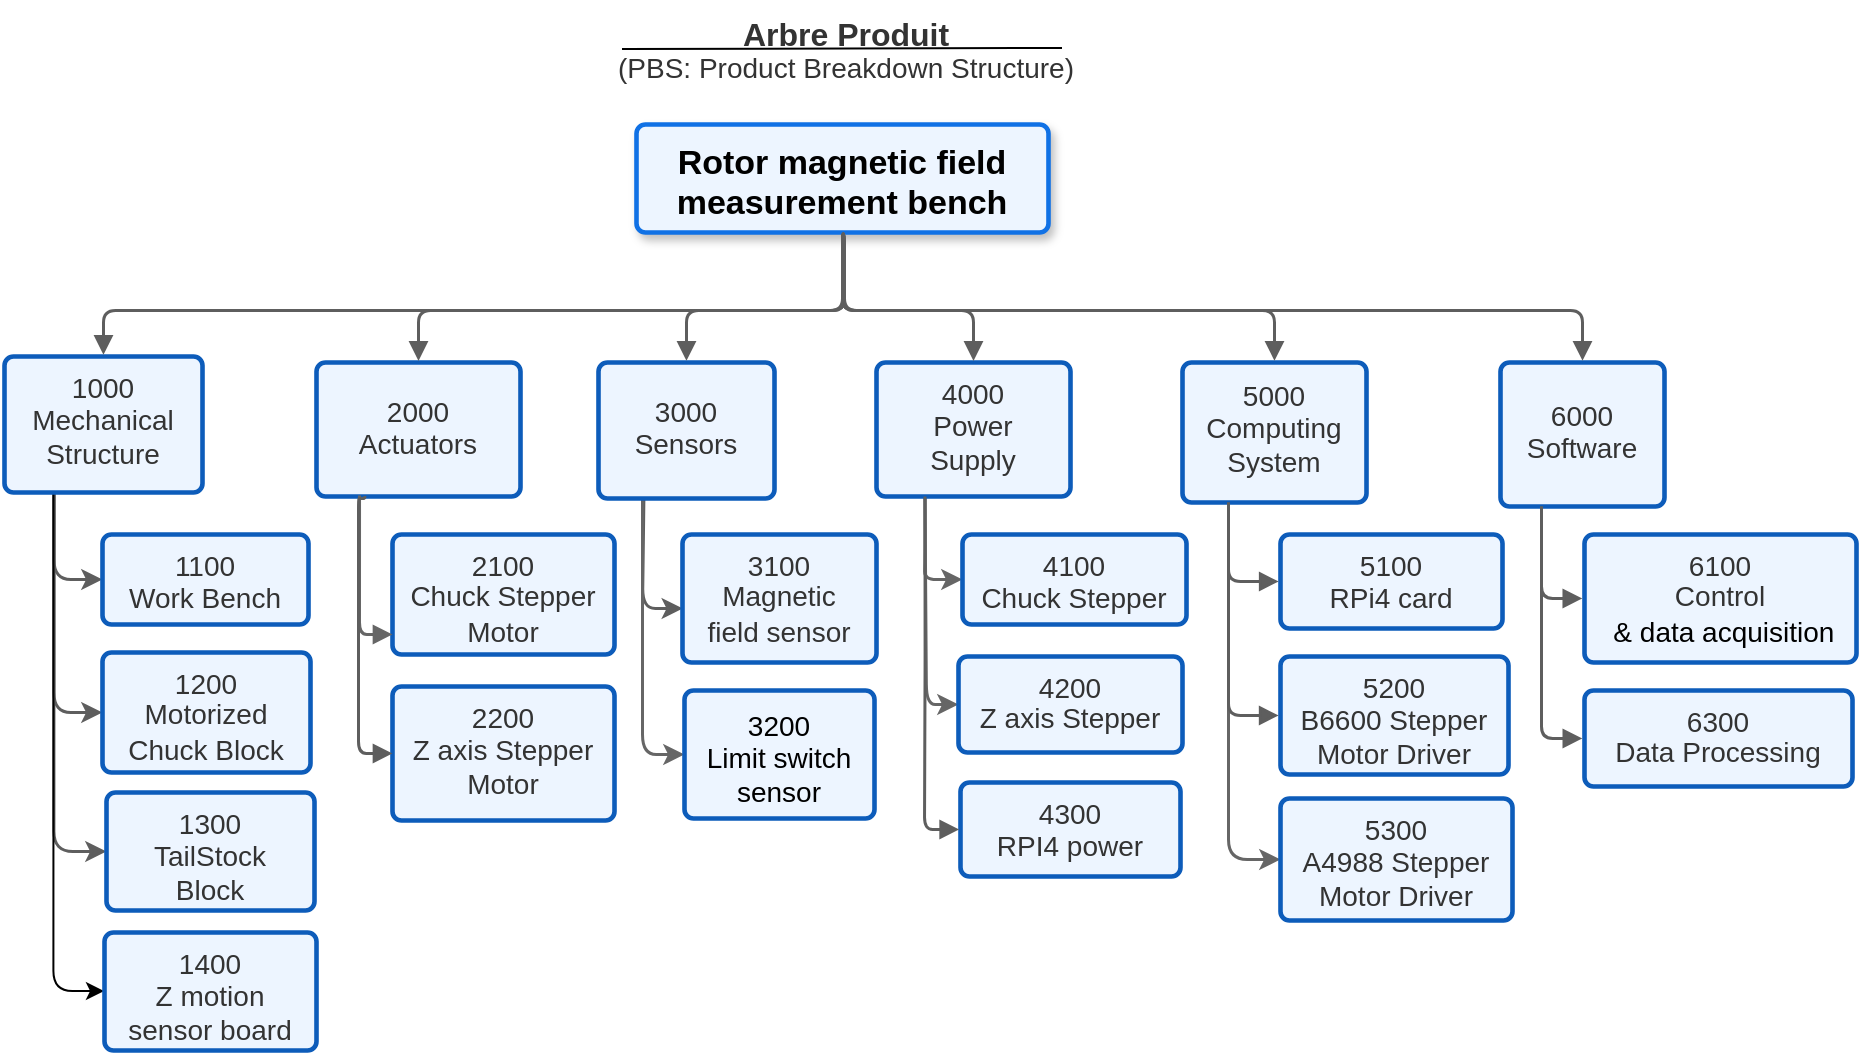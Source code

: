 <mxfile version="24.7.5" pages="7">
  <diagram id="GZTQaLwNj66MjFeLVsj8" name="PBS-RPi">
    <mxGraphModel dx="1434" dy="712" grid="0" gridSize="10" guides="1" tooltips="1" connect="1" arrows="1" fold="1" page="0" pageScale="1" pageWidth="827" pageHeight="1169" math="0" shadow="0">
      <root>
        <mxCell id="0" />
        <mxCell id="1" parent="0" />
        <mxCell id="UHIFCZ9A_E46CZrV6PBX-1" value="Rotor magnetic field&#xa;measurement bench" style="html=1;overflow=block;blockSpacing=1;whiteSpace=wrap;fontSize=17;fontStyle=1;align=center;spacing=9;strokeColor=#1071e5;strokeOpacity=100;fillOpacity=100;rounded=1;absoluteArcSize=1;arcSize=9;fillColor=#edf5ff;strokeWidth=2.3;lucidId=op2DlNhiaoXF;shadow=1;" parent="1" vertex="1">
          <mxGeometry x="416" y="171" width="206" height="54" as="geometry" />
        </mxCell>
        <mxCell id="UHIFCZ9A_E46CZrV6PBX-2" value="&lt;div style=&quot;display: flex; justify-content: center; text-align: center; align-items: baseline; font-size: 16px; line-height: 1.25; margin-top: -2px;&quot;&gt;&lt;span style=&quot;&quot;&gt;&lt;span style=&quot;color: rgb(51, 51, 51); font-weight: bold;&quot;&gt;Arbre Produit&lt;/span&gt;&lt;span style=&quot;font-size: 14px; color: rgb(51, 51, 51); font-weight: bold;&quot;&gt;&lt;br&gt;&lt;/span&gt;&lt;/span&gt;&lt;/div&gt;&lt;div style=&quot;display: flex; justify-content: center; text-align: center; align-items: baseline; font-size: 14px; line-height: 1.25; margin-top: -2px;&quot;&gt;&lt;span style=&quot;font-size: 14px;&quot;&gt;&lt;span style=&quot;font-size: 14px; color: rgb(51, 51, 51);&quot;&gt;&lt;span style=&quot;font-size: 14px; color: rgb(51, 51, 51);&quot;&gt;(PBS: Product Breakdown Structure)&lt;/span&gt;&lt;/span&gt;&lt;/span&gt;&lt;/div&gt;" style="html=1;overflow=block;blockSpacing=1;whiteSpace=wrap;fontSize=14;spacing=3.8;strokeOpacity=0;fillOpacity=0;rounded=1;absoluteArcSize=1;arcSize=9;fillColor=#ffffff;strokeWidth=2.3;lucidId=op2DOxUPKWHS;" parent="1" vertex="1">
          <mxGeometry x="403" y="111" width="236" height="47" as="geometry" />
        </mxCell>
        <mxCell id="UHIFCZ9A_E46CZrV6PBX-3" style="edgeStyle=orthogonalEdgeStyle;rounded=1;orthogonalLoop=1;jettySize=auto;html=1;exitX=0.25;exitY=1;exitDx=0;exitDy=0;entryX=0;entryY=0.5;entryDx=0;entryDy=0;curved=0;strokeWidth=1.5;strokeColor=#5E5E5E;" parent="1" source="UHIFCZ9A_E46CZrV6PBX-7" target="UHIFCZ9A_E46CZrV6PBX-29" edge="1">
          <mxGeometry relative="1" as="geometry" />
        </mxCell>
        <mxCell id="UHIFCZ9A_E46CZrV6PBX-4" style="edgeStyle=orthogonalEdgeStyle;rounded=1;orthogonalLoop=1;jettySize=auto;html=1;exitX=0.25;exitY=1;exitDx=0;exitDy=0;entryX=0;entryY=0.5;entryDx=0;entryDy=0;curved=0;strokeColor=#5E5E5E;strokeWidth=1.5;" parent="1" source="UHIFCZ9A_E46CZrV6PBX-7" target="UHIFCZ9A_E46CZrV6PBX-30" edge="1">
          <mxGeometry relative="1" as="geometry" />
        </mxCell>
        <mxCell id="UHIFCZ9A_E46CZrV6PBX-5" style="edgeStyle=orthogonalEdgeStyle;rounded=1;orthogonalLoop=1;jettySize=auto;html=1;exitX=0.25;exitY=1;exitDx=0;exitDy=0;entryX=0;entryY=0.5;entryDx=0;entryDy=0;curved=0;strokeWidth=1.5;strokeColor=#5E5E5E;" parent="1" source="UHIFCZ9A_E46CZrV6PBX-7" target="UHIFCZ9A_E46CZrV6PBX-31" edge="1">
          <mxGeometry relative="1" as="geometry" />
        </mxCell>
        <mxCell id="-k4T-maMzpUVR1v8P4m9-3" style="edgeStyle=orthogonalEdgeStyle;rounded=1;orthogonalLoop=1;jettySize=auto;html=1;exitX=0.25;exitY=1;exitDx=0;exitDy=0;entryX=0;entryY=0.5;entryDx=0;entryDy=0;curved=0;" parent="1" source="UHIFCZ9A_E46CZrV6PBX-7" target="-k4T-maMzpUVR1v8P4m9-2" edge="1">
          <mxGeometry relative="1" as="geometry" />
        </mxCell>
        <mxCell id="UHIFCZ9A_E46CZrV6PBX-7" value="&lt;div style=&quot;display: flex; justify-content: center; text-align: center; align-items: baseline; font-size: 14px; line-height: 1.25; margin-top: -2px;&quot;&gt;&lt;span style=&quot;font-size: 14px;&quot;&gt;&lt;span style=&quot;font-size: 14px; color: rgb(51, 51, 51);&quot;&gt;1000&lt;br&gt;&lt;/span&gt;&lt;/span&gt;&lt;/div&gt;&lt;div style=&quot;display: flex; justify-content: center; text-align: center; align-items: baseline; font-size: 14px; line-height: 1.25; margin-top: -2px;&quot;&gt;&lt;span style=&quot;font-size: 14px;&quot;&gt;&lt;span style=&quot;font-size: 14px; color: rgb(51, 51, 51);&quot;&gt;Mechanical Structure&lt;/span&gt;&lt;/span&gt;&lt;/div&gt;" style="html=1;overflow=block;blockSpacing=1;whiteSpace=wrap;fontSize=14;spacing=9;strokeColor=#0D5CBA;strokeOpacity=100;fillOpacity=100;rounded=1;absoluteArcSize=1;arcSize=9;fillColor=#edf5ff;strokeWidth=2.3;lucidId=op2DeZ.cYt9W;" parent="1" vertex="1">
          <mxGeometry x="100" y="287" width="99" height="68" as="geometry" />
        </mxCell>
        <mxCell id="UHIFCZ9A_E46CZrV6PBX-8" value="&lt;div style=&quot;display: flex; justify-content: center; text-align: center; align-items: baseline; font-size: 14px; line-height: 1.25; margin-top: -2px;&quot;&gt;&lt;span style=&quot;font-size: 14px;&quot;&gt;&lt;span style=&quot;font-size: 14px; color: rgb(51, 51, 51);&quot;&gt;2000&#xa;&lt;/span&gt;&lt;/span&gt;&lt;/div&gt;&lt;div style=&quot;display: flex; justify-content: center; text-align: center; align-items: baseline; font-size: 14px; line-height: 1.25; margin-top: -2px;&quot;&gt;&lt;span style=&quot;font-size: 14px;&quot;&gt;&lt;span style=&quot;font-size: 14px; color: rgb(51, 51, 51);&quot;&gt;Actuators&lt;/span&gt;&lt;/span&gt;&lt;/div&gt;" style="html=1;overflow=block;blockSpacing=1;whiteSpace=wrap;fontSize=14;spacing=9;strokeColor=#0D5CBA;strokeOpacity=100;fillOpacity=100;rounded=1;absoluteArcSize=1;arcSize=9;fillColor=#edf5ff;strokeWidth=2.3;lucidId=op2DIdq_~rvC;" parent="1" vertex="1">
          <mxGeometry x="256" y="290" width="102" height="67" as="geometry" />
        </mxCell>
        <mxCell id="UHIFCZ9A_E46CZrV6PBX-9" style="edgeStyle=orthogonalEdgeStyle;rounded=1;orthogonalLoop=1;jettySize=auto;html=1;exitX=0.258;exitY=0.976;exitDx=0;exitDy=0;entryX=0.002;entryY=0.578;entryDx=0;entryDy=0;strokeWidth=1.5;strokeColor=#5E5E5E;exitPerimeter=0;entryPerimeter=0;" parent="1" source="UHIFCZ9A_E46CZrV6PBX-11" target="UHIFCZ9A_E46CZrV6PBX-25" edge="1">
          <mxGeometry relative="1" as="geometry">
            <Array as="points">
              <mxPoint x="420" y="358" />
              <mxPoint x="419" y="358" />
              <mxPoint x="419" y="413" />
            </Array>
          </mxGeometry>
        </mxCell>
        <mxCell id="UHIFCZ9A_E46CZrV6PBX-10" style="edgeStyle=orthogonalEdgeStyle;rounded=1;orthogonalLoop=1;jettySize=auto;html=1;exitX=0.25;exitY=1;exitDx=0;exitDy=0;entryX=0;entryY=0.5;entryDx=0;entryDy=0;strokeWidth=1.5;curved=0;strokeColor=#666666;" parent="1" source="UHIFCZ9A_E46CZrV6PBX-11" target="UHIFCZ9A_E46CZrV6PBX-51" edge="1">
          <mxGeometry relative="1" as="geometry" />
        </mxCell>
        <mxCell id="UHIFCZ9A_E46CZrV6PBX-11" value="&lt;div style=&quot;display: flex; justify-content: center; text-align: center; align-items: baseline; font-size: 14px; line-height: 1.25; margin-top: -2px;&quot;&gt;&lt;span style=&quot;font-size: 14px;&quot;&gt;&lt;span style=&quot;font-size: 14px; color: rgb(51, 51, 51);&quot;&gt;3000&#xa;&lt;/span&gt;&lt;/span&gt;&lt;/div&gt;&lt;div style=&quot;display: flex; justify-content: center; text-align: center; align-items: baseline; font-size: 14px; line-height: 1.25; margin-top: -2px;&quot;&gt;&lt;span style=&quot;font-size: 14px;&quot;&gt;&lt;span style=&quot;font-size: 14px; color: rgb(51, 51, 51);&quot;&gt;Sensors&lt;/span&gt;&lt;/span&gt;&lt;/div&gt;" style="html=1;overflow=block;blockSpacing=1;whiteSpace=wrap;fontSize=14;spacing=9;strokeColor=#0D5CBA;strokeOpacity=100;fillOpacity=100;rounded=1;absoluteArcSize=1;arcSize=9;fillColor=#edf5ff;strokeWidth=2.3;lucidId=op2DrcHy-5GN;" parent="1" vertex="1">
          <mxGeometry x="397" y="290" width="88" height="68" as="geometry" />
        </mxCell>
        <mxCell id="UHIFCZ9A_E46CZrV6PBX-12" style="edgeStyle=orthogonalEdgeStyle;rounded=1;orthogonalLoop=1;jettySize=auto;html=1;exitX=0.25;exitY=1;exitDx=0;exitDy=0;entryX=0;entryY=0.5;entryDx=0;entryDy=0;curved=0;strokeWidth=1.5;strokeColor=#666666;" parent="1" source="UHIFCZ9A_E46CZrV6PBX-14" target="UHIFCZ9A_E46CZrV6PBX-26" edge="1">
          <mxGeometry relative="1" as="geometry">
            <Array as="points">
              <mxPoint x="560" y="382" />
              <mxPoint x="560" y="408" />
            </Array>
          </mxGeometry>
        </mxCell>
        <mxCell id="UHIFCZ9A_E46CZrV6PBX-13" style="edgeStyle=orthogonalEdgeStyle;rounded=1;orthogonalLoop=1;jettySize=auto;html=1;exitX=0.25;exitY=1;exitDx=0;exitDy=0;entryX=0;entryY=0.5;entryDx=0;entryDy=0;curved=0;strokeColor=#666666;strokeWidth=1.5;" parent="1" source="UHIFCZ9A_E46CZrV6PBX-14" target="UHIFCZ9A_E46CZrV6PBX-52" edge="1">
          <mxGeometry relative="1" as="geometry">
            <Array as="points">
              <mxPoint x="561" y="357" />
              <mxPoint x="561" y="475" />
            </Array>
          </mxGeometry>
        </mxCell>
        <mxCell id="UHIFCZ9A_E46CZrV6PBX-14" value="&lt;div style=&quot;display: flex; justify-content: center; text-align: center; align-items: baseline; font-size: 14px; line-height: 1.25; margin-top: -2px;&quot;&gt;&lt;span style=&quot;font-size: 14px;&quot;&gt;&lt;span style=&quot;font-size: 14px; color: rgb(51, 51, 51);&quot;&gt;4000&#xa;&lt;/span&gt;&lt;/span&gt;&lt;/div&gt;&lt;div style=&quot;display: flex; justify-content: center; text-align: center; align-items: baseline; font-size: 14px; line-height: 1.25; margin-top: -2px;&quot;&gt;&lt;span style=&quot;font-size: 14px;&quot;&gt;&lt;span style=&quot;font-size: 14px; color: rgb(51, 51, 51);&quot;&gt;Power Supply&lt;/span&gt;&lt;/span&gt;&lt;/div&gt;" style="html=1;overflow=block;blockSpacing=1;whiteSpace=wrap;fontSize=14;spacing=9;strokeColor=#0D5CBA;strokeOpacity=100;fillOpacity=100;rounded=1;absoluteArcSize=1;arcSize=9;fillColor=#edf5ff;strokeWidth=2.3;lucidId=op2DH3rtzFCJ;" parent="1" vertex="1">
          <mxGeometry x="536" y="290" width="97" height="67" as="geometry" />
        </mxCell>
        <mxCell id="UHIFCZ9A_E46CZrV6PBX-15" style="edgeStyle=orthogonalEdgeStyle;rounded=1;orthogonalLoop=1;jettySize=auto;html=1;exitX=0.25;exitY=1;exitDx=0;exitDy=0;entryX=0;entryY=0.5;entryDx=0;entryDy=0;strokeColor=#666666;curved=0;strokeWidth=1.5;" parent="1" source="UHIFCZ9A_E46CZrV6PBX-17" target="UHIFCZ9A_E46CZrV6PBX-47" edge="1">
          <mxGeometry relative="1" as="geometry" />
        </mxCell>
        <mxCell id="UHIFCZ9A_E46CZrV6PBX-17" value="&lt;div style=&quot;display: flex; justify-content: center; text-align: center; align-items: baseline; font-size: 14px; line-height: 1.25; margin-top: -2px;&quot;&gt;&lt;span style=&quot;font-size: 14px;&quot;&gt;&lt;span style=&quot;font-size: 14px; color: rgb(51, 51, 51);&quot;&gt;5000&#xa;&lt;/span&gt;&lt;/span&gt;&lt;/div&gt;&lt;div style=&quot;display: flex; justify-content: center; text-align: center; align-items: baseline; font-size: 14px; line-height: 1.25; margin-top: -2px;&quot;&gt;&lt;span style=&quot;font-size: 14px;&quot;&gt;&lt;span style=&quot;font-size: 14px; color: rgb(51, 51, 51);&quot;&gt;Computing System&lt;/span&gt;&lt;/span&gt;&lt;/div&gt;" style="html=1;overflow=block;blockSpacing=1;whiteSpace=wrap;fontSize=14;spacing=9;strokeColor=#0D5CBA;strokeOpacity=100;fillOpacity=100;rounded=1;absoluteArcSize=1;arcSize=9;fillColor=#edf5ff;strokeWidth=2.3;lucidId=op2DZ983SHyo;" parent="1" vertex="1">
          <mxGeometry x="689" y="290" width="92" height="70" as="geometry" />
        </mxCell>
        <mxCell id="UHIFCZ9A_E46CZrV6PBX-18" value="" style="html=1;jettySize=18;whiteSpace=wrap;fontSize=14;strokeColor=#5E5E5E;strokeWidth=1.5;rounded=1;arcSize=12;edgeStyle=orthogonalEdgeStyle;startArrow=none;endArrow=block;endFill=1;exitX=0.5;exitY=1.011;exitPerimeter=0;entryX=0.5;entryY=-0.012;entryPerimeter=0;lucidId=op2D4Qm-s5.9;" parent="1" source="UHIFCZ9A_E46CZrV6PBX-1" target="UHIFCZ9A_E46CZrV6PBX-7" edge="1">
          <mxGeometry width="100" height="100" relative="1" as="geometry">
            <Array as="points">
              <mxPoint x="520" y="226" />
              <mxPoint x="520" y="264" />
              <mxPoint x="150" y="264" />
            </Array>
          </mxGeometry>
        </mxCell>
        <mxCell id="UHIFCZ9A_E46CZrV6PBX-19" value="" style="html=1;jettySize=18;whiteSpace=wrap;fontSize=14;strokeColor=#5E5E5E;strokeWidth=1.5;rounded=1;arcSize=12;edgeStyle=orthogonalEdgeStyle;startArrow=none;endArrow=block;endFill=1;exitX=0.5;exitY=1.011;exitPerimeter=0;entryX=0.5;entryY=-0.012;entryPerimeter=0;lucidId=op2DSndrqWX7;" parent="1" source="UHIFCZ9A_E46CZrV6PBX-1" target="UHIFCZ9A_E46CZrV6PBX-8" edge="1">
          <mxGeometry width="100" height="100" relative="1" as="geometry">
            <Array as="points">
              <mxPoint x="519" y="264" />
              <mxPoint x="307" y="264" />
            </Array>
          </mxGeometry>
        </mxCell>
        <mxCell id="UHIFCZ9A_E46CZrV6PBX-20" value="" style="html=1;jettySize=18;whiteSpace=wrap;fontSize=14;strokeColor=#5E5E5E;strokeWidth=1.5;rounded=1;arcSize=12;edgeStyle=orthogonalEdgeStyle;startArrow=none;endArrow=block;endFill=1;exitX=0.5;exitY=1.011;exitPerimeter=0;entryX=0.5;entryY=-0.012;entryPerimeter=0;lucidId=op2DwWMJoZg.;" parent="1" source="UHIFCZ9A_E46CZrV6PBX-1" target="UHIFCZ9A_E46CZrV6PBX-11" edge="1">
          <mxGeometry width="100" height="100" relative="1" as="geometry">
            <Array as="points">
              <mxPoint x="520" y="226" />
              <mxPoint x="520" y="264" />
              <mxPoint x="441" y="264" />
            </Array>
          </mxGeometry>
        </mxCell>
        <mxCell id="UHIFCZ9A_E46CZrV6PBX-21" value="" style="html=1;jettySize=18;whiteSpace=wrap;fontSize=14;strokeColor=#5E5E5E;strokeWidth=1.5;rounded=1;arcSize=12;edgeStyle=orthogonalEdgeStyle;startArrow=none;endArrow=block;endFill=1;exitX=0.5;exitY=1.011;exitPerimeter=0;entryX=0.5;entryY=-0.012;entryPerimeter=0;lucidId=op2DVnM9Jc29;" parent="1" source="UHIFCZ9A_E46CZrV6PBX-1" target="UHIFCZ9A_E46CZrV6PBX-14" edge="1">
          <mxGeometry width="100" height="100" relative="1" as="geometry">
            <Array as="points">
              <mxPoint x="519" y="264" />
              <mxPoint x="585" y="264" />
            </Array>
          </mxGeometry>
        </mxCell>
        <mxCell id="UHIFCZ9A_E46CZrV6PBX-22" value="" style="html=1;jettySize=18;whiteSpace=wrap;fontSize=14;strokeColor=#5E5E5E;strokeWidth=1.5;rounded=1;arcSize=12;edgeStyle=orthogonalEdgeStyle;startArrow=none;endArrow=block;endFill=1;exitX=0.5;exitY=1.011;exitPerimeter=0;entryX=0.5;entryY=-0.012;entryPerimeter=0;lucidId=op2DF9aEdJrC;" parent="1" source="UHIFCZ9A_E46CZrV6PBX-1" target="UHIFCZ9A_E46CZrV6PBX-17" edge="1">
          <mxGeometry width="100" height="100" relative="1" as="geometry">
            <Array as="points">
              <mxPoint x="519" y="264" />
              <mxPoint x="735" y="264" />
            </Array>
          </mxGeometry>
        </mxCell>
        <mxCell id="UHIFCZ9A_E46CZrV6PBX-23" value="&lt;div style=&quot;display: flex; justify-content: center; text-align: center; align-items: baseline; font-size: 14px; line-height: 1.25; margin-top: -2px;&quot;&gt;&lt;span style=&quot;font-size: 14px;&quot;&gt;&lt;span style=&quot;font-size: 14px; color: rgb(51, 51, 51);&quot;&gt;2100&lt;br&gt;&lt;/span&gt;&lt;/span&gt;&lt;/div&gt;&lt;div style=&quot;display: flex; justify-content: center; text-align: center; align-items: baseline; font-size: 14px; line-height: 1.25; margin-top: -2px;&quot;&gt;&lt;span style=&quot;font-size: 14px;&quot;&gt;&lt;span style=&quot;font-size: 14px; color: rgb(51, 51, 51);&quot;&gt;Chuck Stepper Motor&lt;/span&gt;&lt;/span&gt;&lt;/div&gt;" style="html=1;overflow=block;blockSpacing=1;whiteSpace=wrap;fontSize=14;spacing=9;strokeColor=#0D5CBA;strokeOpacity=100;fillOpacity=100;rounded=1;absoluteArcSize=1;arcSize=9;fillColor=#edf5ff;strokeWidth=2.3;lucidId=op2DPShWuuZC;" parent="1" vertex="1">
          <mxGeometry x="294" y="376" width="111" height="60" as="geometry" />
        </mxCell>
        <mxCell id="UHIFCZ9A_E46CZrV6PBX-24" value="" style="html=1;jettySize=18;whiteSpace=wrap;fontSize=14;strokeColor=#666666;strokeWidth=1.5;rounded=1;arcSize=12;edgeStyle=orthogonalEdgeStyle;startArrow=none;endArrow=block;endFill=1;exitX=0.211;exitY=0.992;lucidId=op2D_loqMMDQ;exitDx=0;exitDy=0;exitPerimeter=0;" parent="1" source="UHIFCZ9A_E46CZrV6PBX-8" edge="1">
          <mxGeometry width="100" height="100" relative="1" as="geometry">
            <Array as="points">
              <mxPoint x="278" y="426" />
            </Array>
            <mxPoint x="246.252" y="357.804" as="sourcePoint" />
            <mxPoint x="294" y="426" as="targetPoint" />
          </mxGeometry>
        </mxCell>
        <mxCell id="UHIFCZ9A_E46CZrV6PBX-25" value="&lt;div style=&quot;display: flex; justify-content: center; text-align: center; align-items: baseline; font-size: 14px; line-height: 1.25; margin-top: -2px;&quot;&gt;&lt;span style=&quot;font-size: 14px;&quot;&gt;&lt;span style=&quot;font-size: 14px; color: rgb(51, 51, 51);&quot;&gt;3100&#xa;&lt;/span&gt;&lt;/span&gt;&lt;/div&gt;&lt;div style=&quot;display: flex; justify-content: center; text-align: center; align-items: baseline; font-size: 14px; line-height: 1.25; margin-top: -2px;&quot;&gt;&lt;span style=&quot;font-size: 14px;&quot;&gt;&lt;span style=&quot;font-size: 14px; color: rgb(51, 51, 51);&quot;&gt;Magnetic field sensor&lt;/span&gt;&lt;/span&gt;&lt;/div&gt;" style="html=1;overflow=block;blockSpacing=1;whiteSpace=wrap;fontSize=14;spacing=9;strokeColor=#0D5CBA;strokeOpacity=100;fillOpacity=100;rounded=1;absoluteArcSize=1;arcSize=9;fillColor=#edf5ff;strokeWidth=2.3;lucidId=op2D3rJPvKz7;" parent="1" vertex="1">
          <mxGeometry x="439" y="376" width="97" height="64" as="geometry" />
        </mxCell>
        <mxCell id="UHIFCZ9A_E46CZrV6PBX-26" value="&lt;div style=&quot;display: flex; justify-content: center; text-align: center; align-items: baseline; font-size: 14px; line-height: 1.25; margin-top: -2px;&quot;&gt;&lt;span style=&quot;font-size: 14px;&quot;&gt;&lt;span style=&quot;font-size: 14px; color: rgb(51, 51, 51);&quot;&gt;4100&lt;br&gt;&lt;/span&gt;&lt;/span&gt;&lt;/div&gt;&lt;div style=&quot;display: flex; justify-content: center; text-align: center; align-items: baseline; font-size: 14px; line-height: 1.25; margin-top: -2px;&quot;&gt;&lt;span style=&quot;font-size: 14px;&quot;&gt;&lt;span style=&quot;font-size: 14px; color: rgb(51, 51, 51);&quot;&gt;Chuck Stepper &lt;br&gt;&lt;/span&gt;&lt;/span&gt;&lt;/div&gt;" style="html=1;overflow=block;blockSpacing=1;whiteSpace=wrap;fontSize=14;spacing=9;strokeColor=#0D5CBA;strokeOpacity=100;fillOpacity=100;rounded=1;absoluteArcSize=1;arcSize=9;fillColor=#edf5ff;strokeWidth=2.3;lucidId=op2DEWVl0N-0;" parent="1" vertex="1">
          <mxGeometry x="579" y="376" width="112" height="45" as="geometry" />
        </mxCell>
        <mxCell id="UHIFCZ9A_E46CZrV6PBX-27" value="&lt;div style=&quot;display: flex; justify-content: center; text-align: center; align-items: baseline; font-size: 14px; line-height: 1.25; margin-top: -2px;&quot;&gt;&lt;span style=&quot;font-size: 14px;&quot;&gt;&lt;span style=&quot;font-size: 14px; color: rgb(51, 51, 51);&quot;&gt;4300&lt;br&gt;&lt;/span&gt;&lt;/span&gt;&lt;/div&gt;&lt;div style=&quot;display: flex; justify-content: center; text-align: center; align-items: baseline; font-size: 14px; line-height: 1.25; margin-top: -2px;&quot;&gt;&lt;span style=&quot;font-size: 14px;&quot;&gt;&lt;span style=&quot;font-size: 14px; color: rgb(51, 51, 51);&quot;&gt;RPI4 power&lt;br&gt;&lt;/span&gt;&lt;/span&gt;&lt;/div&gt;" style="html=1;overflow=block;blockSpacing=1;whiteSpace=wrap;fontSize=14;spacing=9;strokeColor=#0D5CBA;strokeOpacity=100;fillOpacity=100;rounded=1;absoluteArcSize=1;arcSize=9;fillColor=#edf5ff;strokeWidth=2.3;lucidId=op2DUKm2hryK;" parent="1" vertex="1">
          <mxGeometry x="578" y="500" width="110" height="47" as="geometry" />
        </mxCell>
        <mxCell id="UHIFCZ9A_E46CZrV6PBX-28" value="" style="html=1;jettySize=18;whiteSpace=wrap;fontSize=14;strokeColor=#5E5E5E;strokeWidth=1.5;rounded=1;arcSize=12;edgeStyle=orthogonalEdgeStyle;startArrow=none;endArrow=block;endFill=1;exitX=0.25;exitY=1;entryX=-0.006;entryY=0.5;entryPerimeter=0;lucidId=op2D~V.C5mhO;exitDx=0;exitDy=0;" parent="1" source="UHIFCZ9A_E46CZrV6PBX-14" target="UHIFCZ9A_E46CZrV6PBX-27" edge="1">
          <mxGeometry width="100" height="100" relative="1" as="geometry">
            <Array as="points">
              <mxPoint x="560" y="438" />
              <mxPoint x="560" y="530" />
            </Array>
          </mxGeometry>
        </mxCell>
        <mxCell id="UHIFCZ9A_E46CZrV6PBX-29" value="&lt;div style=&quot;display: flex; justify-content: center; text-align: center; align-items: baseline; font-size: 14px; line-height: 1.25; margin-top: -2px;&quot;&gt;&lt;span style=&quot;font-size: 14px;&quot;&gt;&lt;span style=&quot;font-size: 14px; color: rgb(51, 51, 51);&quot;&gt;1100&#xa;&lt;/span&gt;&lt;/span&gt;&lt;/div&gt;&lt;div style=&quot;display: flex; justify-content: center; text-align: center; align-items: baseline; font-size: 14px; line-height: 1.25; margin-top: -2px;&quot;&gt;&lt;span style=&quot;font-size: 14px;&quot;&gt;&lt;span style=&quot;font-size: 14px; color: rgb(51, 51, 51);&quot;&gt;Work Bench&lt;/span&gt;&lt;/span&gt;&lt;/div&gt;" style="html=1;overflow=block;blockSpacing=1;whiteSpace=wrap;fontSize=14;spacing=9;strokeColor=#0D5CBA;strokeOpacity=100;fillOpacity=100;rounded=1;absoluteArcSize=1;arcSize=9;fillColor=#edf5ff;strokeWidth=2.3;lucidId=op2DwUtpFRGd;" parent="1" vertex="1">
          <mxGeometry x="149" y="376" width="103" height="45" as="geometry" />
        </mxCell>
        <mxCell id="UHIFCZ9A_E46CZrV6PBX-30" value="&lt;div style=&quot;display: flex; justify-content: center; text-align: center; align-items: baseline; font-size: 14px; line-height: 1.25; margin-top: -2px;&quot;&gt;&lt;span style=&quot;font-size: 14px;&quot;&gt;&lt;span style=&quot;font-size: 14px; color: rgb(51, 51, 51);&quot;&gt;1200&lt;br&gt;&lt;/span&gt;&lt;/span&gt;&lt;/div&gt;&lt;div style=&quot;display: flex; justify-content: center; text-align: center; align-items: baseline; font-size: 14px; line-height: 1.25; margin-top: -2px;&quot;&gt;&lt;span style=&quot;font-size: 14px;&quot;&gt;&lt;span style=&quot;font-size: 14px; color: rgb(51, 51, 51);&quot;&gt;Motorized Chuck Block&lt;/span&gt;&lt;/span&gt;&lt;/div&gt;" style="html=1;overflow=block;blockSpacing=1;whiteSpace=wrap;fontSize=14;spacing=9;strokeColor=#0D5CBA;strokeOpacity=100;fillOpacity=100;rounded=1;absoluteArcSize=1;arcSize=9;fillColor=#edf5ff;strokeWidth=2.3;lucidId=op2D1d5.EJ8E;" parent="1" vertex="1">
          <mxGeometry x="149" y="435" width="104" height="60" as="geometry" />
        </mxCell>
        <mxCell id="UHIFCZ9A_E46CZrV6PBX-31" value="&lt;div style=&quot;display: flex; justify-content: center; text-align: center; align-items: baseline; font-size: 14px; line-height: 1.25; margin-top: -2px;&quot;&gt;&lt;span style=&quot;font-size: 14px;&quot;&gt;&lt;span style=&quot;font-size: 14px; color: rgb(51, 51, 51);&quot;&gt;1300&lt;br&gt;&lt;/span&gt;&lt;/span&gt;&lt;/div&gt;&lt;div style=&quot;display: flex; justify-content: center; text-align: center; align-items: baseline; font-size: 14px; line-height: 1.25; margin-top: -2px;&quot;&gt;&lt;span style=&quot;font-size: 14px;&quot;&gt;&lt;span style=&quot;font-size: 14px; color: rgb(51, 51, 51);&quot;&gt;TailStock Block&lt;/span&gt;&lt;/span&gt;&lt;/div&gt;" style="html=1;overflow=block;blockSpacing=1;whiteSpace=wrap;fontSize=14;spacing=9;strokeColor=#0D5CBA;strokeOpacity=100;fillOpacity=100;rounded=1;absoluteArcSize=1;arcSize=9;fillColor=#edf5ff;strokeWidth=2.3;lucidId=op2DaYbvGgqG;" parent="1" vertex="1">
          <mxGeometry x="151" y="505" width="104" height="59" as="geometry" />
        </mxCell>
        <mxCell id="UHIFCZ9A_E46CZrV6PBX-32" value="&lt;div style=&quot;display: flex; justify-content: center; text-align: center; align-items: baseline; font-size: 14px; line-height: 1.25; margin-top: -2px;&quot;&gt;&lt;span style=&quot;font-size: 14px;&quot;&gt;&lt;span style=&quot;font-size: 14px; color: rgb(51, 51, 51);&quot;&gt;5100&lt;br&gt;&lt;/span&gt;&lt;/span&gt;&lt;/div&gt;&lt;div style=&quot;display: flex; justify-content: center; text-align: center; align-items: baseline; font-size: 14px; line-height: 1.25; margin-top: -2px;&quot;&gt;&lt;span style=&quot;font-size: 14px;&quot;&gt;&lt;span style=&quot;font-size: 14px; color: rgb(51, 51, 51);&quot;&gt;RPi4 card&lt;br&gt;&lt;/span&gt;&lt;/span&gt;&lt;/div&gt;" style="html=1;overflow=block;blockSpacing=1;whiteSpace=wrap;fontSize=14;spacing=9;strokeColor=#0D5CBA;strokeOpacity=100;fillOpacity=100;rounded=1;absoluteArcSize=1;arcSize=9;fillColor=#edf5ff;strokeWidth=2.3;lucidId=op2DwiNkQa2K;" parent="1" vertex="1">
          <mxGeometry x="738" y="376" width="111" height="47" as="geometry" />
        </mxCell>
        <mxCell id="UHIFCZ9A_E46CZrV6PBX-33" value="" style="html=1;jettySize=18;whiteSpace=wrap;fontSize=14;strokeColor=#5E5E5E;strokeWidth=1.5;rounded=1;arcSize=12;edgeStyle=orthogonalEdgeStyle;startArrow=none;endArrow=block;endFill=1;exitX=0.25;exitY=1;entryX=-0.008;entryY=0.5;entryPerimeter=0;lucidId=op2DSFLO5KK~;exitDx=0;exitDy=0;" parent="1" source="UHIFCZ9A_E46CZrV6PBX-17" target="UHIFCZ9A_E46CZrV6PBX-32" edge="1">
          <mxGeometry width="100" height="100" relative="1" as="geometry">
            <Array as="points" />
          </mxGeometry>
        </mxCell>
        <mxCell id="UHIFCZ9A_E46CZrV6PBX-34" value="&lt;div style=&quot;display: flex; justify-content: center; text-align: center; align-items: baseline; font-size: 14px; line-height: 1.25; margin-top: -2px;&quot;&gt;&lt;span style=&quot;font-size: 14px;&quot;&gt;&lt;span style=&quot;font-size: 14px; color: rgb(51, 51, 51);&quot;&gt;5200&lt;br&gt;&lt;/span&gt;&lt;/span&gt;&lt;/div&gt;&lt;div style=&quot;display: flex; justify-content: center; text-align: center; align-items: baseline; font-size: 14px; line-height: 1.25; margin-top: -2px;&quot;&gt;&lt;span style=&quot;font-size: 14px;&quot;&gt;&lt;span style=&quot;font-size: 14px; color: rgb(51, 51, 51);&quot;&gt;B6600 Stepper Motor Driver &lt;/span&gt;&lt;/span&gt;&lt;/div&gt;" style="html=1;overflow=block;blockSpacing=1;whiteSpace=wrap;fontSize=14;spacing=9;strokeColor=#0D5CBA;strokeOpacity=100;fillOpacity=100;rounded=1;absoluteArcSize=1;arcSize=9;fillColor=#edf5ff;strokeWidth=2.3;lucidId=QH2DF~hNH7CZ;" parent="1" vertex="1">
          <mxGeometry x="738" y="437" width="114" height="59" as="geometry" />
        </mxCell>
        <mxCell id="UHIFCZ9A_E46CZrV6PBX-35" value="" style="html=1;jettySize=18;whiteSpace=wrap;fontSize=14;strokeColor=#5E5E5E;strokeWidth=1.5;rounded=1;arcSize=12;edgeStyle=orthogonalEdgeStyle;startArrow=none;endArrow=block;endFill=1;exitX=0.25;exitY=1;entryX=-0.008;entryY=0.5;entryPerimeter=0;lucidId=vI2D_zl7JVAI;exitDx=0;exitDy=0;" parent="1" source="UHIFCZ9A_E46CZrV6PBX-17" target="UHIFCZ9A_E46CZrV6PBX-34" edge="1">
          <mxGeometry width="100" height="100" relative="1" as="geometry">
            <Array as="points" />
          </mxGeometry>
        </mxCell>
        <mxCell id="UHIFCZ9A_E46CZrV6PBX-38" value="&lt;div style=&quot;display: flex; justify-content: center; text-align: center; align-items: baseline; font-size: 14px; line-height: 1.25; margin-top: -2px;&quot;&gt;&lt;span style=&quot;font-size: 14px;&quot;&gt;&lt;span style=&quot;font-size: 14px; color: rgb(51, 51, 51);&quot;&gt;6000&#xa;&lt;/span&gt;&lt;/span&gt;&lt;/div&gt;&lt;div style=&quot;display: flex; justify-content: center; text-align: center; align-items: baseline; font-size: 14px; line-height: 1.25; margin-top: -2px;&quot;&gt;&lt;span style=&quot;font-size: 14px;&quot;&gt;&lt;span style=&quot;font-size: 14px; color: rgb(51, 51, 51);&quot;&gt;Software&lt;/span&gt;&lt;/span&gt;&lt;/div&gt;" style="html=1;overflow=block;blockSpacing=1;whiteSpace=wrap;fontSize=14;spacing=9;strokeColor=#0D5CBA;strokeOpacity=100;fillOpacity=100;rounded=1;absoluteArcSize=1;arcSize=9;fillColor=#edf5ff;strokeWidth=2.3;lucidId=RX2Dc.WBU14V;" parent="1" vertex="1">
          <mxGeometry x="848" y="290" width="82" height="72" as="geometry" />
        </mxCell>
        <mxCell id="UHIFCZ9A_E46CZrV6PBX-39" value="" style="html=1;jettySize=18;whiteSpace=wrap;fontSize=14;strokeColor=#5E5E5E;strokeWidth=1.5;rounded=1;arcSize=12;edgeStyle=orthogonalEdgeStyle;startArrow=none;endArrow=block;endFill=1;exitX=0.5;exitY=1.011;exitPerimeter=0;entryX=0.5;entryY=-0.012;entryPerimeter=0;lucidId=4Y2Dq01y5dqt;" parent="1" source="UHIFCZ9A_E46CZrV6PBX-1" target="UHIFCZ9A_E46CZrV6PBX-38" edge="1">
          <mxGeometry width="100" height="100" relative="1" as="geometry">
            <Array as="points">
              <mxPoint x="520" y="226" />
              <mxPoint x="520" y="264" />
              <mxPoint x="889" y="264" />
            </Array>
          </mxGeometry>
        </mxCell>
        <mxCell id="UHIFCZ9A_E46CZrV6PBX-40" value="&lt;div style=&quot;display: flex; justify-content: center; text-align: center; align-items: baseline; font-size: 14px; line-height: 1.25; margin-top: -2px;&quot;&gt;&lt;span style=&quot;font-size: 14px;&quot;&gt;&lt;span style=&quot;font-size: 14px; color: rgb(51, 51, 51);&quot;&gt;6100&lt;br&gt;&lt;/span&gt;&lt;/span&gt;&lt;/div&gt;&lt;div style=&quot;display: flex; justify-content: center; text-align: center; align-items: baseline; font-size: 14px; line-height: 1.25; margin-top: -2px;&quot;&gt;&lt;span style=&quot;font-size: 14px;&quot;&gt;&lt;span style=&quot;font-size: 14px; color: rgb(51, 51, 51);&quot;&gt;Control&lt;br&gt;&lt;/span&gt;&lt;/span&gt;&lt;/div&gt;&amp;nbsp;&amp;amp; data acquisition" style="html=1;overflow=block;blockSpacing=1;whiteSpace=wrap;fontSize=14;spacing=9;strokeColor=#0D5CBA;strokeOpacity=100;fillOpacity=100;rounded=1;absoluteArcSize=1;arcSize=9;fillColor=#edf5ff;strokeWidth=2.3;lucidId=7Y2DjmoZVE3K;" parent="1" vertex="1">
          <mxGeometry x="890" y="376" width="136" height="64" as="geometry" />
        </mxCell>
        <mxCell id="UHIFCZ9A_E46CZrV6PBX-42" value="&lt;div style=&quot;display: flex; justify-content: center; text-align: center; align-items: baseline; font-size: 14px; line-height: 1.25; margin-top: -2px;&quot;&gt;&lt;span style=&quot;font-size: 14px;&quot;&gt;&lt;span style=&quot;font-size: 14px; color: rgb(51, 51, 51);&quot;&gt;6300&#xa;&lt;/span&gt;&lt;/span&gt;&lt;/div&gt;&lt;div style=&quot;display: flex; justify-content: center; text-align: center; align-items: baseline; font-size: 14px; line-height: 1.25; margin-top: -2px;&quot;&gt;&lt;span style=&quot;font-size: 14px;&quot;&gt;&lt;span style=&quot;font-size: 14px; color: rgb(51, 51, 51);&quot;&gt;Data Processing&lt;/span&gt;&lt;/span&gt;&lt;/div&gt;" style="html=1;overflow=block;blockSpacing=1;whiteSpace=wrap;fontSize=14;spacing=9;strokeColor=#0D5CBA;strokeOpacity=100;fillOpacity=100;rounded=1;absoluteArcSize=1;arcSize=9;fillColor=#edf5ff;strokeWidth=2.3;lucidId=YZ2DKWKq_tG.;" parent="1" vertex="1">
          <mxGeometry x="890" y="454" width="134" height="48" as="geometry" />
        </mxCell>
        <mxCell id="UHIFCZ9A_E46CZrV6PBX-43" value="" style="html=1;jettySize=18;whiteSpace=wrap;fontSize=14;strokeColor=#5E5E5E;strokeWidth=1.5;rounded=1;arcSize=12;edgeStyle=orthogonalEdgeStyle;startArrow=none;endArrow=block;endFill=1;exitX=0.25;exitY=1;entryX=-0.008;entryY=0.5;entryPerimeter=0;lucidId=f02DgGN.fwjA;exitDx=0;exitDy=0;" parent="1" source="UHIFCZ9A_E46CZrV6PBX-38" target="UHIFCZ9A_E46CZrV6PBX-40" edge="1">
          <mxGeometry width="100" height="100" relative="1" as="geometry">
            <Array as="points">
              <mxPoint x="869" y="408" />
            </Array>
          </mxGeometry>
        </mxCell>
        <mxCell id="UHIFCZ9A_E46CZrV6PBX-45" value="" style="html=1;jettySize=18;whiteSpace=wrap;fontSize=14;strokeColor=#5E5E5E;strokeWidth=1.5;rounded=1;arcSize=12;edgeStyle=orthogonalEdgeStyle;startArrow=none;endArrow=block;endFill=1;exitX=0.25;exitY=1;entryX=-0.008;entryY=0.5;entryPerimeter=0;lucidId=t02Dbb3X~-~c;exitDx=0;exitDy=0;" parent="1" source="UHIFCZ9A_E46CZrV6PBX-38" target="UHIFCZ9A_E46CZrV6PBX-42" edge="1">
          <mxGeometry width="100" height="100" relative="1" as="geometry">
            <Array as="points">
              <mxPoint x="869" y="478" />
            </Array>
          </mxGeometry>
        </mxCell>
        <mxCell id="UHIFCZ9A_E46CZrV6PBX-46" value="" style="endArrow=none;html=1;rounded=0;exitX=0;exitY=0.5;exitDx=0;exitDy=0;" parent="1" edge="1">
          <mxGeometry width="50" height="50" relative="1" as="geometry">
            <mxPoint x="409" y="133.5" as="sourcePoint" />
            <mxPoint x="629" y="133" as="targetPoint" />
          </mxGeometry>
        </mxCell>
        <mxCell id="UHIFCZ9A_E46CZrV6PBX-47" value="&lt;div style=&quot;display: flex; justify-content: center; text-align: center; align-items: baseline; font-size: 14px; line-height: 1.25; margin-top: -2px;&quot;&gt;&lt;span style=&quot;font-size: 14px;&quot;&gt;&lt;span style=&quot;font-size: 14px; color: rgb(51, 51, 51);&quot;&gt;5300&lt;br&gt;&lt;/span&gt;&lt;/span&gt;&lt;/div&gt;&lt;div style=&quot;display: flex; justify-content: center; text-align: center; align-items: baseline; font-size: 14px; line-height: 1.25; margin-top: -2px;&quot;&gt;&lt;span style=&quot;font-size: 14px;&quot;&gt;&lt;span style=&quot;font-size: 14px; color: rgb(51, 51, 51);&quot;&gt;A4988 Stepper Motor Driver &lt;/span&gt;&lt;/span&gt;&lt;/div&gt;" style="html=1;overflow=block;blockSpacing=1;whiteSpace=wrap;fontSize=14;spacing=9;strokeColor=#0D5CBA;strokeOpacity=100;fillOpacity=100;rounded=1;absoluteArcSize=1;arcSize=9;fillColor=#edf5ff;strokeWidth=2.3;lucidId=QH2DF~hNH7CZ;" parent="1" vertex="1">
          <mxGeometry x="738" y="508" width="116" height="61" as="geometry" />
        </mxCell>
        <mxCell id="UHIFCZ9A_E46CZrV6PBX-48" value="&lt;div style=&quot;display: flex; justify-content: center; text-align: center; align-items: baseline; font-size: 14px; line-height: 1.25; margin-top: -2px;&quot;&gt;&lt;span style=&quot;font-size: 14px;&quot;&gt;&lt;span style=&quot;font-size: 14px; color: rgb(51, 51, 51);&quot;&gt;2200&lt;br&gt;&lt;/span&gt;&lt;/span&gt;&lt;/div&gt;&lt;div style=&quot;display: flex; justify-content: center; text-align: center; align-items: baseline; font-size: 14px; line-height: 1.25; margin-top: -2px;&quot;&gt;&lt;span style=&quot;font-size: 14px;&quot;&gt;&lt;span style=&quot;font-size: 14px; color: rgb(51, 51, 51);&quot;&gt;Z axis Stepper Motor&lt;/span&gt;&lt;/span&gt;&lt;/div&gt;" style="html=1;overflow=block;blockSpacing=1;whiteSpace=wrap;fontSize=14;spacing=9;strokeColor=#0D5CBA;strokeOpacity=100;fillOpacity=100;rounded=1;absoluteArcSize=1;arcSize=9;fillColor=#edf5ff;strokeWidth=2.3;lucidId=op2DPShWuuZC;" parent="1" vertex="1">
          <mxGeometry x="294" y="452" width="111" height="67" as="geometry" />
        </mxCell>
        <mxCell id="UHIFCZ9A_E46CZrV6PBX-49" value="" style="html=1;jettySize=18;whiteSpace=wrap;fontSize=14;strokeColor=#5E5E5E;strokeWidth=1.5;rounded=1;arcSize=12;edgeStyle=orthogonalEdgeStyle;startArrow=none;endArrow=block;endFill=1;entryX=0;entryY=0.5;lucidId=op2D_loqMMDQ;entryDx=0;entryDy=0;exitX=0.237;exitY=0.996;exitDx=0;exitDy=0;exitPerimeter=0;" parent="1" source="UHIFCZ9A_E46CZrV6PBX-8" target="UHIFCZ9A_E46CZrV6PBX-48" edge="1">
          <mxGeometry width="100" height="100" relative="1" as="geometry">
            <Array as="points">
              <mxPoint x="278" y="358" />
              <mxPoint x="277" y="358" />
              <mxPoint x="277" y="510" />
            </Array>
            <mxPoint x="269" y="358" as="sourcePoint" />
            <mxPoint x="301" y="437" as="targetPoint" />
          </mxGeometry>
        </mxCell>
        <mxCell id="UHIFCZ9A_E46CZrV6PBX-51" value="&lt;div&gt;3200&lt;/div&gt;&lt;div&gt;Limit switch sensor&lt;br&gt;&lt;/div&gt;" style="html=1;overflow=block;blockSpacing=1;whiteSpace=wrap;fontSize=14;spacing=9;strokeColor=#0D5CBA;strokeOpacity=100;fillOpacity=100;rounded=1;absoluteArcSize=1;arcSize=9;fillColor=#edf5ff;strokeWidth=2.3;lucidId=op2D3rJPvKz7;" parent="1" vertex="1">
          <mxGeometry x="440" y="454" width="95" height="64" as="geometry" />
        </mxCell>
        <mxCell id="UHIFCZ9A_E46CZrV6PBX-52" value="&lt;div style=&quot;display: flex; justify-content: center; text-align: center; align-items: baseline; font-size: 14px; line-height: 1.25; margin-top: -2px;&quot;&gt;&lt;span style=&quot;font-size: 14px;&quot;&gt;&lt;span style=&quot;font-size: 14px; color: rgb(51, 51, 51);&quot;&gt;4200&lt;br&gt;&lt;/span&gt;&lt;/span&gt;&lt;/div&gt;&lt;div style=&quot;display: flex; justify-content: center; text-align: center; align-items: baseline; font-size: 14px; line-height: 1.25; margin-top: -2px;&quot;&gt;&lt;span style=&quot;font-size: 14px;&quot;&gt;&lt;span style=&quot;font-size: 14px; color: rgb(51, 51, 51);&quot;&gt;Z axis Stepper&lt;br&gt;&lt;/span&gt;&lt;/span&gt;&lt;/div&gt;" style="html=1;overflow=block;blockSpacing=1;whiteSpace=wrap;fontSize=14;spacing=9;strokeColor=#0D5CBA;strokeOpacity=100;fillOpacity=100;rounded=1;absoluteArcSize=1;arcSize=9;fillColor=#edf5ff;strokeWidth=2.3;lucidId=op2DEWVl0N-0;" parent="1" vertex="1">
          <mxGeometry x="577" y="437" width="112" height="48" as="geometry" />
        </mxCell>
        <mxCell id="-k4T-maMzpUVR1v8P4m9-2" value="&lt;div style=&quot;display: flex; justify-content: center; text-align: center; align-items: baseline; font-size: 14px; line-height: 1.25; margin-top: -2px;&quot;&gt;&lt;span style=&quot;font-size: 14px;&quot;&gt;&lt;span style=&quot;font-size: 14px; color: rgb(51, 51, 51);&quot;&gt;1400&lt;br&gt;&lt;/span&gt;&lt;/span&gt;&lt;/div&gt;&lt;div style=&quot;display: flex; justify-content: center; text-align: center; align-items: baseline; font-size: 14px; line-height: 1.25; margin-top: -2px;&quot;&gt;&lt;span style=&quot;font-size: 14px;&quot;&gt;&lt;span style=&quot;font-size: 14px; color: rgb(51, 51, 51);&quot;&gt;Z motion sensor board&lt;br&gt;&lt;/span&gt;&lt;/span&gt;&lt;/div&gt;" style="html=1;overflow=block;blockSpacing=1;whiteSpace=wrap;fontSize=14;spacing=9;strokeColor=#0D5CBA;strokeOpacity=100;fillOpacity=100;rounded=1;absoluteArcSize=1;arcSize=9;fillColor=#edf5ff;strokeWidth=2.3;lucidId=op2DaYbvGgqG;" parent="1" vertex="1">
          <mxGeometry x="150" y="575" width="106" height="59" as="geometry" />
        </mxCell>
      </root>
    </mxGraphModel>
  </diagram>
  <diagram id="bD45UlhYAQNzhmyOuno2" name="Flowchart-1">
    <mxGraphModel dx="607" dy="1935" grid="0" gridSize="10" guides="1" tooltips="1" connect="1" arrows="1" fold="1" page="1" pageScale="1" pageWidth="827" pageHeight="1169" math="0" shadow="0">
      <root>
        <mxCell id="0" />
        <mxCell id="1" parent="0" />
        <mxCell id="cv6TF9x1_W1iYpo0d1Sp-5" value="Program&lt;br&gt;stryke.py" style="rounded=1;whiteSpace=wrap;html=1;strokeColor=#007FFF;fontColor=#007FFF;fontStyle=1;shadow=1;" parent="1" vertex="1">
          <mxGeometry x="1170" y="-1108" width="100" height="30" as="geometry" />
        </mxCell>
        <mxCell id="cv6TF9x1_W1iYpo0d1Sp-6" value="" style="endArrow=none;html=1;rounded=0;exitX=0.091;exitY=1.012;exitDx=0;exitDy=0;exitPerimeter=0;fontColor=#007FFF;strokeColor=#007FFF;" parent="1" edge="1">
          <mxGeometry width="50" height="50" relative="1" as="geometry">
            <mxPoint x="1179.1" y="-1078" as="sourcePoint" />
            <mxPoint x="1179" y="-1108" as="targetPoint" />
          </mxGeometry>
        </mxCell>
        <mxCell id="cv6TF9x1_W1iYpo0d1Sp-8" value="" style="endArrow=none;html=1;rounded=0;exitX=0.091;exitY=1.012;exitDx=0;exitDy=0;exitPerimeter=0;fontColor=#007FFF;strokeColor=#007FFF;" parent="1" edge="1">
          <mxGeometry width="50" height="50" relative="1" as="geometry">
            <mxPoint x="1260" y="-1078" as="sourcePoint" />
            <mxPoint x="1260" y="-1108" as="targetPoint" />
          </mxGeometry>
        </mxCell>
        <mxCell id="cv6TF9x1_W1iYpo0d1Sp-10" value="" style="endArrow=classic;html=1;rounded=0;entryX=0.5;entryY=0;entryDx=0;entryDy=0;exitX=0.5;exitY=1;exitDx=0;exitDy=0;endFill=1;strokeColor=#007FFF;jumpSize=6;endSize=4;" parent="1" source="cv6TF9x1_W1iYpo0d1Sp-5" target="cv6TF9x1_W1iYpo0d1Sp-14" edge="1">
          <mxGeometry width="50" height="50" relative="1" as="geometry">
            <mxPoint x="1300" y="-988" as="sourcePoint" />
            <mxPoint x="1220" y="-1068" as="targetPoint" />
          </mxGeometry>
        </mxCell>
        <mxCell id="cv6TF9x1_W1iYpo0d1Sp-14" value="Create &amp;amp; configure the&lt;br&gt; Stepper1 motor" style="rounded=1;whiteSpace=wrap;html=1;glass=0;strokeColor=#007FFF;shadow=1;fontColor=#007FFF;" parent="1" vertex="1">
          <mxGeometry x="1157.5" y="-1058" width="125" height="30" as="geometry" />
        </mxCell>
        <mxCell id="cv6TF9x1_W1iYpo0d1Sp-15" value="Create &amp;amp; configure the&lt;br&gt; Stepper2 motor" style="rounded=1;whiteSpace=wrap;html=1;glass=0;strokeColor=#007FFF;shadow=1;fontColor=#007FFF;" parent="1" vertex="1">
          <mxGeometry x="1157.5" y="-1008" width="125" height="30" as="geometry" />
        </mxCell>
        <mxCell id="cv6TF9x1_W1iYpo0d1Sp-16" value="Start the pigpio&lt;br&gt;daemon process" style="rounded=1;whiteSpace=wrap;html=1;glass=0;strokeColor=#007FFF;shadow=1;fontColor=#007FFF;" parent="1" vertex="1">
          <mxGeometry x="1163.75" y="-958" width="112.5" height="30" as="geometry" />
        </mxCell>
        <mxCell id="cv6TF9x1_W1iYpo0d1Sp-19" value="" style="endArrow=classic;html=1;rounded=0;entryX=0.5;entryY=0;entryDx=0;entryDy=0;exitX=0.5;exitY=1;exitDx=0;exitDy=0;endFill=1;strokeColor=#007FFF;jumpSize=6;endSize=4;" parent="1" source="cv6TF9x1_W1iYpo0d1Sp-14" target="cv6TF9x1_W1iYpo0d1Sp-15" edge="1">
          <mxGeometry width="50" height="50" relative="1" as="geometry">
            <mxPoint x="1219.89" y="-1008" as="sourcePoint" />
            <mxPoint x="1219.89" y="-998" as="targetPoint" />
          </mxGeometry>
        </mxCell>
        <mxCell id="cv6TF9x1_W1iYpo0d1Sp-20" value="" style="endArrow=classic;html=1;rounded=0;entryX=0.5;entryY=0;entryDx=0;entryDy=0;exitX=0.5;exitY=1;exitDx=0;exitDy=0;endFill=1;strokeColor=#007FFF;jumpSize=6;endSize=4;" parent="1" source="cv6TF9x1_W1iYpo0d1Sp-15" target="cv6TF9x1_W1iYpo0d1Sp-16" edge="1">
          <mxGeometry width="50" height="50" relative="1" as="geometry">
            <mxPoint x="1219.89" y="-968" as="sourcePoint" />
            <mxPoint x="1219.89" y="-958" as="targetPoint" />
          </mxGeometry>
        </mxCell>
        <mxCell id="cv6TF9x1_W1iYpo0d1Sp-34" style="edgeStyle=orthogonalEdgeStyle;rounded=0;orthogonalLoop=1;jettySize=auto;html=1;exitX=0.5;exitY=1;exitDx=0;exitDy=0;entryX=0.5;entryY=0;entryDx=0;entryDy=0;strokeColor=#007FFF;" parent="1" source="cv6TF9x1_W1iYpo0d1Sp-21" target="cv6TF9x1_W1iYpo0d1Sp-32" edge="1">
          <mxGeometry relative="1" as="geometry">
            <Array as="points">
              <mxPoint x="1325" y="-717" />
              <mxPoint x="1220" y="-717" />
            </Array>
          </mxGeometry>
        </mxCell>
        <mxCell id="cv6TF9x1_W1iYpo0d1Sp-21" value="&lt;div&gt;Defines params&lt;/div&gt;&lt;div&gt;from ROTOR_LAUNCH.txt&lt;br&gt;&lt;/div&gt;" style="rounded=1;whiteSpace=wrap;html=1;glass=0;strokeColor=#007FFF;shadow=1;fontColor=#007FFF;" parent="1" vertex="1">
          <mxGeometry x="1260" y="-777" width="130" height="50" as="geometry" />
        </mxCell>
        <mxCell id="cv6TF9x1_W1iYpo0d1Sp-24" style="edgeStyle=orthogonalEdgeStyle;rounded=0;orthogonalLoop=1;jettySize=auto;html=1;exitX=1;exitY=0.5;exitDx=0;exitDy=0;fontColor=#007FFF;strokeColor=#007FFF;entryX=0.5;entryY=0;entryDx=0;entryDy=0;endSize=4;" parent="1" source="cv6TF9x1_W1iYpo0d1Sp-23" target="cv6TF9x1_W1iYpo0d1Sp-21" edge="1">
          <mxGeometry relative="1" as="geometry">
            <mxPoint x="1280" y="-832" as="sourcePoint" />
            <mxPoint x="1320" y="-777" as="targetPoint" />
            <Array as="points">
              <mxPoint x="1325" y="-822" />
            </Array>
          </mxGeometry>
        </mxCell>
        <mxCell id="cv6TF9x1_W1iYpo0d1Sp-25" value="Y" style="edgeLabel;html=1;align=center;verticalAlign=middle;resizable=0;points=[];fontColor=#000000;" parent="cv6TF9x1_W1iYpo0d1Sp-24" vertex="1" connectable="0">
          <mxGeometry x="-0.491" relative="1" as="geometry">
            <mxPoint x="-4" y="-5" as="offset" />
          </mxGeometry>
        </mxCell>
        <mxCell id="cv6TF9x1_W1iYpo0d1Sp-27" style="edgeStyle=orthogonalEdgeStyle;rounded=0;orthogonalLoop=1;jettySize=auto;html=1;exitX=0;exitY=0.5;exitDx=0;exitDy=0;entryX=0.5;entryY=0;entryDx=0;entryDy=0;fontColor=#007FFF;strokeColor=#007FFF;endSize=4;" parent="1" source="cv6TF9x1_W1iYpo0d1Sp-23" target="cv6TF9x1_W1iYpo0d1Sp-26" edge="1">
          <mxGeometry relative="1" as="geometry">
            <mxPoint x="1160" y="-832" as="sourcePoint" />
          </mxGeometry>
        </mxCell>
        <mxCell id="cv6TF9x1_W1iYpo0d1Sp-28" value="N" style="edgeLabel;html=1;align=center;verticalAlign=middle;resizable=0;points=[];fontColor=#000000;" parent="cv6TF9x1_W1iYpo0d1Sp-27" vertex="1" connectable="0">
          <mxGeometry x="-0.439" relative="1" as="geometry">
            <mxPoint x="7" y="-5" as="offset" />
          </mxGeometry>
        </mxCell>
        <mxCell id="cv6TF9x1_W1iYpo0d1Sp-23" value="parameter&amp;nbsp; file&lt;br&gt;&lt;div&gt;ROTOR_LAUNCH.txt&lt;br&gt;exists ?&lt;/div&gt;" style="shape=hexagon;perimeter=hexagonPerimeter2;whiteSpace=wrap;html=1;fixedSize=1;strokeColor=#007FFF;fontColor=#007FFF;shadow=1;" parent="1" vertex="1">
          <mxGeometry x="1150" y="-847" width="140" height="50" as="geometry" />
        </mxCell>
        <mxCell id="cv6TF9x1_W1iYpo0d1Sp-33" style="edgeStyle=orthogonalEdgeStyle;rounded=0;orthogonalLoop=1;jettySize=auto;html=1;exitX=0.5;exitY=1;exitDx=0;exitDy=0;entryX=0.5;entryY=0;entryDx=0;entryDy=0;strokeColor=#007FFF;endSize=4;" parent="1" source="cv6TF9x1_W1iYpo0d1Sp-26" target="cv6TF9x1_W1iYpo0d1Sp-32" edge="1">
          <mxGeometry relative="1" as="geometry">
            <Array as="points">
              <mxPoint x="1117" y="-717" />
              <mxPoint x="1220" y="-717" />
            </Array>
          </mxGeometry>
        </mxCell>
        <mxCell id="cv6TF9x1_W1iYpo0d1Sp-26" value="Define params &lt;br&gt;in file stryke.py" style="rounded=1;whiteSpace=wrap;html=1;glass=0;strokeColor=#007FFF;shadow=1;fontColor=#007FFF;" parent="1" vertex="1">
          <mxGeometry x="1050" y="-777" width="133.75" height="40" as="geometry" />
        </mxCell>
        <mxCell id="cv6TF9x1_W1iYpo0d1Sp-31" value="" style="endArrow=classic;html=1;rounded=0;exitX=0.5;exitY=1;exitDx=0;exitDy=0;endFill=1;strokeColor=#007FFF;jumpSize=6;endSize=4;entryX=0.5;entryY=0;entryDx=0;entryDy=0;" parent="1" source="cv6TF9x1_W1iYpo0d1Sp-16" target="ftLE7h4r7713DHB_Tgtx-1" edge="1">
          <mxGeometry width="50" height="50" relative="1" as="geometry">
            <mxPoint x="1230" y="-968" as="sourcePoint" />
            <mxPoint x="1220" y="-898" as="targetPoint" />
          </mxGeometry>
        </mxCell>
        <mxCell id="cv6TF9x1_W1iYpo0d1Sp-36" style="edgeStyle=orthogonalEdgeStyle;rounded=0;orthogonalLoop=1;jettySize=auto;html=1;exitX=0.5;exitY=1;exitDx=0;exitDy=0;entryX=0.5;entryY=0;entryDx=0;entryDy=0;strokeColor=#007FFF;" parent="1" source="cv6TF9x1_W1iYpo0d1Sp-32" target="cv6TF9x1_W1iYpo0d1Sp-35" edge="1">
          <mxGeometry relative="1" as="geometry" />
        </mxCell>
        <mxCell id="ftLE7h4r7713DHB_Tgtx-9" value="N" style="edgeLabel;html=1;align=center;verticalAlign=middle;resizable=0;points=[];" parent="cv6TF9x1_W1iYpo0d1Sp-36" vertex="1" connectable="0">
          <mxGeometry x="-0.306" y="1" relative="1" as="geometry">
            <mxPoint as="offset" />
          </mxGeometry>
        </mxCell>
        <mxCell id="cv6TF9x1_W1iYpo0d1Sp-32" value="params[&#39;mode&#39;] = RunBench" style="shape=hexagon;perimeter=hexagonPerimeter2;whiteSpace=wrap;html=1;fixedSize=1;strokeColor=#007FFF;fontColor=#007FFF;" parent="1" vertex="1">
          <mxGeometry x="1135" y="-702" width="170" height="40" as="geometry" />
        </mxCell>
        <mxCell id="cv6TF9x1_W1iYpo0d1Sp-35" value="params[&#39;mode&#39;] = RunFree" style="shape=hexagon;perimeter=hexagonPerimeter2;whiteSpace=wrap;html=1;fixedSize=1;strokeColor=#007FFF;fontColor=#007FFF;" parent="1" vertex="1">
          <mxGeometry x="1135" y="-628" width="170" height="40" as="geometry" />
        </mxCell>
        <mxCell id="ftLE7h4r7713DHB_Tgtx-2" style="edgeStyle=orthogonalEdgeStyle;rounded=0;orthogonalLoop=1;jettySize=auto;html=1;exitX=0.5;exitY=1;exitDx=0;exitDy=0;entryX=0.5;entryY=0;entryDx=0;entryDy=0;fontColor=#007FFF;strokeColor=#007FFF;endSize=4;" parent="1" source="ftLE7h4r7713DHB_Tgtx-1" target="cv6TF9x1_W1iYpo0d1Sp-23" edge="1">
          <mxGeometry relative="1" as="geometry" />
        </mxCell>
        <mxCell id="ftLE7h4r7713DHB_Tgtx-1" value="Create object R&lt;br&gt;of type ROTOR_bench" style="rounded=1;whiteSpace=wrap;html=1;glass=0;strokeColor=#007FFF;shadow=1;fontColor=#007FFF;" parent="1" vertex="1">
          <mxGeometry x="1151.87" y="-908" width="136.25" height="40" as="geometry" />
        </mxCell>
        <mxCell id="ftLE7h4r7713DHB_Tgtx-4" value="Run&lt;br&gt;R.run(parameters)" style="rounded=1;whiteSpace=wrap;html=1;glass=0;strokeColor=#007FFF;shadow=1;fontColor=#007FFF;" parent="1" vertex="1">
          <mxGeometry x="1350" y="-703" width="130" height="42" as="geometry" />
        </mxCell>
        <mxCell id="ftLE7h4r7713DHB_Tgtx-5" style="edgeStyle=orthogonalEdgeStyle;rounded=0;orthogonalLoop=1;jettySize=auto;html=1;entryX=0;entryY=0.5;entryDx=0;entryDy=0;strokeColor=#007FFF;" parent="1" source="cv6TF9x1_W1iYpo0d1Sp-32" target="ftLE7h4r7713DHB_Tgtx-4" edge="1">
          <mxGeometry relative="1" as="geometry" />
        </mxCell>
        <mxCell id="ftLE7h4r7713DHB_Tgtx-8" value="Y" style="edgeLabel;html=1;align=center;verticalAlign=middle;resizable=0;points=[];" parent="ftLE7h4r7713DHB_Tgtx-5" vertex="1" connectable="0">
          <mxGeometry x="-0.093" relative="1" as="geometry">
            <mxPoint as="offset" />
          </mxGeometry>
        </mxCell>
        <mxCell id="ftLE7h4r7713DHB_Tgtx-6" value="Run R.run_free(parameters)" style="rounded=1;whiteSpace=wrap;html=1;glass=0;strokeColor=#007FFF;shadow=1;fontColor=#007FFF;" parent="1" vertex="1">
          <mxGeometry x="1350" y="-630" width="130" height="42" as="geometry" />
        </mxCell>
        <mxCell id="ftLE7h4r7713DHB_Tgtx-7" style="edgeStyle=orthogonalEdgeStyle;rounded=0;orthogonalLoop=1;jettySize=auto;html=1;entryX=0;entryY=0.5;entryDx=0;entryDy=0;exitX=0.986;exitY=0.475;exitDx=0;exitDy=0;exitPerimeter=0;strokeColor=#007FFF;" parent="1" source="cv6TF9x1_W1iYpo0d1Sp-35" target="ftLE7h4r7713DHB_Tgtx-6" edge="1">
          <mxGeometry relative="1" as="geometry">
            <mxPoint x="1315" y="-658" as="sourcePoint" />
            <mxPoint x="1360" y="-658" as="targetPoint" />
          </mxGeometry>
        </mxCell>
        <mxCell id="_2ExPPVL7-P4ZqtBrGCn-1" value="Y" style="edgeLabel;html=1;align=center;verticalAlign=middle;resizable=0;points=[];" parent="ftLE7h4r7713DHB_Tgtx-7" vertex="1" connectable="0">
          <mxGeometry x="0.114" y="1" relative="1" as="geometry">
            <mxPoint as="offset" />
          </mxGeometry>
        </mxCell>
      </root>
    </mxGraphModel>
  </diagram>
  <diagram name="Synoptic-RPi4" id="36aek0yKawI9bjJ-sc_W">
    <mxGraphModel dx="1434" dy="712" grid="0" gridSize="10" guides="1" tooltips="1" connect="1" arrows="1" fold="1" page="0" pageScale="1" pageWidth="827" pageHeight="1169" math="0" shadow="0">
      <root>
        <mxCell id="jOrHicvrorbe8Iknh3CX-0" />
        <mxCell id="jOrHicvrorbe8Iknh3CX-1" parent="jOrHicvrorbe8Iknh3CX-0" />
        <mxCell id="jOrHicvrorbe8Iknh3CX-2" value="" style="html=1;overflow=block;blockSpacing=1;whiteSpace=wrap;fontSize=13;align=center;spacing=3.8;rounded=1;absoluteArcSize=1;arcSize=9;fixDash=1;strokeWidth=NaN;lucidId=neJCQycIsMct;fillColor=#eeeeee;strokeColor=#B3B3B3;" parent="jOrHicvrorbe8Iknh3CX-1" vertex="1">
          <mxGeometry x="265" y="212" width="466" height="364" as="geometry" />
        </mxCell>
        <mxCell id="jOrHicvrorbe8Iknh3CX-3" value="" style="html=1;overflow=block;blockSpacing=1;whiteSpace=wrap;fontSize=13;align=center;spacing=3.8;strokeColor=#d79b00;strokeOpacity=100;fillOpacity=100;rounded=1;absoluteArcSize=1;arcSize=9;fillColor=#ffe6cc;strokeWidth=NaN;lucidId=vAICVZjkXimj;" parent="jOrHicvrorbe8Iknh3CX-1" vertex="1">
          <mxGeometry x="456" y="260" width="212" height="173" as="geometry" />
        </mxCell>
        <mxCell id="jOrHicvrorbe8Iknh3CX-4" value="" style="html=1;overflow=block;blockSpacing=1;whiteSpace=wrap;fontSize=13;align=center;spacing=0;strokeColor=#5e5e5e;strokeOpacity=100;fillOpacity=100;rounded=0;absoluteArcSize=1;arcSize=9;rotation=90;fillColor=#f2f3f5;strokeWidth=1.5;lucidId=NzICSKtsHby3;glass=0;" parent="jOrHicvrorbe8Iknh3CX-1" vertex="1">
          <mxGeometry x="92" y="258" width="49" height="51" as="geometry" />
        </mxCell>
        <mxCell id="jOrHicvrorbe8Iknh3CX-6" value="&lt;div align=&quot;left&quot;&gt;&amp;nbsp; Stepper&lt;/div&gt;&lt;div align=&quot;left&quot;&gt;&amp;nbsp; driver&lt;br&gt;&amp;nbsp; TB6600&lt;/div&gt;" style="html=1;overflow=block;blockSpacing=1;whiteSpace=wrap;fontSize=16.7;align=left;spacing=3.8;strokeColor=#008a0e;strokeOpacity=100;fillOpacity=100;rounded=1;absoluteArcSize=1;arcSize=9;fillColor=#e3fae3;strokeWidth=NaN;lucidId=tSICsN2mwRZC;" parent="jOrHicvrorbe8Iknh3CX-1" vertex="1">
          <mxGeometry x="294" y="248" width="118" height="72" as="geometry" />
        </mxCell>
        <mxCell id="jOrHicvrorbe8Iknh3CX-7" value="DC power&lt;br&gt;9 V / 2 A" style="html=1;overflow=block;blockSpacing=1;whiteSpace=wrap;fontSize=16.7;align=center;spacing=3.8;strokeColor=#000000;fillOpacity=100;rounded=1;absoluteArcSize=1;arcSize=9;fillColor=#fff0f0;strokeWidth=1;lucidId=nXICa3dpI2N5;" parent="jOrHicvrorbe8Iknh3CX-1" vertex="1">
          <mxGeometry x="432" y="619" width="89" height="48" as="geometry" />
        </mxCell>
        <mxCell id="jOrHicvrorbe8Iknh3CX-11" value="&lt;div&gt;DC power&lt;/div&gt;&lt;div&gt;5 V / 3 A&lt;br&gt;&lt;/div&gt;" style="html=1;overflow=block;blockSpacing=1;whiteSpace=wrap;fontSize=16.7;align=center;spacing=3.8;strokeColor=#000000;fillOpacity=100;rounded=1;absoluteArcSize=1;arcSize=9;fillColor=#fff0f0;strokeWidth=1;lucidId=AZIC8iiOUr6U;" parent="jOrHicvrorbe8Iknh3CX-1" vertex="1">
          <mxGeometry x="763" y="265" width="89" height="48" as="geometry" />
        </mxCell>
        <mxCell id="jOrHicvrorbe8Iknh3CX-12" value="" style="html=1;jettySize=18;whiteSpace=wrap;fontSize=13;strokeColor=#1071e5;strokeOpacity=100;strokeWidth=7.5;rounded=1;arcSize=12;edgeStyle=orthogonalEdgeStyle;startArrow=none;endArrow=none;exitX=-0.009;exitY=0.5;exitPerimeter=0;entryX=0.5;entryY=0.012;entryPerimeter=0;lucidId=iYICltOF_sVp;" parent="jOrHicvrorbe8Iknh3CX-1" source="jOrHicvrorbe8Iknh3CX-6" target="jOrHicvrorbe8Iknh3CX-4" edge="1">
          <mxGeometry width="100" height="100" relative="1" as="geometry">
            <Array as="points" />
          </mxGeometry>
        </mxCell>
        <mxCell id="jOrHicvrorbe8Iknh3CX-13" value="&amp;nbsp;4&amp;nbsp; " style="text;html=1;resizable=0;labelBackgroundColor=default;align=center;verticalAlign=middle;fontStyle=1;fontColor=#333333;fontSize=13.3;" parent="jOrHicvrorbe8Iknh3CX-12" vertex="1">
          <mxGeometry x="-0.314" relative="1" as="geometry">
            <mxPoint x="-9" as="offset" />
          </mxGeometry>
        </mxCell>
        <mxCell id="jOrHicvrorbe8Iknh3CX-14" value="" style="html=1;overflow=block;blockSpacing=1;whiteSpace=wrap;fontSize=13;align=center;spacing=9;strokeOpacity=0;fillOpacity=100;rounded=1;absoluteArcSize=1;arcSize=9;fillColor=#f2f3f5;strokeWidth=NaN;lucidId=~5IC7LnaRsC6;" parent="jOrHicvrorbe8Iknh3CX-1" vertex="1">
          <mxGeometry x="611" y="88.5" width="238" height="109" as="geometry" />
        </mxCell>
        <mxCell id="jOrHicvrorbe8Iknh3CX-15" value="" style="html=1;jettySize=18;whiteSpace=wrap;fontSize=13;strokeColor=#1071e5;strokeOpacity=100;strokeWidth=7.5;rounded=1;arcSize=12;edgeStyle=orthogonalEdgeStyle;startArrow=none;endArrow=none;lucidId=v5IC~DPgcM3t;" parent="jOrHicvrorbe8Iknh3CX-1" edge="1">
          <mxGeometry width="100" height="100" relative="1" as="geometry">
            <Array as="points" />
            <mxPoint x="704" y="177.5" as="sourcePoint" />
            <mxPoint x="625" y="177.5" as="targetPoint" />
          </mxGeometry>
        </mxCell>
        <mxCell id="jOrHicvrorbe8Iknh3CX-16" value="&amp;nbsp;n&amp;nbsp; " style="text;html=1;resizable=0;labelBackgroundColor=default;align=center;verticalAlign=middle;fontStyle=1;fontColor=#333333;fontSize=15;" parent="jOrHicvrorbe8Iknh3CX-15" vertex="1">
          <mxGeometry x="-0.133" relative="1" as="geometry" />
        </mxCell>
        <mxCell id="jOrHicvrorbe8Iknh3CX-17" value="" style="html=1;jettySize=18;whiteSpace=wrap;fontSize=13;strokeColor=#1071e5;strokeOpacity=100;dashed=1;fixDash=1;dashPattern=6 5;strokeWidth=3;rounded=1;arcSize=12;edgeStyle=orthogonalEdgeStyle;startArrow=none;endArrow=none;lucidId=24IC2yL6qF4_;" parent="jOrHicvrorbe8Iknh3CX-1" edge="1">
          <mxGeometry width="100" height="100" relative="1" as="geometry">
            <Array as="points" />
            <mxPoint x="704" y="124.5" as="sourcePoint" />
            <mxPoint x="626" y="124.5" as="targetPoint" />
          </mxGeometry>
        </mxCell>
        <mxCell id="jOrHicvrorbe8Iknh3CX-18" value="" style="html=1;jettySize=18;whiteSpace=wrap;fontSize=13;strokeColor=#e81313;strokeOpacity=100;strokeWidth=3;rounded=1;arcSize=12;edgeStyle=orthogonalEdgeStyle;startArrow=none;endArrow=none;lucidId=e5IC8UU3CtJL;" parent="jOrHicvrorbe8Iknh3CX-1" edge="1">
          <mxGeometry width="100" height="100" relative="1" as="geometry">
            <Array as="points" />
            <mxPoint x="625" y="106.5" as="sourcePoint" />
            <mxPoint x="704" y="106.5" as="targetPoint" />
          </mxGeometry>
        </mxCell>
        <mxCell id="jOrHicvrorbe8Iknh3CX-19" value="" style="html=1;jettySize=18;whiteSpace=wrap;fontSize=13;strokeColor=#1071e5;strokeOpacity=100;strokeWidth=3;rounded=1;arcSize=12;edgeStyle=orthogonalEdgeStyle;startArrow=none;endArrow=none;lucidId=C9ICiuXFk67W;" parent="jOrHicvrorbe8Iknh3CX-1" edge="1">
          <mxGeometry width="100" height="100" relative="1" as="geometry">
            <Array as="points" />
            <mxPoint x="705" y="141.5" as="sourcePoint" />
            <mxPoint x="626" y="141.5" as="targetPoint" />
          </mxGeometry>
        </mxCell>
        <mxCell id="jOrHicvrorbe8Iknh3CX-20" value="&lt;div style=&quot;display: flex; justify-content: flex-start; text-align: left; align-items: baseline; font-size: 0; line-height: 1.25;margin-top: -2px;&quot;&gt;&lt;span&gt;&lt;span style=&quot;font-size:15px;color:#282c33;&quot;&gt;DC link&#xa;&lt;/span&gt;&lt;/span&gt;&lt;/div&gt;&lt;div style=&quot;display: flex; justify-content: flex-start; text-align: left; align-items: baseline; font-size: 0; line-height: 1.25;margin-top: -2px;&quot;&gt;&lt;span&gt;&lt;span style=&quot;font-size:15px;color:#282c33;&quot;&gt;I2C bus&#xa;&lt;/span&gt;&lt;/span&gt;&lt;/div&gt;&lt;div style=&quot;display: flex; justify-content: flex-start; text-align: left; align-items: baseline; font-size: 0; line-height: 1.25;margin-top: -2px;&quot;&gt;&lt;span&gt;&lt;span style=&quot;font-size:15px;color:#282c33;&quot;&gt;digital link&#xa;&lt;/span&gt;&lt;/span&gt;&lt;/div&gt;&lt;div style=&quot;display: flex; justify-content: flex-start; text-align: left; align-items: baseline; font-size: 0; line-height: 1.25;margin-top: -2px;&quot;&gt;&lt;span&gt;&lt;span style=&quot;font-size:15px;color:#282c33;&quot;&gt;serial digital link&#xa;&lt;/span&gt;&lt;/span&gt;&lt;/div&gt;&lt;div style=&quot;display: flex; justify-content: flex-start; text-align: left; align-items: baseline; font-size: 0; line-height: 1.25;margin-top: -2px;&quot;&gt;&lt;span&gt;&lt;span style=&quot;font-size:15px;color:#282c33;&quot;&gt;n-wire digital link &#xa;&lt;/span&gt;&lt;/span&gt;&lt;/div&gt;&lt;div style=&quot;display: flex; justify-content: flex-start; text-align: left; align-items: baseline; font-size: 0; line-height: 1.25;margin-top: -2px;&quot;&gt;&lt;span&gt;&lt;/span&gt;&lt;/div&gt;" style="html=1;overflow=block;blockSpacing=1;whiteSpace=wrap;fontSize=13;spacing=0;verticalAlign=top;strokeColor=none;strokeOpacity=100;fillOpacity=100;rounded=1;absoluteArcSize=1;arcSize=9;fillColor=none;strokeWidth=1.5;lucidId=h-IC1s1P4eVj;" parent="jOrHicvrorbe8Iknh3CX-1" vertex="1">
          <mxGeometry x="717" y="103.5" width="125" height="89" as="geometry" />
        </mxCell>
        <mxCell id="jOrHicvrorbe8Iknh3CX-21" value="" style="html=1;jettySize=18;whiteSpace=wrap;fontSize=13;strokeColor=#e81313;strokeOpacity=100;strokeWidth=2;rounded=1;arcSize=12;edgeStyle=orthogonalEdgeStyle;startArrow=none;endArrow=none;exitX=0;exitY=0.5;entryX=1.002;entryY=0.166;entryPerimeter=0;lucidId=KZICtbnfuQ17;entryDx=0;entryDy=0;exitDx=0;exitDy=0;" parent="jOrHicvrorbe8Iknh3CX-1" source="jOrHicvrorbe8Iknh3CX-11" target="jOrHicvrorbe8Iknh3CX-3" edge="1">
          <mxGeometry width="100" height="100" relative="1" as="geometry">
            <Array as="points" />
          </mxGeometry>
        </mxCell>
        <mxCell id="jOrHicvrorbe8Iknh3CX-22" value="" style="html=1;jettySize=18;whiteSpace=wrap;fontSize=13;strokeColor=#e81313;strokeOpacity=100;strokeWidth=4;rounded=1;arcSize=12;edgeStyle=orthogonalEdgeStyle;startArrow=none;endArrow=none;exitX=0.5;exitY=1;entryX=0.524;entryY=-0.01;entryPerimeter=0;lucidId=ZXICT_i-C1am;exitDx=0;exitDy=0;" parent="jOrHicvrorbe8Iknh3CX-1" source="jOrHicvrorbe8Iknh3CX-43" target="jOrHicvrorbe8Iknh3CX-6" edge="1">
          <mxGeometry width="100" height="100" relative="1" as="geometry">
            <Array as="points" />
          </mxGeometry>
        </mxCell>
        <mxCell id="jOrHicvrorbe8Iknh3CX-25" value="Rotation&#xa;Stepper motor" style="html=1;overflow=block;blockSpacing=1;whiteSpace=wrap;fontSize=16.7;fontColor=#282c33;align=center;spacing=0;strokeColor=none;strokeOpacity=100;fillOpacity=100;rounded=1;absoluteArcSize=1;arcSize=9;fillColor=#ffffff;strokeWidth=1.5;lucidId=rgJCZE1M0kU5;" parent="jOrHicvrorbe8Iknh3CX-1" vertex="1">
          <mxGeometry x="26.5" y="208" width="180" height="45" as="geometry" />
        </mxCell>
        <mxCell id="jOrHicvrorbe8Iknh3CX-26" value="&amp;nbsp;Computing system" style="html=1;overflow=block;blockSpacing=1;whiteSpace=wrap;fontSize=15;fontColor=#282c33;align=left;spacing=0;verticalAlign=top;strokeColor=#B3B3B3;strokeOpacity=100;fillOpacity=100;rounded=1;absoluteArcSize=1;arcSize=9;fillColor=#E6E6E6;strokeWidth=1;lucidId=7gJCHd.mq3Zo;" parent="jOrHicvrorbe8Iknh3CX-1" vertex="1">
          <mxGeometry x="408.25" y="202" width="137" height="18" as="geometry" />
        </mxCell>
        <mxCell id="jOrHicvrorbe8Iknh3CX-27" value="" style="group;dropTarget=0;pointerEvents=0;" parent="jOrHicvrorbe8Iknh3CX-1" vertex="1">
          <mxGeometry x="93" y="409" width="80" height="23" as="geometry" />
        </mxCell>
        <mxCell id="jOrHicvrorbe8Iknh3CX-28" value="&lt;div&gt;&lt;br&gt;&lt;/div&gt;&lt;div&gt;&lt;br&gt;&lt;/div&gt;" style="html=1;overflow=block;blockSpacing=1;whiteSpace=wrap;fontSize=16.7;align=center;spacing=9;strokeColor=#unset;fillOpacity=100;rounded=1;absoluteArcSize=1;arcSize=9;fillColor=#979ea8;strokeWidth=NaN;lucidId=gqJCTAgLAOx5;" parent="jOrHicvrorbe8Iknh3CX-27" vertex="1">
          <mxGeometry x="-26.329" y="12.37" width="39.494" height="4.832" as="geometry" />
        </mxCell>
        <mxCell id="jOrHicvrorbe8Iknh3CX-29" value="&lt;p style=&quot;line-height: 0%; margin-top: 0px; font-size: 16px;&quot;&gt;&lt;b&gt;&lt;font color=&quot;#ffffff&quot; style=&quot;font-size: 12px;&quot;&gt;USB25103&lt;/font&gt;&lt;/b&gt;&lt;/p&gt;" style="html=1;overflow=block;blockSpacing=1;whiteSpace=wrap;fontSize=16.7;align=center;spacing=9;strokeColor=#unset;fillOpacity=100;rounded=1;absoluteArcSize=1;arcSize=9;fillColor=#979ea8;strokeWidth=NaN;lucidId=rqJCgnRdxMBq;" parent="jOrHicvrorbe8Iknh3CX-27" vertex="1">
          <mxGeometry y="7.667" width="77.949" height="15.333" as="geometry" />
        </mxCell>
        <mxCell id="jOrHicvrorbe8Iknh3CX-30" value="" style="html=1;jettySize=18;whiteSpace=wrap;fontSize=13;strokeColor=#1071e5;strokeOpacity=100;dashed=1;fixDash=1;dashPattern=1 2;strokeWidth=3;rounded=1;arcSize=12;edgeStyle=orthogonalEdgeStyle;startArrow=none;endArrow=none;lucidId=SsJCbepxh2_w;" parent="jOrHicvrorbe8Iknh3CX-1" edge="1">
          <mxGeometry width="100" height="100" relative="1" as="geometry">
            <Array as="points" />
            <mxPoint x="704" y="159.5" as="sourcePoint" />
            <mxPoint x="625" y="159.5" as="targetPoint" />
          </mxGeometry>
        </mxCell>
        <mxCell id="jOrHicvrorbe8Iknh3CX-31" value="" style="html=1;jettySize=18;whiteSpace=wrap;fontSize=13;strokeColor=#1071e5;strokeOpacity=100;dashed=1;fixDash=1;dashPattern=1 2;strokeWidth=3;rounded=1;arcSize=12;edgeStyle=orthogonalEdgeStyle;startArrow=none;endArrow=none;entryX=1.018;entryY=0.5;entryPerimeter=0;lucidId=~sJCrjoK775l;" parent="jOrHicvrorbe8Iknh3CX-1" target="jOrHicvrorbe8Iknh3CX-29" edge="1">
          <mxGeometry width="100" height="100" relative="1" as="geometry">
            <Array as="points" />
            <mxPoint x="455" y="424" as="sourcePoint" />
          </mxGeometry>
        </mxCell>
        <mxCell id="jOrHicvrorbe8Iknh3CX-32" value="3D magnetic sensor" style="html=1;overflow=block;blockSpacing=1;whiteSpace=wrap;fontSize=16.7;fontColor=#282c33;align=center;spacing=0;strokeColor=none;strokeOpacity=100;fillOpacity=100;rounded=1;absoluteArcSize=1;arcSize=9;fillColor=#ffffff;strokeWidth=1.5;lucidId=stJCteFD6GQX;" parent="jOrHicvrorbe8Iknh3CX-1" vertex="1">
          <mxGeometry x="67" y="434" width="152" height="16" as="geometry" />
        </mxCell>
        <mxCell id="jOrHicvrorbe8Iknh3CX-33" value="&lt;div&gt;&lt;br&gt;&lt;/div&gt;&lt;div&gt;&lt;br&gt;&lt;/div&gt;" style="html=1;overflow=block;blockSpacing=1;whiteSpace=wrap;fontSize=16.7;align=center;spacing=9;strokeColor=#unset;fillOpacity=100;rounded=0;absoluteArcSize=1;arcSize=9;fillColor=#979ea8;strokeWidth=NaN;lucidId=gqJCTAgLAOx5;" parent="jOrHicvrorbe8Iknh3CX-1" vertex="1">
          <mxGeometry x="82" y="277" width="10" height="11" as="geometry" />
        </mxCell>
        <mxCell id="jOrHicvrorbe8Iknh3CX-34" value="&lt;div align=&quot;left&quot;&gt;&amp;nbsp; Stepper&lt;/div&gt;&lt;div align=&quot;left&quot;&gt;&amp;nbsp; driver&lt;/div&gt;&lt;div align=&quot;left&quot;&gt;&amp;nbsp; A4988&lt;/div&gt;" style="html=1;overflow=block;blockSpacing=1;whiteSpace=wrap;fontSize=16.7;align=left;spacing=3.8;strokeColor=#008a0e;strokeOpacity=100;fillOpacity=100;rounded=1;absoluteArcSize=1;arcSize=9;fillColor=#e3fae3;strokeWidth=NaN;lucidId=tSICsN2mwRZC;" parent="jOrHicvrorbe8Iknh3CX-1" vertex="1">
          <mxGeometry x="417.5" y="490" width="118.5" height="72" as="geometry" />
        </mxCell>
        <mxCell id="jOrHicvrorbe8Iknh3CX-35" value="" style="html=1;jettySize=18;whiteSpace=wrap;fontSize=13;strokeColor=#1071e5;strokeOpacity=100;strokeWidth=7.5;rounded=1;arcSize=12;edgeStyle=orthogonalEdgeStyle;startArrow=none;endArrow=none;exitX=-0.009;exitY=0.5;exitPerimeter=0;entryX=0.656;entryY=0.038;entryPerimeter=0;lucidId=iYICltOF_sVp;entryDx=0;entryDy=0;" parent="jOrHicvrorbe8Iknh3CX-1" target="jOrHicvrorbe8Iknh3CX-42" edge="1">
          <mxGeometry width="100" height="100" relative="1" as="geometry">
            <Array as="points" />
            <mxPoint x="416.434" y="531.0" as="sourcePoint" />
            <mxPoint x="135.068" y="531.75" as="targetPoint" />
          </mxGeometry>
        </mxCell>
        <mxCell id="jOrHicvrorbe8Iknh3CX-36" value="&amp;nbsp;4&amp;nbsp; " style="text;html=1;resizable=0;labelBackgroundColor=default;align=center;verticalAlign=middle;fontStyle=1;fontColor=#333333;fontSize=13.3;" parent="jOrHicvrorbe8Iknh3CX-35" vertex="1">
          <mxGeometry x="-0.314" relative="1" as="geometry">
            <mxPoint x="-80" as="offset" />
          </mxGeometry>
        </mxCell>
        <mxCell id="jOrHicvrorbe8Iknh3CX-37" value="Vertical motion stepper motor&lt;br&gt;&lt;div&gt;&lt;br&gt;&lt;/div&gt;" style="html=1;overflow=block;blockSpacing=1;whiteSpace=wrap;fontSize=16.7;fontColor=#282c33;align=center;spacing=0;strokeColor=none;strokeOpacity=100;fillOpacity=100;rounded=1;absoluteArcSize=1;arcSize=9;fillColor=#ffffff;strokeWidth=1.5;lucidId=rgJCZE1M0kU5;" parent="jOrHicvrorbe8Iknh3CX-1" vertex="1">
          <mxGeometry x="65" y="544" width="129" height="45" as="geometry" />
        </mxCell>
        <mxCell id="jOrHicvrorbe8Iknh3CX-38" value="&lt;div&gt;&lt;br&gt;&lt;/div&gt;&lt;div&gt;&lt;br&gt;&lt;/div&gt;" style="html=1;overflow=block;blockSpacing=1;whiteSpace=wrap;fontSize=16.7;align=center;spacing=9;strokeColor=#unset;fillOpacity=100;rounded=0;absoluteArcSize=1;arcSize=9;fillColor=#979ea8;strokeWidth=NaN;lucidId=gqJCTAgLAOx5;rotation=90;" parent="jOrHicvrorbe8Iknh3CX-1" vertex="1">
          <mxGeometry x="99.38" y="489.88" width="36.25" height="3" as="geometry" />
        </mxCell>
        <mxCell id="jOrHicvrorbe8Iknh3CX-39" value="" style="html=1;jettySize=18;whiteSpace=wrap;fontSize=13;strokeColor=#1071e5;strokeOpacity=100;strokeWidth=7.5;rounded=1;arcSize=12;edgeStyle=orthogonalEdgeStyle;startArrow=none;endArrow=none;exitX=0.636;exitY=1;lucidId=l2ICC5.eeOom;entryX=1;entryY=0.5;entryDx=0;entryDy=0;exitDx=0;exitDy=0;exitPerimeter=0;" parent="jOrHicvrorbe8Iknh3CX-1" source="jOrHicvrorbe8Iknh3CX-3" target="jOrHicvrorbe8Iknh3CX-34" edge="1">
          <mxGeometry width="100" height="100" relative="1" as="geometry">
            <Array as="points" />
            <mxPoint x="554.265" y="349.5" as="sourcePoint" />
            <mxPoint x="452.765" y="350" as="targetPoint" />
          </mxGeometry>
        </mxCell>
        <mxCell id="jOrHicvrorbe8Iknh3CX-40" value="&amp;nbsp;3&amp;nbsp;" style="text;html=1;resizable=0;labelBackgroundColor=default;align=center;verticalAlign=middle;fontStyle=1;fontColor=#333333;fontSize=13.3;" parent="jOrHicvrorbe8Iknh3CX-39" vertex="1">
          <mxGeometry relative="1" as="geometry">
            <mxPoint x="-25" y="20" as="offset" />
          </mxGeometry>
        </mxCell>
        <mxCell id="jOrHicvrorbe8Iknh3CX-41" value="&lt;div align=&quot;right&quot; style=&quot;font-size: 10px;&quot;&gt;&lt;font style=&quot;font-size: 10px;&quot;&gt;STEP&lt;br style=&quot;font-size: 10px;&quot;&gt;DIR&lt;br style=&quot;font-size: 10px;&quot;&gt;ENABLE &lt;/font&gt;&lt;/div&gt;" style="text;html=1;resizable=0;labelBackgroundColor=#E3FAE3;align=right;verticalAlign=middle;fontStyle=0;fontColor=#333333;fontSize=10;" parent="jOrHicvrorbe8Iknh3CX-1" vertex="1">
          <mxGeometry x="529.998" y="526.747" as="geometry" />
        </mxCell>
        <mxCell id="jOrHicvrorbe8Iknh3CX-42" value="" style="html=1;overflow=block;blockSpacing=1;whiteSpace=wrap;fontSize=13;align=center;spacing=0;strokeColor=#5e5e5e;strokeOpacity=100;fillOpacity=100;rounded=0;absoluteArcSize=1;arcSize=9;rotation=90;fillColor=#f2f3f5;strokeWidth=1.5;lucidId=NzICSKtsHby3;glass=0;" parent="jOrHicvrorbe8Iknh3CX-1" vertex="1">
          <mxGeometry x="100.25" y="508.75" width="34.5" height="36" as="geometry" />
        </mxCell>
        <mxCell id="jOrHicvrorbe8Iknh3CX-43" value="DC power&lt;br&gt;12 V / 5 A" style="html=1;overflow=block;blockSpacing=1;whiteSpace=wrap;fontSize=16.7;align=center;spacing=3.8;strokeColor=#000000;fillOpacity=100;rounded=1;absoluteArcSize=1;arcSize=9;fillColor=#fff0f0;strokeWidth=1;lucidId=AZIC8iiOUr6U;" parent="jOrHicvrorbe8Iknh3CX-1" vertex="1">
          <mxGeometry x="311" y="119" width="89" height="48" as="geometry" />
        </mxCell>
        <mxCell id="jOrHicvrorbe8Iknh3CX-44" value="" style="html=1;jettySize=18;whiteSpace=wrap;fontSize=13;strokeColor=#e81313;strokeOpacity=100;strokeWidth=3;rounded=1;arcSize=12;edgeStyle=orthogonalEdgeStyle;startArrow=none;endArrow=none;entryX=0.5;entryY=0;lucidId=ZXICT_i-C1am;entryDx=0;entryDy=0;exitX=0.5;exitY=1;exitDx=0;exitDy=0;" parent="jOrHicvrorbe8Iknh3CX-1" source="jOrHicvrorbe8Iknh3CX-34" target="jOrHicvrorbe8Iknh3CX-7" edge="1">
          <mxGeometry width="100" height="100" relative="1" as="geometry">
            <Array as="points" />
            <mxPoint x="460" y="395" as="sourcePoint" />
            <mxPoint x="458.16" y="304" as="targetPoint" />
          </mxGeometry>
        </mxCell>
        <mxCell id="jOrHicvrorbe8Iknh3CX-46" value="Dedicated PC" style="html=1;overflow=block;blockSpacing=1;whiteSpace=wrap;fontSize=16.7;fontColor=#FFFFFF;align=center;spacing=0;strokeColor=none;strokeOpacity=100;fillOpacity=100;rounded=1;absoluteArcSize=1;arcSize=9;fillColor=none;strokeWidth=1.5;lucidId=stJCteFD6GQX;fontStyle=1;rotation=-25;" parent="jOrHicvrorbe8Iknh3CX-1" vertex="1">
          <mxGeometry x="823.5" y="581" width="108" height="38" as="geometry" />
        </mxCell>
        <mxCell id="jOrHicvrorbe8Iknh3CX-47" value="" style="html=1;overflow=block;blockSpacing=1;whiteSpace=wrap;fontSize=16.7;align=center;spacing=9;strokeColor=#unset;fillOpacity=100;rounded=1;absoluteArcSize=1;arcSize=9;fillColor=#333333;strokeWidth=NaN;lucidId=rqJCgnRdxMBq;" parent="jOrHicvrorbe8Iknh3CX-1" vertex="1">
          <mxGeometry x="115" y="348" width="18" height="11" as="geometry" />
        </mxCell>
        <mxCell id="jOrHicvrorbe8Iknh3CX-48" value="" style="html=1;jettySize=18;whiteSpace=wrap;fontSize=13;strokeColor=#1071e5;strokeOpacity=100;strokeWidth=2;rounded=1;arcSize=12;edgeStyle=orthogonalEdgeStyle;startArrow=none;endArrow=none;exitX=-0.007;exitY=0.54;entryX=1;entryY=0.5;lucidId=iYICltOF_sVp;entryDx=0;entryDy=0;exitDx=0;exitDy=0;exitPerimeter=0;" parent="jOrHicvrorbe8Iknh3CX-1" source="jOrHicvrorbe8Iknh3CX-3" target="jOrHicvrorbe8Iknh3CX-47" edge="1">
          <mxGeometry width="100" height="100" relative="1" as="geometry">
            <Array as="points" />
            <mxPoint x="446.94" y="353.8" as="sourcePoint" />
            <mxPoint x="145" y="471" as="targetPoint" />
          </mxGeometry>
        </mxCell>
        <mxCell id="jOrHicvrorbe8Iknh3CX-49" value="&lt;div&gt;Limit switch sensor&lt;/div&gt;&lt;div&gt;&lt;font style=&quot;font-size: 14px;&quot;&gt;&lt;i&gt;(NC: normally Closed)&lt;/i&gt;&lt;/font&gt;&lt;br&gt;&lt;/div&gt;" style="html=1;overflow=block;blockSpacing=1;whiteSpace=wrap;fontSize=16.7;fontColor=#282c33;align=center;spacing=0;strokeColor=none;strokeOpacity=100;fillOpacity=100;rounded=1;absoluteArcSize=1;arcSize=9;fillColor=#ffffff;strokeWidth=1.5;lucidId=rgJCZE1M0kU5;" parent="jOrHicvrorbe8Iknh3CX-1" vertex="1">
          <mxGeometry x="79" y="361" width="163.5" height="26" as="geometry" />
        </mxCell>
        <mxCell id="jOrHicvrorbe8Iknh3CX-52" value="&lt;b&gt;&lt;font color=&quot;#007fff&quot;&gt;USB&lt;/font&gt;&lt;/b&gt;" style="text;html=1;align=center;verticalAlign=middle;whiteSpace=wrap;rounded=0;" parent="jOrHicvrorbe8Iknh3CX-1" vertex="1">
          <mxGeometry x="459" y="416.5" width="25" height="16" as="geometry" />
        </mxCell>
        <mxCell id="jOrHicvrorbe8Iknh3CX-53" value="&lt;font color=&quot;#007fff&quot;&gt;&lt;b&gt;GPIO&lt;/b&gt;&lt;/font&gt;" style="text;html=1;align=center;verticalAlign=middle;whiteSpace=wrap;rounded=0;" parent="jOrHicvrorbe8Iknh3CX-1" vertex="1">
          <mxGeometry x="578" y="417" width="25" height="16" as="geometry" />
        </mxCell>
        <mxCell id="jOrHicvrorbe8Iknh3CX-56" value="" style="html=1;jettySize=18;whiteSpace=wrap;fontSize=13;strokeColor=#1071e5;strokeOpacity=100;strokeWidth=7.5;rounded=1;arcSize=12;edgeStyle=orthogonalEdgeStyle;startArrow=none;endArrow=none;exitX=0;exitY=0.25;entryX=1;entryY=0.5;lucidId=l2ICC5.eeOom;entryDx=0;entryDy=0;exitDx=0;exitDy=0;" parent="jOrHicvrorbe8Iknh3CX-1" target="jOrHicvrorbe8Iknh3CX-6" edge="1">
          <mxGeometry width="100" height="100" relative="1" as="geometry">
            <Array as="points">
              <mxPoint x="430" y="284" />
            </Array>
            <mxPoint x="456" y="284.25" as="sourcePoint" />
            <mxPoint x="382" y="284" as="targetPoint" />
          </mxGeometry>
        </mxCell>
        <mxCell id="jOrHicvrorbe8Iknh3CX-57" value="&amp;nbsp;3&amp;nbsp;" style="text;html=1;resizable=0;labelBackgroundColor=default;align=center;verticalAlign=middle;fontStyle=1;fontColor=#333333;fontSize=13.3;" parent="jOrHicvrorbe8Iknh3CX-56" vertex="1">
          <mxGeometry relative="1" as="geometry">
            <mxPoint x="-6" as="offset" />
          </mxGeometry>
        </mxCell>
        <mxCell id="jOrHicvrorbe8Iknh3CX-58" value="&lt;div align=&quot;right&quot; style=&quot;font-size: 10px;&quot;&gt;&lt;font style=&quot;font-size: 10px;&quot;&gt;STEP&lt;br style=&quot;font-size: 10px;&quot;&gt;DIR&lt;br style=&quot;font-size: 10px;&quot;&gt;ENABLE &lt;/font&gt;&lt;/div&gt;" style="text;html=1;resizable=0;labelBackgroundColor=#E3FAE3;align=right;verticalAlign=middle;fontStyle=0;fontColor=#333333;fontSize=10;" parent="jOrHicvrorbe8Iknh3CX-1" vertex="1">
          <mxGeometry x="407.998" y="282.997" as="geometry" />
        </mxCell>
        <mxCell id="jOrHicvrorbe8Iknh3CX-62" value="" style="html=1;jettySize=18;whiteSpace=wrap;fontSize=13;strokeColor=#e81313;strokeOpacity=100;strokeWidth=1;rounded=1;arcSize=12;edgeStyle=orthogonalEdgeStyle;startArrow=none;endArrow=none;exitX=0.5;exitY=1;entryX=1.004;entryY=0.159;lucidId=KZICtbnfuQ17;exitDx=0;exitDy=0;entryDx=0;entryDy=0;entryPerimeter=0;" parent="jOrHicvrorbe8Iknh3CX-1" source="jOrHicvrorbe8Iknh3CX-3" target="jOrHicvrorbe8Iknh3CX-34" edge="1">
          <mxGeometry width="100" height="100" relative="1" as="geometry">
            <Array as="points">
              <mxPoint x="562" y="501" />
            </Array>
            <mxPoint x="466" y="341" as="sourcePoint" />
            <mxPoint x="363" y="330" as="targetPoint" />
          </mxGeometry>
        </mxCell>
        <mxCell id="jOrHicvrorbe8Iknh3CX-63" value="" style="html=1;jettySize=18;whiteSpace=wrap;fontSize=13;strokeColor=#e81313;strokeOpacity=100;strokeWidth=4;rounded=1;arcSize=12;edgeStyle=orthogonalEdgeStyle;startArrow=none;endArrow=none;exitX=-0.027;exitY=0.333;entryX=0.25;entryY=0;lucidId=ZXICT_i-C1am;exitDx=0;exitDy=0;entryDx=0;entryDy=0;exitPerimeter=0;" parent="jOrHicvrorbe8Iknh3CX-1" source="jOrHicvrorbe8Iknh3CX-6" target="jOrHicvrorbe8Iknh3CX-4" edge="1">
          <mxGeometry width="100" height="100" relative="1" as="geometry">
            <Array as="points" />
            <mxPoint x="366" y="177" as="sourcePoint" />
            <mxPoint x="366" y="257" as="targetPoint" />
          </mxGeometry>
        </mxCell>
        <mxCell id="jOrHicvrorbe8Iknh3CX-64" value="" style="html=1;jettySize=18;whiteSpace=wrap;fontSize=13;strokeColor=#e81313;strokeOpacity=100;strokeWidth=3;rounded=1;arcSize=12;edgeStyle=orthogonalEdgeStyle;startArrow=none;endArrow=none;exitX=0.008;exitY=0.387;entryX=0.25;entryY=0;lucidId=ZXICT_i-C1am;exitDx=0;exitDy=0;entryDx=0;entryDy=0;exitPerimeter=0;" parent="jOrHicvrorbe8Iknh3CX-1" source="jOrHicvrorbe8Iknh3CX-34" target="jOrHicvrorbe8Iknh3CX-42" edge="1">
          <mxGeometry width="100" height="100" relative="1" as="geometry">
            <Array as="points" />
            <mxPoint x="297" y="509.75" as="sourcePoint" />
            <mxPoint x="148" y="508.75" as="targetPoint" />
          </mxGeometry>
        </mxCell>
        <mxCell id="OcEgfSWNlgHCn7JUU3er-0" value="" style="shape=image;verticalLabelPosition=bottom;labelBackgroundColor=default;verticalAlign=top;aspect=fixed;imageAspect=0;image=https://www.kynetics.com/wp-content/uploads/2021/08/RPi-Logo-Stacked-Reg-SCREEN.png;" parent="jOrHicvrorbe8Iknh3CX-1" vertex="1">
          <mxGeometry x="521" y="272" width="80.29" height="80" as="geometry" />
        </mxCell>
        <mxCell id="OcEgfSWNlgHCn7JUU3er-3" value="&lt;font color=&quot;#007fff&quot;&gt;&lt;b&gt;GPIO&lt;/b&gt;&lt;/font&gt;" style="text;html=1;align=center;verticalAlign=middle;whiteSpace=wrap;rounded=0;" parent="jOrHicvrorbe8Iknh3CX-1" vertex="1">
          <mxGeometry x="464.25" y="277" width="25" height="16" as="geometry" />
        </mxCell>
        <mxCell id="OcEgfSWNlgHCn7JUU3er-4" value="&lt;font color=&quot;#007fff&quot;&gt;&lt;b&gt;GPIO&lt;/b&gt;&lt;/font&gt;" style="text;html=1;align=center;verticalAlign=middle;whiteSpace=wrap;rounded=0;" parent="jOrHicvrorbe8Iknh3CX-1" vertex="1">
          <mxGeometry x="464.25" y="345.5" width="25" height="16" as="geometry" />
        </mxCell>
      </root>
    </mxGraphModel>
  </diagram>
  <diagram id="VGt8NKjKaY3T89ASlulM" name="PBS">
    <mxGraphModel dx="1434" dy="712" grid="0" gridSize="10" guides="1" tooltips="1" connect="1" arrows="1" fold="1" page="0" pageScale="1" pageWidth="827" pageHeight="1169" math="0" shadow="0">
      <root>
        <mxCell id="0" />
        <mxCell id="1" parent="0" />
        <mxCell id="8GjarqtCZsp81MKR5A-h-42" value="Rotor magnetic field&#xa;measurement bench" style="html=1;overflow=block;blockSpacing=1;whiteSpace=wrap;fontSize=17;fontStyle=1;align=center;spacing=9;strokeColor=#1071e5;strokeOpacity=100;fillOpacity=100;rounded=1;absoluteArcSize=1;arcSize=9;fillColor=#edf5ff;strokeWidth=2.3;lucidId=op2DlNhiaoXF;shadow=1;" parent="1" vertex="1">
          <mxGeometry x="570" y="274" width="206" height="97" as="geometry" />
        </mxCell>
        <mxCell id="8GjarqtCZsp81MKR5A-h-43" value="&lt;div style=&quot;display: flex; justify-content: center; text-align: center; align-items: baseline; font-size: 16px; line-height: 1.25; margin-top: -2px;&quot;&gt;&lt;span style=&quot;&quot;&gt;&lt;span style=&quot;color: rgb(51, 51, 51); font-weight: bold;&quot;&gt;Arbre Produit&lt;/span&gt;&lt;span style=&quot;font-size: 14px; color: rgb(51, 51, 51); font-weight: bold;&quot;&gt;&lt;br&gt;&lt;/span&gt;&lt;/span&gt;&lt;/div&gt;&lt;div style=&quot;display: flex; justify-content: center; text-align: center; align-items: baseline; font-size: 14px; line-height: 1.25; margin-top: -2px;&quot;&gt;&lt;span style=&quot;font-size: 14px;&quot;&gt;&lt;span style=&quot;font-size: 14px; color: rgb(51, 51, 51);&quot;&gt;&lt;span style=&quot;font-size: 14px; color: rgb(51, 51, 51);&quot;&gt;(PBS: Product Breakdown Structure)&lt;/span&gt;&lt;/span&gt;&lt;/span&gt;&lt;/div&gt;" style="html=1;overflow=block;blockSpacing=1;whiteSpace=wrap;fontSize=14;spacing=3.8;strokeOpacity=0;fillOpacity=0;rounded=1;absoluteArcSize=1;arcSize=9;fillColor=#ffffff;strokeWidth=2.3;lucidId=op2DOxUPKWHS;" parent="1" vertex="1">
          <mxGeometry x="549" y="216" width="236" height="47" as="geometry" />
        </mxCell>
        <mxCell id="8GjarqtCZsp81MKR5A-h-85" style="edgeStyle=orthogonalEdgeStyle;rounded=1;orthogonalLoop=1;jettySize=auto;html=1;exitX=0.25;exitY=1;exitDx=0;exitDy=0;entryX=0;entryY=0.5;entryDx=0;entryDy=0;curved=0;strokeWidth=1.5;strokeColor=#5E5E5E;" parent="1" source="8GjarqtCZsp81MKR5A-h-45" target="8GjarqtCZsp81MKR5A-h-63" edge="1">
          <mxGeometry relative="1" as="geometry" />
        </mxCell>
        <mxCell id="8GjarqtCZsp81MKR5A-h-89" style="edgeStyle=orthogonalEdgeStyle;rounded=1;orthogonalLoop=1;jettySize=auto;html=1;exitX=0.25;exitY=1;exitDx=0;exitDy=0;entryX=0;entryY=0.5;entryDx=0;entryDy=0;curved=0;strokeColor=#5E5E5E;strokeWidth=1.5;" parent="1" source="8GjarqtCZsp81MKR5A-h-45" target="8GjarqtCZsp81MKR5A-h-64" edge="1">
          <mxGeometry relative="1" as="geometry" />
        </mxCell>
        <mxCell id="8GjarqtCZsp81MKR5A-h-90" style="edgeStyle=orthogonalEdgeStyle;rounded=1;orthogonalLoop=1;jettySize=auto;html=1;exitX=0.25;exitY=1;exitDx=0;exitDy=0;entryX=0;entryY=0.5;entryDx=0;entryDy=0;curved=0;strokeWidth=1.5;strokeColor=#5E5E5E;" parent="1" source="8GjarqtCZsp81MKR5A-h-45" target="8GjarqtCZsp81MKR5A-h-65" edge="1">
          <mxGeometry relative="1" as="geometry" />
        </mxCell>
        <mxCell id="QH--4bEgFCzSNv2URltK-6" style="edgeStyle=orthogonalEdgeStyle;rounded=1;orthogonalLoop=1;jettySize=auto;html=1;exitX=0.25;exitY=1;exitDx=0;exitDy=0;entryX=0;entryY=0.5;entryDx=0;entryDy=0;curved=0;strokeWidth=1.5;strokeColor=#666666;" parent="1" source="8GjarqtCZsp81MKR5A-h-45" edge="1">
          <mxGeometry relative="1" as="geometry">
            <mxPoint x="311" y="809.25" as="targetPoint" />
            <Array as="points">
              <mxPoint x="287" y="809" />
            </Array>
          </mxGeometry>
        </mxCell>
        <mxCell id="8GjarqtCZsp81MKR5A-h-45" value="&lt;div style=&quot;display: flex; justify-content: center; text-align: center; align-items: baseline; font-size: 14px; line-height: 1.25; margin-top: -2px;&quot;&gt;&lt;span style=&quot;font-size: 14px;&quot;&gt;&lt;span style=&quot;font-size: 14px; color: rgb(51, 51, 51);&quot;&gt;1000&lt;br&gt;&lt;/span&gt;&lt;/span&gt;&lt;/div&gt;&lt;div style=&quot;display: flex; justify-content: center; text-align: center; align-items: baseline; font-size: 14px; line-height: 1.25; margin-top: -2px;&quot;&gt;&lt;span style=&quot;font-size: 14px;&quot;&gt;&lt;span style=&quot;font-size: 14px; color: rgb(51, 51, 51);&quot;&gt;Mechanical Structure&lt;/span&gt;&lt;/span&gt;&lt;/div&gt;" style="html=1;overflow=block;blockSpacing=1;whiteSpace=wrap;fontSize=14;spacing=9;strokeColor=#0D5CBA;strokeOpacity=100;fillOpacity=100;rounded=1;absoluteArcSize=1;arcSize=9;fillColor=#edf5ff;strokeWidth=2.3;lucidId=op2DeZ.cYt9W;" parent="1" vertex="1">
          <mxGeometry x="262" y="446" width="99" height="68" as="geometry" />
        </mxCell>
        <mxCell id="8GjarqtCZsp81MKR5A-h-46" value="&lt;div style=&quot;display: flex; justify-content: center; text-align: center; align-items: baseline; font-size: 14px; line-height: 1.25; margin-top: -2px;&quot;&gt;&lt;span style=&quot;font-size: 14px;&quot;&gt;&lt;span style=&quot;font-size: 14px; color: rgb(51, 51, 51);&quot;&gt;2000&#xa;&lt;/span&gt;&lt;/span&gt;&lt;/div&gt;&lt;div style=&quot;display: flex; justify-content: center; text-align: center; align-items: baseline; font-size: 14px; line-height: 1.25; margin-top: -2px;&quot;&gt;&lt;span style=&quot;font-size: 14px;&quot;&gt;&lt;span style=&quot;font-size: 14px; color: rgb(51, 51, 51);&quot;&gt;Actuators&lt;/span&gt;&lt;/span&gt;&lt;/div&gt;" style="html=1;overflow=block;blockSpacing=1;whiteSpace=wrap;fontSize=14;spacing=9;strokeColor=#0D5CBA;strokeOpacity=100;fillOpacity=100;rounded=1;absoluteArcSize=1;arcSize=9;fillColor=#edf5ff;strokeWidth=2.3;lucidId=op2DIdq_~rvC;" parent="1" vertex="1">
          <mxGeometry x="418" y="449" width="102" height="67" as="geometry" />
        </mxCell>
        <mxCell id="8GjarqtCZsp81MKR5A-h-88" style="edgeStyle=orthogonalEdgeStyle;rounded=1;orthogonalLoop=1;jettySize=auto;html=1;exitX=0.258;exitY=0.976;exitDx=0;exitDy=0;entryX=0;entryY=0.5;entryDx=0;entryDy=0;strokeWidth=1.5;strokeColor=#5E5E5E;exitPerimeter=0;" parent="1" source="8GjarqtCZsp81MKR5A-h-47" target="8GjarqtCZsp81MKR5A-h-57" edge="1">
          <mxGeometry relative="1" as="geometry">
            <Array as="points">
              <mxPoint x="582" y="517" />
              <mxPoint x="581" y="517" />
              <mxPoint x="581" y="576" />
            </Array>
          </mxGeometry>
        </mxCell>
        <mxCell id="QH--4bEgFCzSNv2URltK-8" style="edgeStyle=orthogonalEdgeStyle;rounded=1;orthogonalLoop=1;jettySize=auto;html=1;exitX=0.25;exitY=1;exitDx=0;exitDy=0;entryX=0;entryY=0.5;entryDx=0;entryDy=0;strokeWidth=1.5;curved=0;strokeColor=#666666;" parent="1" source="8GjarqtCZsp81MKR5A-h-47" target="QH--4bEgFCzSNv2URltK-7" edge="1">
          <mxGeometry relative="1" as="geometry" />
        </mxCell>
        <mxCell id="8GjarqtCZsp81MKR5A-h-47" value="&lt;div style=&quot;display: flex; justify-content: center; text-align: center; align-items: baseline; font-size: 14px; line-height: 1.25; margin-top: -2px;&quot;&gt;&lt;span style=&quot;font-size: 14px;&quot;&gt;&lt;span style=&quot;font-size: 14px; color: rgb(51, 51, 51);&quot;&gt;3000&#xa;&lt;/span&gt;&lt;/span&gt;&lt;/div&gt;&lt;div style=&quot;display: flex; justify-content: center; text-align: center; align-items: baseline; font-size: 14px; line-height: 1.25; margin-top: -2px;&quot;&gt;&lt;span style=&quot;font-size: 14px;&quot;&gt;&lt;span style=&quot;font-size: 14px; color: rgb(51, 51, 51);&quot;&gt;Sensors&lt;/span&gt;&lt;/span&gt;&lt;/div&gt;" style="html=1;overflow=block;blockSpacing=1;whiteSpace=wrap;fontSize=14;spacing=9;strokeColor=#0D5CBA;strokeOpacity=100;fillOpacity=100;rounded=1;absoluteArcSize=1;arcSize=9;fillColor=#edf5ff;strokeWidth=2.3;lucidId=op2DrcHy-5GN;" parent="1" vertex="1">
          <mxGeometry x="559" y="449" width="88" height="68" as="geometry" />
        </mxCell>
        <mxCell id="QH--4bEgFCzSNv2URltK-11" style="edgeStyle=orthogonalEdgeStyle;rounded=1;orthogonalLoop=1;jettySize=auto;html=1;exitX=0.25;exitY=1;exitDx=0;exitDy=0;entryX=0;entryY=0.5;entryDx=0;entryDy=0;curved=0;strokeWidth=1.5;strokeColor=#666666;" parent="1" source="8GjarqtCZsp81MKR5A-h-48" target="8GjarqtCZsp81MKR5A-h-59" edge="1">
          <mxGeometry relative="1" as="geometry">
            <Array as="points">
              <mxPoint x="722" y="541" />
              <mxPoint x="722" y="567" />
            </Array>
          </mxGeometry>
        </mxCell>
        <mxCell id="QH--4bEgFCzSNv2URltK-12" style="edgeStyle=orthogonalEdgeStyle;rounded=1;orthogonalLoop=1;jettySize=auto;html=1;exitX=0.25;exitY=1;exitDx=0;exitDy=0;entryX=0;entryY=0.5;entryDx=0;entryDy=0;curved=0;strokeColor=#666666;strokeWidth=1.5;" parent="1" source="8GjarqtCZsp81MKR5A-h-48" target="QH--4bEgFCzSNv2URltK-10" edge="1">
          <mxGeometry relative="1" as="geometry">
            <Array as="points">
              <mxPoint x="723" y="516" />
              <mxPoint x="723" y="634" />
            </Array>
          </mxGeometry>
        </mxCell>
        <mxCell id="8GjarqtCZsp81MKR5A-h-48" value="&lt;div style=&quot;display: flex; justify-content: center; text-align: center; align-items: baseline; font-size: 14px; line-height: 1.25; margin-top: -2px;&quot;&gt;&lt;span style=&quot;font-size: 14px;&quot;&gt;&lt;span style=&quot;font-size: 14px; color: rgb(51, 51, 51);&quot;&gt;4000&#xa;&lt;/span&gt;&lt;/span&gt;&lt;/div&gt;&lt;div style=&quot;display: flex; justify-content: center; text-align: center; align-items: baseline; font-size: 14px; line-height: 1.25; margin-top: -2px;&quot;&gt;&lt;span style=&quot;font-size: 14px;&quot;&gt;&lt;span style=&quot;font-size: 14px; color: rgb(51, 51, 51);&quot;&gt;Power Supply&lt;/span&gt;&lt;/span&gt;&lt;/div&gt;" style="html=1;overflow=block;blockSpacing=1;whiteSpace=wrap;fontSize=14;spacing=9;strokeColor=#0D5CBA;strokeOpacity=100;fillOpacity=100;rounded=1;absoluteArcSize=1;arcSize=9;fillColor=#edf5ff;strokeWidth=2.3;lucidId=op2DH3rtzFCJ;" parent="1" vertex="1">
          <mxGeometry x="698" y="449" width="97" height="67" as="geometry" />
        </mxCell>
        <mxCell id="QH--4bEgFCzSNv2URltK-13" style="edgeStyle=orthogonalEdgeStyle;rounded=1;orthogonalLoop=1;jettySize=auto;html=1;exitX=0.25;exitY=1;exitDx=0;exitDy=0;entryX=0;entryY=0.5;entryDx=0;entryDy=0;strokeColor=#666666;curved=0;strokeWidth=1.5;" parent="1" source="8GjarqtCZsp81MKR5A-h-49" target="QH--4bEgFCzSNv2URltK-1" edge="1">
          <mxGeometry relative="1" as="geometry" />
        </mxCell>
        <mxCell id="QH--4bEgFCzSNv2URltK-15" style="edgeStyle=orthogonalEdgeStyle;rounded=1;orthogonalLoop=1;jettySize=auto;html=1;exitX=0.25;exitY=1;exitDx=0;exitDy=0;entryX=0;entryY=0.5;entryDx=0;entryDy=0;curved=0;strokeColor=#666666;strokeWidth=1.5;" parent="1" source="8GjarqtCZsp81MKR5A-h-49" target="QH--4bEgFCzSNv2URltK-14" edge="1">
          <mxGeometry relative="1" as="geometry" />
        </mxCell>
        <mxCell id="8GjarqtCZsp81MKR5A-h-49" value="&lt;div style=&quot;display: flex; justify-content: center; text-align: center; align-items: baseline; font-size: 14px; line-height: 1.25; margin-top: -2px;&quot;&gt;&lt;span style=&quot;font-size: 14px;&quot;&gt;&lt;span style=&quot;font-size: 14px; color: rgb(51, 51, 51);&quot;&gt;5000&#xa;&lt;/span&gt;&lt;/span&gt;&lt;/div&gt;&lt;div style=&quot;display: flex; justify-content: center; text-align: center; align-items: baseline; font-size: 14px; line-height: 1.25; margin-top: -2px;&quot;&gt;&lt;span style=&quot;font-size: 14px;&quot;&gt;&lt;span style=&quot;font-size: 14px; color: rgb(51, 51, 51);&quot;&gt;Computing System&lt;/span&gt;&lt;/span&gt;&lt;/div&gt;" style="html=1;overflow=block;blockSpacing=1;whiteSpace=wrap;fontSize=14;spacing=9;strokeColor=#0D5CBA;strokeOpacity=100;fillOpacity=100;rounded=1;absoluteArcSize=1;arcSize=9;fillColor=#edf5ff;strokeWidth=2.3;lucidId=op2DZ983SHyo;" parent="1" vertex="1">
          <mxGeometry x="851" y="449" width="92" height="70" as="geometry" />
        </mxCell>
        <mxCell id="8GjarqtCZsp81MKR5A-h-50" value="" style="html=1;jettySize=18;whiteSpace=wrap;fontSize=14;strokeColor=#5E5E5E;strokeWidth=1.5;rounded=1;arcSize=12;edgeStyle=orthogonalEdgeStyle;startArrow=none;endArrow=block;endFill=1;exitX=0.5;exitY=1.011;exitPerimeter=0;entryX=0.5;entryY=-0.012;entryPerimeter=0;lucidId=op2D4Qm-s5.9;" parent="1" source="8GjarqtCZsp81MKR5A-h-42" target="8GjarqtCZsp81MKR5A-h-45" edge="1">
          <mxGeometry width="100" height="100" relative="1" as="geometry">
            <Array as="points">
              <mxPoint x="674" y="372" />
              <mxPoint x="674" y="410" />
              <mxPoint x="311" y="410" />
              <mxPoint x="311" y="445" />
            </Array>
          </mxGeometry>
        </mxCell>
        <mxCell id="8GjarqtCZsp81MKR5A-h-51" value="" style="html=1;jettySize=18;whiteSpace=wrap;fontSize=14;strokeColor=#5E5E5E;strokeWidth=1.5;rounded=1;arcSize=12;edgeStyle=orthogonalEdgeStyle;startArrow=none;endArrow=block;endFill=1;exitX=0.5;exitY=1.011;exitPerimeter=0;entryX=0.5;entryY=-0.012;entryPerimeter=0;lucidId=op2DSndrqWX7;" parent="1" source="8GjarqtCZsp81MKR5A-h-42" target="8GjarqtCZsp81MKR5A-h-46" edge="1">
          <mxGeometry width="100" height="100" relative="1" as="geometry">
            <Array as="points">
              <mxPoint x="673" y="410" />
              <mxPoint x="469" y="410" />
            </Array>
          </mxGeometry>
        </mxCell>
        <mxCell id="8GjarqtCZsp81MKR5A-h-52" value="" style="html=1;jettySize=18;whiteSpace=wrap;fontSize=14;strokeColor=#5E5E5E;strokeWidth=1.5;rounded=1;arcSize=12;edgeStyle=orthogonalEdgeStyle;startArrow=none;endArrow=block;endFill=1;exitX=0.5;exitY=1.011;exitPerimeter=0;entryX=0.5;entryY=-0.012;entryPerimeter=0;lucidId=op2DwWMJoZg.;" parent="1" source="8GjarqtCZsp81MKR5A-h-42" target="8GjarqtCZsp81MKR5A-h-47" edge="1">
          <mxGeometry width="100" height="100" relative="1" as="geometry">
            <Array as="points">
              <mxPoint x="673" y="410" />
              <mxPoint x="603" y="410" />
            </Array>
          </mxGeometry>
        </mxCell>
        <mxCell id="8GjarqtCZsp81MKR5A-h-53" value="" style="html=1;jettySize=18;whiteSpace=wrap;fontSize=14;strokeColor=#5E5E5E;strokeWidth=1.5;rounded=1;arcSize=12;edgeStyle=orthogonalEdgeStyle;startArrow=none;endArrow=block;endFill=1;exitX=0.5;exitY=1.011;exitPerimeter=0;entryX=0.5;entryY=-0.012;entryPerimeter=0;lucidId=op2DVnM9Jc29;" parent="1" source="8GjarqtCZsp81MKR5A-h-42" target="8GjarqtCZsp81MKR5A-h-48" edge="1">
          <mxGeometry width="100" height="100" relative="1" as="geometry">
            <Array as="points">
              <mxPoint x="673" y="410" />
              <mxPoint x="747" y="410" />
              <mxPoint x="747" y="448" />
            </Array>
          </mxGeometry>
        </mxCell>
        <mxCell id="8GjarqtCZsp81MKR5A-h-54" value="" style="html=1;jettySize=18;whiteSpace=wrap;fontSize=14;strokeColor=#5E5E5E;strokeWidth=1.5;rounded=1;arcSize=12;edgeStyle=orthogonalEdgeStyle;startArrow=none;endArrow=block;endFill=1;exitX=0.5;exitY=1.011;exitPerimeter=0;entryX=0.5;entryY=-0.012;entryPerimeter=0;lucidId=op2DF9aEdJrC;" parent="1" source="8GjarqtCZsp81MKR5A-h-42" target="8GjarqtCZsp81MKR5A-h-49" edge="1">
          <mxGeometry width="100" height="100" relative="1" as="geometry">
            <Array as="points">
              <mxPoint x="673" y="410" />
              <mxPoint x="898" y="410" />
              <mxPoint x="898" y="448" />
            </Array>
          </mxGeometry>
        </mxCell>
        <mxCell id="8GjarqtCZsp81MKR5A-h-55" value="&lt;div style=&quot;display: flex; justify-content: center; text-align: center; align-items: baseline; font-size: 14px; line-height: 1.25; margin-top: -2px;&quot;&gt;&lt;span style=&quot;font-size: 14px;&quot;&gt;&lt;span style=&quot;font-size: 14px; color: rgb(51, 51, 51);&quot;&gt;2100&lt;br&gt;&lt;/span&gt;&lt;/span&gt;&lt;/div&gt;&lt;div style=&quot;display: flex; justify-content: center; text-align: center; align-items: baseline; font-size: 14px; line-height: 1.25; margin-top: -2px;&quot;&gt;&lt;span style=&quot;font-size: 14px;&quot;&gt;&lt;span style=&quot;font-size: 14px; color: rgb(51, 51, 51);&quot;&gt;Chuck Stepper Motor&lt;/span&gt;&lt;/span&gt;&lt;/div&gt;" style="html=1;overflow=block;blockSpacing=1;whiteSpace=wrap;fontSize=14;spacing=9;strokeColor=#0D5CBA;strokeOpacity=100;fillOpacity=100;rounded=1;absoluteArcSize=1;arcSize=9;fillColor=#edf5ff;strokeWidth=2.3;lucidId=op2DPShWuuZC;" parent="1" vertex="1">
          <mxGeometry x="456" y="544" width="111" height="60" as="geometry" />
        </mxCell>
        <mxCell id="8GjarqtCZsp81MKR5A-h-56" value="" style="html=1;jettySize=18;whiteSpace=wrap;fontSize=14;strokeColor=#666666;strokeWidth=1.5;rounded=1;arcSize=12;edgeStyle=orthogonalEdgeStyle;startArrow=none;endArrow=block;endFill=1;exitX=0.211;exitY=0.992;lucidId=op2D_loqMMDQ;exitDx=0;exitDy=0;exitPerimeter=0;" parent="1" source="8GjarqtCZsp81MKR5A-h-46" edge="1">
          <mxGeometry width="100" height="100" relative="1" as="geometry">
            <Array as="points">
              <mxPoint x="440" y="585" />
            </Array>
            <mxPoint x="408.252" y="516.804" as="sourcePoint" />
            <mxPoint x="456" y="585" as="targetPoint" />
          </mxGeometry>
        </mxCell>
        <mxCell id="8GjarqtCZsp81MKR5A-h-57" value="&lt;div style=&quot;display: flex; justify-content: center; text-align: center; align-items: baseline; font-size: 14px; line-height: 1.25; margin-top: -2px;&quot;&gt;&lt;span style=&quot;font-size: 14px;&quot;&gt;&lt;span style=&quot;font-size: 14px; color: rgb(51, 51, 51);&quot;&gt;3100&#xa;&lt;/span&gt;&lt;/span&gt;&lt;/div&gt;&lt;div style=&quot;display: flex; justify-content: center; text-align: center; align-items: baseline; font-size: 14px; line-height: 1.25; margin-top: -2px;&quot;&gt;&lt;span style=&quot;font-size: 14px;&quot;&gt;&lt;span style=&quot;font-size: 14px; color: rgb(51, 51, 51);&quot;&gt;Magnetic field sensor&lt;/span&gt;&lt;/span&gt;&lt;/div&gt;" style="html=1;overflow=block;blockSpacing=1;whiteSpace=wrap;fontSize=14;spacing=9;strokeColor=#0D5CBA;strokeOpacity=100;fillOpacity=100;rounded=1;absoluteArcSize=1;arcSize=9;fillColor=#edf5ff;strokeWidth=2.3;lucidId=op2D3rJPvKz7;" parent="1" vertex="1">
          <mxGeometry x="601" y="544" width="97" height="64" as="geometry" />
        </mxCell>
        <mxCell id="8GjarqtCZsp81MKR5A-h-59" value="&lt;div style=&quot;display: flex; justify-content: center; text-align: center; align-items: baseline; font-size: 14px; line-height: 1.25; margin-top: -2px;&quot;&gt;&lt;span style=&quot;font-size: 14px;&quot;&gt;&lt;span style=&quot;font-size: 14px; color: rgb(51, 51, 51);&quot;&gt;4100&lt;br&gt;&lt;/span&gt;&lt;/span&gt;&lt;/div&gt;&lt;div style=&quot;display: flex; justify-content: center; text-align: center; align-items: baseline; font-size: 14px; line-height: 1.25; margin-top: -2px;&quot;&gt;&lt;span style=&quot;font-size: 14px;&quot;&gt;&lt;span style=&quot;font-size: 14px; color: rgb(51, 51, 51);&quot;&gt;Chuck Stepper &lt;br&gt;&lt;/span&gt;&lt;/span&gt;&lt;/div&gt;" style="html=1;overflow=block;blockSpacing=1;whiteSpace=wrap;fontSize=14;spacing=9;strokeColor=#0D5CBA;strokeOpacity=100;fillOpacity=100;rounded=1;absoluteArcSize=1;arcSize=9;fillColor=#edf5ff;strokeWidth=2.3;lucidId=op2DEWVl0N-0;" parent="1" vertex="1">
          <mxGeometry x="741" y="544" width="112" height="45" as="geometry" />
        </mxCell>
        <mxCell id="8GjarqtCZsp81MKR5A-h-60" value="&lt;div style=&quot;display: flex; justify-content: center; text-align: center; align-items: baseline; font-size: 14px; line-height: 1.25; margin-top: -2px;&quot;&gt;&lt;span style=&quot;font-size: 14px;&quot;&gt;&lt;span style=&quot;font-size: 14px; color: rgb(51, 51, 51);&quot;&gt;4300&lt;br&gt;&lt;/span&gt;&lt;/span&gt;&lt;/div&gt;&lt;div style=&quot;display: flex; justify-content: center; text-align: center; align-items: baseline; font-size: 14px; line-height: 1.25; margin-top: -2px;&quot;&gt;&lt;span style=&quot;font-size: 14px;&quot;&gt;&lt;span style=&quot;font-size: 14px; color: rgb(51, 51, 51);&quot;&gt;Arduino card&lt;br&gt;&lt;/span&gt;&lt;/span&gt;&lt;/div&gt;" style="html=1;overflow=block;blockSpacing=1;whiteSpace=wrap;fontSize=14;spacing=9;strokeColor=#0D5CBA;strokeOpacity=100;fillOpacity=100;rounded=1;absoluteArcSize=1;arcSize=9;fillColor=#edf5ff;strokeWidth=2.3;lucidId=op2DUKm2hryK;" parent="1" vertex="1">
          <mxGeometry x="740" y="665" width="110" height="47" as="geometry" />
        </mxCell>
        <mxCell id="8GjarqtCZsp81MKR5A-h-62" value="" style="html=1;jettySize=18;whiteSpace=wrap;fontSize=14;strokeColor=#5E5E5E;strokeWidth=1.5;rounded=1;arcSize=12;edgeStyle=orthogonalEdgeStyle;startArrow=none;endArrow=block;endFill=1;exitX=0.25;exitY=1;entryX=-0.006;entryY=0.5;entryPerimeter=0;lucidId=op2D~V.C5mhO;exitDx=0;exitDy=0;" parent="1" source="8GjarqtCZsp81MKR5A-h-48" target="8GjarqtCZsp81MKR5A-h-60" edge="1">
          <mxGeometry width="100" height="100" relative="1" as="geometry">
            <Array as="points">
              <mxPoint x="722" y="597" />
              <mxPoint x="722" y="689" />
            </Array>
          </mxGeometry>
        </mxCell>
        <mxCell id="8GjarqtCZsp81MKR5A-h-63" value="&lt;div style=&quot;display: flex; justify-content: center; text-align: center; align-items: baseline; font-size: 14px; line-height: 1.25; margin-top: -2px;&quot;&gt;&lt;span style=&quot;font-size: 14px;&quot;&gt;&lt;span style=&quot;font-size: 14px; color: rgb(51, 51, 51);&quot;&gt;1100&#xa;&lt;/span&gt;&lt;/span&gt;&lt;/div&gt;&lt;div style=&quot;display: flex; justify-content: center; text-align: center; align-items: baseline; font-size: 14px; line-height: 1.25; margin-top: -2px;&quot;&gt;&lt;span style=&quot;font-size: 14px;&quot;&gt;&lt;span style=&quot;font-size: 14px; color: rgb(51, 51, 51);&quot;&gt;Work Bench&lt;/span&gt;&lt;/span&gt;&lt;/div&gt;" style="html=1;overflow=block;blockSpacing=1;whiteSpace=wrap;fontSize=14;spacing=9;strokeColor=#0D5CBA;strokeOpacity=100;fillOpacity=100;rounded=1;absoluteArcSize=1;arcSize=9;fillColor=#edf5ff;strokeWidth=2.3;lucidId=op2DwUtpFRGd;" parent="1" vertex="1">
          <mxGeometry x="311" y="544" width="103" height="58" as="geometry" />
        </mxCell>
        <mxCell id="8GjarqtCZsp81MKR5A-h-64" value="&lt;div style=&quot;display: flex; justify-content: center; text-align: center; align-items: baseline; font-size: 14px; line-height: 1.25; margin-top: -2px;&quot;&gt;&lt;span style=&quot;font-size: 14px;&quot;&gt;&lt;span style=&quot;font-size: 14px; color: rgb(51, 51, 51);&quot;&gt;1200&lt;br&gt;&lt;/span&gt;&lt;/span&gt;&lt;/div&gt;&lt;div style=&quot;display: flex; justify-content: center; text-align: center; align-items: baseline; font-size: 14px; line-height: 1.25; margin-top: -2px;&quot;&gt;&lt;span style=&quot;font-size: 14px;&quot;&gt;&lt;span style=&quot;font-size: 14px; color: rgb(51, 51, 51);&quot;&gt;Motorized Chuck Block&lt;/span&gt;&lt;/span&gt;&lt;/div&gt;" style="html=1;overflow=block;blockSpacing=1;whiteSpace=wrap;fontSize=14;spacing=9;strokeColor=#0D5CBA;strokeOpacity=100;fillOpacity=100;rounded=1;absoluteArcSize=1;arcSize=9;fillColor=#edf5ff;strokeWidth=2.3;lucidId=op2D1d5.EJ8E;" parent="1" vertex="1">
          <mxGeometry x="311" y="616" width="104" height="66" as="geometry" />
        </mxCell>
        <mxCell id="8GjarqtCZsp81MKR5A-h-65" value="&lt;div style=&quot;display: flex; justify-content: center; text-align: center; align-items: baseline; font-size: 14px; line-height: 1.25; margin-top: -2px;&quot;&gt;&lt;span style=&quot;font-size: 14px;&quot;&gt;&lt;span style=&quot;font-size: 14px; color: rgb(51, 51, 51);&quot;&gt;1300&lt;br&gt;&lt;/span&gt;&lt;/span&gt;&lt;/div&gt;&lt;div style=&quot;display: flex; justify-content: center; text-align: center; align-items: baseline; font-size: 14px; line-height: 1.25; margin-top: -2px;&quot;&gt;&lt;span style=&quot;font-size: 14px;&quot;&gt;&lt;span style=&quot;font-size: 14px; color: rgb(51, 51, 51);&quot;&gt;TailStock Block&lt;/span&gt;&lt;/span&gt;&lt;/div&gt;" style="html=1;overflow=block;blockSpacing=1;whiteSpace=wrap;fontSize=14;spacing=9;strokeColor=#0D5CBA;strokeOpacity=100;fillOpacity=100;rounded=1;absoluteArcSize=1;arcSize=9;fillColor=#edf5ff;strokeWidth=2.3;lucidId=op2DaYbvGgqG;" parent="1" vertex="1">
          <mxGeometry x="311" y="694" width="106" height="64.5" as="geometry" />
        </mxCell>
        <mxCell id="8GjarqtCZsp81MKR5A-h-69" value="&lt;div style=&quot;display: flex; justify-content: center; text-align: center; align-items: baseline; font-size: 14px; line-height: 1.25; margin-top: -2px;&quot;&gt;&lt;span style=&quot;font-size: 14px;&quot;&gt;&lt;span style=&quot;font-size: 14px; color: rgb(51, 51, 51);&quot;&gt;5100&lt;br&gt;&lt;/span&gt;&lt;/span&gt;&lt;/div&gt;&lt;div style=&quot;display: flex; justify-content: center; text-align: center; align-items: baseline; font-size: 14px; line-height: 1.25; margin-top: -2px;&quot;&gt;&lt;span style=&quot;font-size: 14px;&quot;&gt;&lt;span style=&quot;font-size: 14px; color: rgb(51, 51, 51);&quot;&gt;MEGA2560 card&lt;/span&gt;&lt;/span&gt;&lt;/div&gt;" style="html=1;overflow=block;blockSpacing=1;whiteSpace=wrap;fontSize=14;spacing=9;strokeColor=#0D5CBA;strokeOpacity=100;fillOpacity=100;rounded=1;absoluteArcSize=1;arcSize=9;fillColor=#edf5ff;strokeWidth=2.3;lucidId=op2DwiNkQa2K;" parent="1" vertex="1">
          <mxGeometry x="900" y="541" width="111" height="61" as="geometry" />
        </mxCell>
        <mxCell id="8GjarqtCZsp81MKR5A-h-70" value="" style="html=1;jettySize=18;whiteSpace=wrap;fontSize=14;strokeColor=#5E5E5E;strokeWidth=1.5;rounded=1;arcSize=12;edgeStyle=orthogonalEdgeStyle;startArrow=none;endArrow=block;endFill=1;exitX=0.25;exitY=1;entryX=-0.008;entryY=0.5;entryPerimeter=0;lucidId=op2DSFLO5KK~;exitDx=0;exitDy=0;" parent="1" source="8GjarqtCZsp81MKR5A-h-49" target="8GjarqtCZsp81MKR5A-h-69" edge="1">
          <mxGeometry width="100" height="100" relative="1" as="geometry">
            <Array as="points" />
          </mxGeometry>
        </mxCell>
        <mxCell id="8GjarqtCZsp81MKR5A-h-71" value="&lt;div style=&quot;display: flex; justify-content: center; text-align: center; align-items: baseline; font-size: 14px; line-height: 1.25; margin-top: -2px;&quot;&gt;&lt;span style=&quot;font-size: 14px;&quot;&gt;&lt;span style=&quot;font-size: 14px; color: rgb(51, 51, 51);&quot;&gt;5200&lt;br&gt;&lt;/span&gt;&lt;/span&gt;&lt;/div&gt;&lt;div style=&quot;display: flex; justify-content: center; text-align: center; align-items: baseline; font-size: 14px; line-height: 1.25; margin-top: -2px;&quot;&gt;&lt;span style=&quot;font-size: 14px;&quot;&gt;&lt;span style=&quot;font-size: 14px; color: rgb(51, 51, 51);&quot;&gt;B6600 Stepper Motor Driver &lt;/span&gt;&lt;/span&gt;&lt;/div&gt;" style="html=1;overflow=block;blockSpacing=1;whiteSpace=wrap;fontSize=14;spacing=9;strokeColor=#0D5CBA;strokeOpacity=100;fillOpacity=100;rounded=1;absoluteArcSize=1;arcSize=9;fillColor=#edf5ff;strokeWidth=2.3;lucidId=QH2DF~hNH7CZ;" parent="1" vertex="1">
          <mxGeometry x="900" y="618" width="114" height="59" as="geometry" />
        </mxCell>
        <mxCell id="8GjarqtCZsp81MKR5A-h-72" value="" style="html=1;jettySize=18;whiteSpace=wrap;fontSize=14;strokeColor=#5E5E5E;strokeWidth=1.5;rounded=1;arcSize=12;edgeStyle=orthogonalEdgeStyle;startArrow=none;endArrow=block;endFill=1;exitX=0.25;exitY=1;entryX=-0.008;entryY=0.5;entryPerimeter=0;lucidId=vI2D_zl7JVAI;exitDx=0;exitDy=0;" parent="1" source="8GjarqtCZsp81MKR5A-h-49" target="8GjarqtCZsp81MKR5A-h-71" edge="1">
          <mxGeometry width="100" height="100" relative="1" as="geometry">
            <Array as="points" />
          </mxGeometry>
        </mxCell>
        <mxCell id="8GjarqtCZsp81MKR5A-h-73" value="&lt;div style=&quot;display: flex; justify-content: center; text-align: center; align-items: baseline; font-size: 14px; line-height: 1.25; margin-top: -2px;&quot;&gt;&lt;span style=&quot;font-size: 14px;&quot;&gt;&lt;span style=&quot;font-size: 14px; color: rgb(51, 51, 51);&quot;&gt;5400&lt;br&gt;&lt;/span&gt;&lt;/span&gt;&lt;/div&gt;&lt;div style=&quot;display: flex; justify-content: center; text-align: center; align-items: baseline; font-size: 14px; line-height: 1.25; margin-top: -2px;&quot;&gt;&lt;span style=&quot;font-size: 14px;&quot;&gt;&lt;span style=&quot;font-size: 14px; color: rgb(51, 51, 51);&quot;&gt;Micro-SD card&lt;/span&gt;&lt;/span&gt;&lt;/div&gt;" style="html=1;overflow=block;blockSpacing=1;whiteSpace=wrap;fontSize=14;spacing=9;strokeColor=#0D5CBA;strokeOpacity=100;fillOpacity=100;rounded=1;absoluteArcSize=1;arcSize=9;fillColor=#edf5ff;strokeWidth=2.3;lucidId=jJ2DOeKgWx2X;" parent="1" vertex="1">
          <mxGeometry x="901.5" y="764" width="113.5" height="50" as="geometry" />
        </mxCell>
        <mxCell id="8GjarqtCZsp81MKR5A-h-74" value="" style="html=1;jettySize=18;whiteSpace=wrap;fontSize=14;strokeColor=#5E5E5E;strokeWidth=1.5;rounded=1;arcSize=12;edgeStyle=orthogonalEdgeStyle;startArrow=none;endArrow=block;endFill=1;exitX=0.25;exitY=1;entryX=-0.008;entryY=0.5;entryPerimeter=0;lucidId=yM2DXgf9nWSb;exitDx=0;exitDy=0;" parent="1" source="8GjarqtCZsp81MKR5A-h-49" target="8GjarqtCZsp81MKR5A-h-73" edge="1">
          <mxGeometry width="100" height="100" relative="1" as="geometry">
            <Array as="points" />
          </mxGeometry>
        </mxCell>
        <mxCell id="8GjarqtCZsp81MKR5A-h-75" value="&lt;div style=&quot;display: flex; justify-content: center; text-align: center; align-items: baseline; font-size: 14px; line-height: 1.25; margin-top: -2px;&quot;&gt;&lt;span style=&quot;font-size: 14px;&quot;&gt;&lt;span style=&quot;font-size: 14px; color: rgb(51, 51, 51);&quot;&gt;6000&#xa;&lt;/span&gt;&lt;/span&gt;&lt;/div&gt;&lt;div style=&quot;display: flex; justify-content: center; text-align: center; align-items: baseline; font-size: 14px; line-height: 1.25; margin-top: -2px;&quot;&gt;&lt;span style=&quot;font-size: 14px;&quot;&gt;&lt;span style=&quot;font-size: 14px; color: rgb(51, 51, 51);&quot;&gt;Software&lt;/span&gt;&lt;/span&gt;&lt;/div&gt;" style="html=1;overflow=block;blockSpacing=1;whiteSpace=wrap;fontSize=14;spacing=9;strokeColor=#0D5CBA;strokeOpacity=100;fillOpacity=100;rounded=1;absoluteArcSize=1;arcSize=9;fillColor=#edf5ff;strokeWidth=2.3;lucidId=RX2Dc.WBU14V;" parent="1" vertex="1">
          <mxGeometry x="1019" y="449" width="82" height="72" as="geometry" />
        </mxCell>
        <mxCell id="8GjarqtCZsp81MKR5A-h-76" value="" style="html=1;jettySize=18;whiteSpace=wrap;fontSize=14;strokeColor=#5E5E5E;strokeWidth=1.5;rounded=1;arcSize=12;edgeStyle=orthogonalEdgeStyle;startArrow=none;endArrow=block;endFill=1;exitX=0.5;exitY=1.011;exitPerimeter=0;entryX=0.5;entryY=-0.012;entryPerimeter=0;lucidId=4Y2Dq01y5dqt;" parent="1" source="8GjarqtCZsp81MKR5A-h-42" target="8GjarqtCZsp81MKR5A-h-75" edge="1">
          <mxGeometry width="100" height="100" relative="1" as="geometry">
            <Array as="points">
              <mxPoint x="673" y="410" />
              <mxPoint x="1060" y="410" />
            </Array>
          </mxGeometry>
        </mxCell>
        <mxCell id="8GjarqtCZsp81MKR5A-h-77" value="&lt;div style=&quot;display: flex; justify-content: center; text-align: center; align-items: baseline; font-size: 14px; line-height: 1.25; margin-top: -2px;&quot;&gt;&lt;span style=&quot;font-size: 14px;&quot;&gt;&lt;span style=&quot;font-size: 14px; color: rgb(51, 51, 51);&quot;&gt;6100&#xa;&lt;/span&gt;&lt;/span&gt;&lt;/div&gt;&lt;div style=&quot;display: flex; justify-content: center; text-align: center; align-items: baseline; font-size: 14px; line-height: 1.25; margin-top: -2px;&quot;&gt;&lt;span style=&quot;font-size: 14px;&quot;&gt;&lt;span style=&quot;font-size: 14px; color: rgb(51, 51, 51);&quot;&gt;Automaton&lt;/span&gt;&lt;/span&gt;&lt;/div&gt;" style="html=1;overflow=block;blockSpacing=1;whiteSpace=wrap;fontSize=14;spacing=9;strokeColor=#0D5CBA;strokeOpacity=100;fillOpacity=100;rounded=1;absoluteArcSize=1;arcSize=9;fillColor=#edf5ff;strokeWidth=2.3;lucidId=7Y2DjmoZVE3K;" parent="1" vertex="1">
          <mxGeometry x="1065" y="541" width="91" height="57" as="geometry" />
        </mxCell>
        <mxCell id="8GjarqtCZsp81MKR5A-h-78" value="&lt;div style=&quot;display: flex; justify-content: center; text-align: center; align-items: baseline; font-size: 14px; line-height: 1.25; margin-top: -2px;&quot;&gt;&lt;span style=&quot;font-size: 14px;&quot;&gt;&lt;span style=&quot;font-size: 14px; color: rgb(51, 51, 51);&quot;&gt;6200&#xa;&lt;/span&gt;&lt;/span&gt;&lt;/div&gt;&lt;div style=&quot;display: flex; justify-content: center; text-align: center; align-items: baseline; font-size: 14px; line-height: 1.25; margin-top: -2px;&quot;&gt;&lt;span style=&quot;font-size: 14px;&quot;&gt;&lt;span style=&quot;font-size: 14px; color: rgb(51, 51, 51);&quot;&gt;Data acquisition&lt;/span&gt;&lt;/span&gt;&lt;/div&gt;" style="html=1;overflow=block;blockSpacing=1;whiteSpace=wrap;fontSize=14;spacing=9;strokeColor=#0D5CBA;strokeOpacity=100;fillOpacity=100;rounded=1;absoluteArcSize=1;arcSize=9;fillColor=#edf5ff;strokeWidth=2.3;lucidId=yZ2Dx6f_7SJq;" parent="1" vertex="1">
          <mxGeometry x="1065" y="617" width="89" height="58" as="geometry" />
        </mxCell>
        <mxCell id="8GjarqtCZsp81MKR5A-h-79" value="&lt;div style=&quot;display: flex; justify-content: center; text-align: center; align-items: baseline; font-size: 14px; line-height: 1.25; margin-top: -2px;&quot;&gt;&lt;span style=&quot;font-size: 14px;&quot;&gt;&lt;span style=&quot;font-size: 14px; color: rgb(51, 51, 51);&quot;&gt;6300&#xa;&lt;/span&gt;&lt;/span&gt;&lt;/div&gt;&lt;div style=&quot;display: flex; justify-content: center; text-align: center; align-items: baseline; font-size: 14px; line-height: 1.25; margin-top: -2px;&quot;&gt;&lt;span style=&quot;font-size: 14px;&quot;&gt;&lt;span style=&quot;font-size: 14px; color: rgb(51, 51, 51);&quot;&gt;Data Processing&lt;/span&gt;&lt;/span&gt;&lt;/div&gt;" style="html=1;overflow=block;blockSpacing=1;whiteSpace=wrap;fontSize=14;spacing=9;strokeColor=#0D5CBA;strokeOpacity=100;fillOpacity=100;rounded=1;absoluteArcSize=1;arcSize=9;fillColor=#edf5ff;strokeWidth=2.3;lucidId=YZ2DKWKq_tG.;" parent="1" vertex="1">
          <mxGeometry x="1066" y="693" width="86" height="56" as="geometry" />
        </mxCell>
        <mxCell id="8GjarqtCZsp81MKR5A-h-80" value="" style="html=1;jettySize=18;whiteSpace=wrap;fontSize=14;strokeColor=#5E5E5E;strokeWidth=1.5;rounded=1;arcSize=12;edgeStyle=orthogonalEdgeStyle;startArrow=none;endArrow=block;endFill=1;exitX=0.25;exitY=1;entryX=-0.008;entryY=0.5;entryPerimeter=0;lucidId=f02DgGN.fwjA;exitDx=0;exitDy=0;" parent="1" source="8GjarqtCZsp81MKR5A-h-75" target="8GjarqtCZsp81MKR5A-h-77" edge="1">
          <mxGeometry width="100" height="100" relative="1" as="geometry">
            <Array as="points" />
          </mxGeometry>
        </mxCell>
        <mxCell id="8GjarqtCZsp81MKR5A-h-81" value="" style="html=1;jettySize=18;whiteSpace=wrap;fontSize=14;strokeColor=#5E5E5E;strokeWidth=1.5;rounded=1;arcSize=12;edgeStyle=orthogonalEdgeStyle;startArrow=none;endArrow=block;endFill=1;exitX=0.25;exitY=1;entryX=-0.008;entryY=0.5;entryPerimeter=0;lucidId=j02Dbz7nteP1;exitDx=0;exitDy=0;" parent="1" source="8GjarqtCZsp81MKR5A-h-75" target="8GjarqtCZsp81MKR5A-h-78" edge="1">
          <mxGeometry width="100" height="100" relative="1" as="geometry">
            <Array as="points" />
          </mxGeometry>
        </mxCell>
        <mxCell id="8GjarqtCZsp81MKR5A-h-82" value="" style="html=1;jettySize=18;whiteSpace=wrap;fontSize=14;strokeColor=#5E5E5E;strokeWidth=1.5;rounded=1;arcSize=12;edgeStyle=orthogonalEdgeStyle;startArrow=none;endArrow=block;endFill=1;exitX=0.25;exitY=1;entryX=-0.008;entryY=0.5;entryPerimeter=0;lucidId=t02Dbb3X~-~c;exitDx=0;exitDy=0;" parent="1" source="8GjarqtCZsp81MKR5A-h-75" target="8GjarqtCZsp81MKR5A-h-79" edge="1">
          <mxGeometry width="100" height="100" relative="1" as="geometry">
            <Array as="points" />
          </mxGeometry>
        </mxCell>
        <mxCell id="8GjarqtCZsp81MKR5A-h-92" value="" style="endArrow=none;html=1;rounded=0;exitX=0;exitY=0.5;exitDx=0;exitDy=0;" parent="1" edge="1">
          <mxGeometry width="50" height="50" relative="1" as="geometry">
            <mxPoint x="555" y="238.5" as="sourcePoint" />
            <mxPoint x="775" y="238" as="targetPoint" />
          </mxGeometry>
        </mxCell>
        <mxCell id="QH--4bEgFCzSNv2URltK-1" value="&lt;div style=&quot;display: flex; justify-content: center; text-align: center; align-items: baseline; font-size: 14px; line-height: 1.25; margin-top: -2px;&quot;&gt;&lt;span style=&quot;font-size: 14px;&quot;&gt;&lt;span style=&quot;font-size: 14px; color: rgb(51, 51, 51);&quot;&gt;5300&lt;br&gt;&lt;/span&gt;&lt;/span&gt;&lt;/div&gt;&lt;div style=&quot;display: flex; justify-content: center; text-align: center; align-items: baseline; font-size: 14px; line-height: 1.25; margin-top: -2px;&quot;&gt;&lt;span style=&quot;font-size: 14px;&quot;&gt;&lt;span style=&quot;font-size: 14px; color: rgb(51, 51, 51);&quot;&gt;A4988 Stepper Motor Driver &lt;/span&gt;&lt;/span&gt;&lt;/div&gt;" style="html=1;overflow=block;blockSpacing=1;whiteSpace=wrap;fontSize=14;spacing=9;strokeColor=#0D5CBA;strokeOpacity=100;fillOpacity=100;rounded=1;absoluteArcSize=1;arcSize=9;fillColor=#edf5ff;strokeWidth=2.3;lucidId=QH2DF~hNH7CZ;" parent="1" vertex="1">
          <mxGeometry x="900" y="690" width="116" height="61" as="geometry" />
        </mxCell>
        <mxCell id="QH--4bEgFCzSNv2URltK-2" value="&lt;div style=&quot;display: flex; justify-content: center; text-align: center; align-items: baseline; font-size: 14px; line-height: 1.25; margin-top: -2px;&quot;&gt;&lt;span style=&quot;font-size: 14px;&quot;&gt;&lt;span style=&quot;font-size: 14px; color: rgb(51, 51, 51);&quot;&gt;2200&lt;br&gt;&lt;/span&gt;&lt;/span&gt;&lt;/div&gt;&lt;div style=&quot;display: flex; justify-content: center; text-align: center; align-items: baseline; font-size: 14px; line-height: 1.25; margin-top: -2px;&quot;&gt;&lt;span style=&quot;font-size: 14px;&quot;&gt;&lt;span style=&quot;font-size: 14px; color: rgb(51, 51, 51);&quot;&gt;Z axis Stepper Motor&lt;/span&gt;&lt;/span&gt;&lt;/div&gt;" style="html=1;overflow=block;blockSpacing=1;whiteSpace=wrap;fontSize=14;spacing=9;strokeColor=#0D5CBA;strokeOpacity=100;fillOpacity=100;rounded=1;absoluteArcSize=1;arcSize=9;fillColor=#edf5ff;strokeWidth=2.3;lucidId=op2DPShWuuZC;" parent="1" vertex="1">
          <mxGeometry x="456" y="617" width="111" height="67" as="geometry" />
        </mxCell>
        <mxCell id="QH--4bEgFCzSNv2URltK-3" value="" style="html=1;jettySize=18;whiteSpace=wrap;fontSize=14;strokeColor=#5E5E5E;strokeWidth=1.5;rounded=1;arcSize=12;edgeStyle=orthogonalEdgeStyle;startArrow=none;endArrow=block;endFill=1;entryX=0;entryY=0.5;lucidId=op2D_loqMMDQ;entryDx=0;entryDy=0;exitX=0.237;exitY=0.996;exitDx=0;exitDy=0;exitPerimeter=0;" parent="1" source="8GjarqtCZsp81MKR5A-h-46" target="QH--4bEgFCzSNv2URltK-2" edge="1">
          <mxGeometry width="100" height="100" relative="1" as="geometry">
            <Array as="points">
              <mxPoint x="440" y="517" />
              <mxPoint x="439" y="517" />
              <mxPoint x="439" y="669" />
            </Array>
            <mxPoint x="431" y="517" as="sourcePoint" />
            <mxPoint x="463" y="596" as="targetPoint" />
          </mxGeometry>
        </mxCell>
        <mxCell id="QH--4bEgFCzSNv2URltK-5" value="&lt;div&gt;1400&lt;/div&gt;&lt;div&gt;Z axis&lt;/div&gt;&lt;div&gt;sensor motion&lt;br&gt;&lt;/div&gt;" style="html=1;overflow=block;blockSpacing=1;whiteSpace=wrap;fontSize=14;spacing=9;strokeColor=#0D5CBA;strokeOpacity=100;fillOpacity=100;rounded=1;absoluteArcSize=1;arcSize=9;fillColor=#edf5ff;strokeWidth=2.3;lucidId=op2DaYbvGgqG;" parent="1" vertex="1">
          <mxGeometry x="310" y="769" width="107" height="64.5" as="geometry" />
        </mxCell>
        <mxCell id="QH--4bEgFCzSNv2URltK-7" value="&lt;div&gt;3200&lt;/div&gt;&lt;div&gt;Limit switch sensor&lt;br&gt;&lt;/div&gt;" style="html=1;overflow=block;blockSpacing=1;whiteSpace=wrap;fontSize=14;spacing=9;strokeColor=#0D5CBA;strokeOpacity=100;fillOpacity=100;rounded=1;absoluteArcSize=1;arcSize=9;fillColor=#edf5ff;strokeWidth=2.3;lucidId=op2D3rJPvKz7;" parent="1" vertex="1">
          <mxGeometry x="602" y="619" width="95" height="64" as="geometry" />
        </mxCell>
        <mxCell id="QH--4bEgFCzSNv2URltK-10" value="&lt;div style=&quot;display: flex; justify-content: center; text-align: center; align-items: baseline; font-size: 14px; line-height: 1.25; margin-top: -2px;&quot;&gt;&lt;span style=&quot;font-size: 14px;&quot;&gt;&lt;span style=&quot;font-size: 14px; color: rgb(51, 51, 51);&quot;&gt;4200&lt;br&gt;&lt;/span&gt;&lt;/span&gt;&lt;/div&gt;&lt;div style=&quot;display: flex; justify-content: center; text-align: center; align-items: baseline; font-size: 14px; line-height: 1.25; margin-top: -2px;&quot;&gt;&lt;span style=&quot;font-size: 14px;&quot;&gt;&lt;span style=&quot;font-size: 14px; color: rgb(51, 51, 51);&quot;&gt;Z axis Stepper&lt;br&gt;&lt;/span&gt;&lt;/span&gt;&lt;/div&gt;" style="html=1;overflow=block;blockSpacing=1;whiteSpace=wrap;fontSize=14;spacing=9;strokeColor=#0D5CBA;strokeOpacity=100;fillOpacity=100;rounded=1;absoluteArcSize=1;arcSize=9;fillColor=#edf5ff;strokeWidth=2.3;lucidId=op2DEWVl0N-0;" parent="1" vertex="1">
          <mxGeometry x="739" y="602" width="112" height="48" as="geometry" />
        </mxCell>
        <mxCell id="QH--4bEgFCzSNv2URltK-14" value="&lt;div style=&quot;display: flex; justify-content: center; text-align: center; align-items: baseline; font-size: 14px; line-height: 1.25; margin-top: -2px;&quot;&gt;&lt;span style=&quot;font-size: 14px;&quot;&gt;&lt;span style=&quot;font-size: 14px; color: rgb(51, 51, 51);&quot;&gt;5500&lt;br&gt;&lt;/span&gt;&lt;/span&gt;&lt;/div&gt;&lt;div style=&quot;display: flex; justify-content: center; text-align: center; align-items: baseline; font-size: 14px; line-height: 1.25; margin-top: -2px;&quot;&gt;&lt;span style=&quot;font-size: 14px;&quot;&gt;&lt;span style=&quot;font-size: 14px; color: rgb(51, 51, 51);&quot;&gt;LCD display&lt;br&gt;&lt;/span&gt;&lt;/span&gt;&lt;/div&gt;" style="html=1;overflow=block;blockSpacing=1;whiteSpace=wrap;fontSize=14;spacing=9;strokeColor=#0D5CBA;strokeOpacity=100;fillOpacity=100;rounded=1;absoluteArcSize=1;arcSize=9;fillColor=#edf5ff;strokeWidth=2.3;lucidId=jJ2DOeKgWx2X;" parent="1" vertex="1">
          <mxGeometry x="901.5" y="827" width="113.5" height="50" as="geometry" />
        </mxCell>
      </root>
    </mxGraphModel>
  </diagram>
  <diagram id="d5aZngXSX7vcz7FWKPvq" name="Synoptic">
    <mxGraphModel dx="1434" dy="712" grid="0" gridSize="10" guides="1" tooltips="1" connect="1" arrows="1" fold="1" page="0" pageScale="1" pageWidth="827" pageHeight="1169" math="0" shadow="0">
      <root>
        <mxCell id="0" />
        <mxCell id="1" parent="0" />
        <mxCell id="MXdcKwibAUk7aoDQRohG-1" value="" style="html=1;overflow=block;blockSpacing=1;whiteSpace=wrap;fontSize=13;align=center;spacing=3.8;rounded=1;absoluteArcSize=1;arcSize=9;fixDash=1;strokeWidth=NaN;lucidId=neJCQycIsMct;fillColor=#eeeeee;strokeColor=#B3B3B3;" parent="1" vertex="1">
          <mxGeometry x="265" y="212" width="552" height="364" as="geometry" />
        </mxCell>
        <mxCell id="MXdcKwibAUk7aoDQRohG-3" value="&lt;div style=&quot;font-size: 15px;&quot;&gt;&lt;font style=&quot;font-size: 15px;&quot;&gt;&lt;b&gt;&lt;br&gt;&lt;/b&gt;&lt;/font&gt;&lt;/div&gt;&lt;div style=&quot;font-size: 15px;&quot;&gt;&lt;font style=&quot;font-size: 15px;&quot;&gt;&lt;b&gt;&lt;font style=&quot;font-size: 15px;&quot;&gt;MEGA2560&lt;/font&gt;&lt;br&gt;&lt;/b&gt;&lt;/font&gt;&lt;/div&gt;" style="html=1;overflow=block;blockSpacing=1;whiteSpace=wrap;fontSize=13;align=center;spacing=3.8;strokeColor=#008a0e;strokeOpacity=100;fillOpacity=100;rounded=1;absoluteArcSize=1;arcSize=9;fillColor=#e3fae3;strokeWidth=NaN;lucidId=vAICVZjkXimj;" parent="1" vertex="1">
          <mxGeometry x="456" y="260" width="212" height="173" as="geometry" />
        </mxCell>
        <mxCell id="MXdcKwibAUk7aoDQRohG-2" value="" style="html=1;overflow=block;blockSpacing=1;whiteSpace=wrap;fontSize=13;align=center;spacing=0;strokeColor=#5e5e5e;strokeOpacity=100;fillOpacity=100;rounded=0;absoluteArcSize=1;arcSize=9;rotation=90;fillColor=#f2f3f5;strokeWidth=1.5;lucidId=NzICSKtsHby3;glass=0;" parent="1" vertex="1">
          <mxGeometry x="92" y="258" width="49" height="51" as="geometry" />
        </mxCell>
        <mxCell id="MXdcKwibAUk7aoDQRohG-4" value="" style="html=1;overflow=block;blockSpacing=1;whiteSpace=wrap;shape=image;fontSize=13;spacing=0;strokeColor=none;strokeOpacity=100;rounded=1;absoluteArcSize=1;arcSize=9;strokeWidth=0;image=https://images.lucid.app/images/2bf2e281-e63b-4094-a0a2-95e3448d0fc6/content;imageAspect=0;lucidId=pRICNoLPJ4Pd;" parent="1" vertex="1">
          <mxGeometry x="521" y="267" width="77" height="53" as="geometry" />
        </mxCell>
        <mxCell id="MXdcKwibAUk7aoDQRohG-5" value="&lt;div align=&quot;left&quot;&gt;&amp;nbsp; Stepper&lt;/div&gt;&lt;div align=&quot;left&quot;&gt;&amp;nbsp; driver&lt;br&gt;&amp;nbsp; TB6600&lt;/div&gt;" style="html=1;overflow=block;blockSpacing=1;whiteSpace=wrap;fontSize=16.7;align=left;spacing=3.8;strokeColor=#008a0e;strokeOpacity=100;fillOpacity=100;rounded=1;absoluteArcSize=1;arcSize=9;fillColor=#e3fae3;strokeWidth=NaN;lucidId=tSICsN2mwRZC;" parent="1" vertex="1">
          <mxGeometry x="294" y="248" width="118" height="72" as="geometry" />
        </mxCell>
        <mxCell id="MXdcKwibAUk7aoDQRohG-6" value="DC power" style="html=1;overflow=block;blockSpacing=1;whiteSpace=wrap;fontSize=16.7;align=center;spacing=3.8;strokeColor=#000000;fillOpacity=100;rounded=1;absoluteArcSize=1;arcSize=9;fillColor=#fff0f0;strokeWidth=1;lucidId=nXICa3dpI2N5;" parent="1" vertex="1">
          <mxGeometry x="432" y="619" width="89" height="48" as="geometry" />
        </mxCell>
        <mxCell id="MXdcKwibAUk7aoDQRohG-7" value="microSD" style="html=1;overflow=block;blockSpacing=1;whiteSpace=wrap;fontSize=16.7;align=center;spacing=3.8;strokeColor=#008a0e;strokeOpacity=100;fillOpacity=100;rounded=1;absoluteArcSize=1;arcSize=9;fillColor=#e3fae3;strokeWidth=NaN;lucidId=20IC93ckv.jN;" parent="1" vertex="1">
          <mxGeometry x="716" y="327" width="77" height="39" as="geometry" />
        </mxCell>
        <mxCell id="MXdcKwibAUk7aoDQRohG-8" value="" style="html=1;jettySize=18;whiteSpace=wrap;fontSize=13;strokeColor=#1071e5;strokeOpacity=100;strokeWidth=4.5;rounded=1;arcSize=12;edgeStyle=orthogonalEdgeStyle;startArrow=none;endArrow=none;exitX=-0.01;exitY=0.5;exitPerimeter=0;entryX=1;entryY=0.5;lucidId=w1ICbb~EDq1Y;entryDx=0;entryDy=0;" parent="1" source="MXdcKwibAUk7aoDQRohG-7" target="MXdcKwibAUk7aoDQRohG-3" edge="1">
          <mxGeometry width="100" height="100" relative="1" as="geometry">
            <Array as="points" />
          </mxGeometry>
        </mxCell>
        <mxCell id="MXdcKwibAUk7aoDQRohG-9" value="&amp;nbsp;4&amp;nbsp; " style="text;html=1;resizable=0;labelBackgroundColor=default;align=center;verticalAlign=middle;fontStyle=1;fontColor=#333333;fontSize=13.3;" parent="MXdcKwibAUk7aoDQRohG-8" vertex="1">
          <mxGeometry x="-0.209" relative="1" as="geometry">
            <mxPoint x="-4" as="offset" />
          </mxGeometry>
        </mxCell>
        <mxCell id="MXdcKwibAUk7aoDQRohG-10" value="&lt;div&gt;DC power&lt;/div&gt;&lt;div&gt;7.5 V / 2 A&lt;br&gt;&lt;/div&gt;" style="html=1;overflow=block;blockSpacing=1;whiteSpace=wrap;fontSize=16.7;align=center;spacing=3.8;strokeColor=#000000;fillOpacity=100;rounded=1;absoluteArcSize=1;arcSize=9;fillColor=#fff0f0;strokeWidth=1;lucidId=AZIC8iiOUr6U;" parent="1" vertex="1">
          <mxGeometry x="518" y="119" width="89" height="48" as="geometry" />
        </mxCell>
        <mxCell id="MXdcKwibAUk7aoDQRohG-13" value="" style="html=1;jettySize=18;whiteSpace=wrap;fontSize=13;strokeColor=#1071e5;strokeOpacity=100;strokeWidth=7.5;rounded=1;arcSize=12;edgeStyle=orthogonalEdgeStyle;startArrow=none;endArrow=none;exitX=-0.009;exitY=0.5;exitPerimeter=0;entryX=0.5;entryY=0.012;entryPerimeter=0;lucidId=iYICltOF_sVp;" parent="1" source="MXdcKwibAUk7aoDQRohG-5" target="MXdcKwibAUk7aoDQRohG-2" edge="1">
          <mxGeometry width="100" height="100" relative="1" as="geometry">
            <Array as="points" />
          </mxGeometry>
        </mxCell>
        <mxCell id="MXdcKwibAUk7aoDQRohG-14" value="&amp;nbsp;4&amp;nbsp; " style="text;html=1;resizable=0;labelBackgroundColor=default;align=center;verticalAlign=middle;fontStyle=1;fontColor=#333333;fontSize=13.3;" parent="MXdcKwibAUk7aoDQRohG-13" vertex="1">
          <mxGeometry x="-0.314" relative="1" as="geometry">
            <mxPoint x="-9" as="offset" />
          </mxGeometry>
        </mxCell>
        <mxCell id="MXdcKwibAUk7aoDQRohG-15" value="" style="html=1;overflow=block;blockSpacing=1;whiteSpace=wrap;fontSize=13;align=center;spacing=9;strokeOpacity=0;fillOpacity=100;rounded=1;absoluteArcSize=1;arcSize=9;fillColor=#f2f3f5;strokeWidth=NaN;lucidId=~5IC7LnaRsC6;" parent="1" vertex="1">
          <mxGeometry x="47" y="77" width="238" height="109" as="geometry" />
        </mxCell>
        <mxCell id="MXdcKwibAUk7aoDQRohG-16" value="" style="html=1;jettySize=18;whiteSpace=wrap;fontSize=13;strokeColor=#1071e5;strokeOpacity=100;strokeWidth=7.5;rounded=1;arcSize=12;edgeStyle=orthogonalEdgeStyle;startArrow=none;endArrow=none;lucidId=v5IC~DPgcM3t;" parent="1" edge="1">
          <mxGeometry width="100" height="100" relative="1" as="geometry">
            <Array as="points" />
            <mxPoint x="140" y="166" as="sourcePoint" />
            <mxPoint x="61" y="166" as="targetPoint" />
          </mxGeometry>
        </mxCell>
        <mxCell id="MXdcKwibAUk7aoDQRohG-17" value="&amp;nbsp;n&amp;nbsp; " style="text;html=1;resizable=0;labelBackgroundColor=default;align=center;verticalAlign=middle;fontStyle=1;fontColor=#333333;fontSize=15;" parent="MXdcKwibAUk7aoDQRohG-16" vertex="1">
          <mxGeometry x="-0.133" relative="1" as="geometry" />
        </mxCell>
        <mxCell id="MXdcKwibAUk7aoDQRohG-18" value="" style="html=1;jettySize=18;whiteSpace=wrap;fontSize=13;strokeColor=#1071e5;strokeOpacity=100;dashed=1;fixDash=1;dashPattern=6 5;strokeWidth=3;rounded=1;arcSize=12;edgeStyle=orthogonalEdgeStyle;startArrow=none;endArrow=none;lucidId=24IC2yL6qF4_;" parent="1" edge="1">
          <mxGeometry width="100" height="100" relative="1" as="geometry">
            <Array as="points" />
            <mxPoint x="140" y="113" as="sourcePoint" />
            <mxPoint x="62" y="113" as="targetPoint" />
          </mxGeometry>
        </mxCell>
        <mxCell id="MXdcKwibAUk7aoDQRohG-19" value="" style="html=1;jettySize=18;whiteSpace=wrap;fontSize=13;strokeColor=#e81313;strokeOpacity=100;strokeWidth=3;rounded=1;arcSize=12;edgeStyle=orthogonalEdgeStyle;startArrow=none;endArrow=none;lucidId=e5IC8UU3CtJL;" parent="1" edge="1">
          <mxGeometry width="100" height="100" relative="1" as="geometry">
            <Array as="points" />
            <mxPoint x="61" y="95" as="sourcePoint" />
            <mxPoint x="140" y="95" as="targetPoint" />
          </mxGeometry>
        </mxCell>
        <mxCell id="MXdcKwibAUk7aoDQRohG-20" value="" style="html=1;jettySize=18;whiteSpace=wrap;fontSize=13;strokeColor=#1071e5;strokeOpacity=100;strokeWidth=3;rounded=1;arcSize=12;edgeStyle=orthogonalEdgeStyle;startArrow=none;endArrow=none;lucidId=C9ICiuXFk67W;" parent="1" edge="1">
          <mxGeometry width="100" height="100" relative="1" as="geometry">
            <Array as="points" />
            <mxPoint x="141" y="130" as="sourcePoint" />
            <mxPoint x="62" y="130" as="targetPoint" />
          </mxGeometry>
        </mxCell>
        <mxCell id="MXdcKwibAUk7aoDQRohG-21" value="&lt;div style=&quot;display: flex; justify-content: flex-start; text-align: left; align-items: baseline; font-size: 0; line-height: 1.25;margin-top: -2px;&quot;&gt;&lt;span&gt;&lt;span style=&quot;font-size:15px;color:#282c33;&quot;&gt;DC link&#xa;&lt;/span&gt;&lt;/span&gt;&lt;/div&gt;&lt;div style=&quot;display: flex; justify-content: flex-start; text-align: left; align-items: baseline; font-size: 0; line-height: 1.25;margin-top: -2px;&quot;&gt;&lt;span&gt;&lt;span style=&quot;font-size:15px;color:#282c33;&quot;&gt;I2C bus&#xa;&lt;/span&gt;&lt;/span&gt;&lt;/div&gt;&lt;div style=&quot;display: flex; justify-content: flex-start; text-align: left; align-items: baseline; font-size: 0; line-height: 1.25;margin-top: -2px;&quot;&gt;&lt;span&gt;&lt;span style=&quot;font-size:15px;color:#282c33;&quot;&gt;digital link&#xa;&lt;/span&gt;&lt;/span&gt;&lt;/div&gt;&lt;div style=&quot;display: flex; justify-content: flex-start; text-align: left; align-items: baseline; font-size: 0; line-height: 1.25;margin-top: -2px;&quot;&gt;&lt;span&gt;&lt;span style=&quot;font-size:15px;color:#282c33;&quot;&gt;serial digital link&#xa;&lt;/span&gt;&lt;/span&gt;&lt;/div&gt;&lt;div style=&quot;display: flex; justify-content: flex-start; text-align: left; align-items: baseline; font-size: 0; line-height: 1.25;margin-top: -2px;&quot;&gt;&lt;span&gt;&lt;span style=&quot;font-size:15px;color:#282c33;&quot;&gt;n-wire digital link &#xa;&lt;/span&gt;&lt;/span&gt;&lt;/div&gt;&lt;div style=&quot;display: flex; justify-content: flex-start; text-align: left; align-items: baseline; font-size: 0; line-height: 1.25;margin-top: -2px;&quot;&gt;&lt;span&gt;&lt;/span&gt;&lt;/div&gt;" style="html=1;overflow=block;blockSpacing=1;whiteSpace=wrap;fontSize=13;spacing=0;verticalAlign=top;strokeColor=none;strokeOpacity=100;fillOpacity=100;rounded=1;absoluteArcSize=1;arcSize=9;fillColor=none;strokeWidth=1.5;lucidId=h-IC1s1P4eVj;" parent="1" vertex="1">
          <mxGeometry x="153" y="92" width="125" height="89" as="geometry" />
        </mxCell>
        <mxCell id="MXdcKwibAUk7aoDQRohG-22" value="" style="html=1;jettySize=18;whiteSpace=wrap;fontSize=13;strokeColor=#e81313;strokeOpacity=100;strokeWidth=2;rounded=1;arcSize=12;edgeStyle=orthogonalEdgeStyle;startArrow=none;endArrow=none;exitX=0.5;exitY=1.016;exitPerimeter=0;entryX=0.5;entryY=-0.009;entryPerimeter=0;lucidId=KZICtbnfuQ17;" parent="1" source="MXdcKwibAUk7aoDQRohG-10" target="MXdcKwibAUk7aoDQRohG-3" edge="1">
          <mxGeometry width="100" height="100" relative="1" as="geometry">
            <Array as="points" />
          </mxGeometry>
        </mxCell>
        <mxCell id="MXdcKwibAUk7aoDQRohG-23" value="" style="html=1;jettySize=18;whiteSpace=wrap;fontSize=13;strokeColor=#e81313;strokeOpacity=100;strokeWidth=4;rounded=1;arcSize=12;edgeStyle=orthogonalEdgeStyle;startArrow=none;endArrow=none;exitX=0.5;exitY=1;entryX=0.524;entryY=-0.01;entryPerimeter=0;lucidId=ZXICT_i-C1am;exitDx=0;exitDy=0;" parent="1" source="seLuKdgiRzoSCshMdlrV-15" target="MXdcKwibAUk7aoDQRohG-5" edge="1">
          <mxGeometry width="100" height="100" relative="1" as="geometry">
            <Array as="points" />
          </mxGeometry>
        </mxCell>
        <mxCell id="MXdcKwibAUk7aoDQRohG-24" value="" style="html=1;jettySize=18;whiteSpace=wrap;fontSize=13;strokeColor=#1071e5;strokeOpacity=100;dashed=1;fixDash=1;dashPattern=6 5;strokeWidth=3;rounded=1;arcSize=12;edgeStyle=orthogonalEdgeStyle;startArrow=none;endArrow=none;exitX=-0.006;exitY=0.5;exitPerimeter=0;entryX=0.827;entryY=-0.009;entryPerimeter=0;lucidId=gcJCW0G16knU;" parent="1" source="MXdcKwibAUk7aoDQRohG-25" target="MXdcKwibAUk7aoDQRohG-3" edge="1">
          <mxGeometry width="100" height="100" relative="1" as="geometry">
            <Array as="points">
              <mxPoint x="630" y="242" />
              <mxPoint x="630" y="258" />
            </Array>
          </mxGeometry>
        </mxCell>
        <mxCell id="MXdcKwibAUk7aoDQRohG-25" value="LCD display" style="html=1;overflow=block;blockSpacing=1;whiteSpace=wrap;fontSize=16.7;align=center;spacing=3.8;strokeColor=#008a0e;strokeOpacity=100;fillOpacity=100;rounded=1;absoluteArcSize=1;arcSize=9;fillColor=#e3fae3;strokeWidth=NaN;lucidId=wfJCey1MSa1q;" parent="1" vertex="1">
          <mxGeometry x="716" y="219" width="77" height="49" as="geometry" />
        </mxCell>
        <mxCell id="MXdcKwibAUk7aoDQRohG-26" value="Rotation&#xa;Stepper motor" style="html=1;overflow=block;blockSpacing=1;whiteSpace=wrap;fontSize=16.7;fontColor=#282c33;align=center;spacing=0;strokeColor=none;strokeOpacity=100;fillOpacity=100;rounded=1;absoluteArcSize=1;arcSize=9;fillColor=#ffffff;strokeWidth=1.5;lucidId=rgJCZE1M0kU5;" parent="1" vertex="1">
          <mxGeometry x="26.5" y="208" width="180" height="45" as="geometry" />
        </mxCell>
        <mxCell id="MXdcKwibAUk7aoDQRohG-27" value="&amp;nbsp;Computing system" style="html=1;overflow=block;blockSpacing=1;whiteSpace=wrap;fontSize=15;fontColor=#282c33;align=left;spacing=0;verticalAlign=top;strokeColor=#B3B3B3;strokeOpacity=100;fillOpacity=100;rounded=1;absoluteArcSize=1;arcSize=9;fillColor=#E6E6E6;strokeWidth=1;lucidId=7gJCHd.mq3Zo;" parent="1" vertex="1">
          <mxGeometry x="272" y="567" width="137" height="18" as="geometry" />
        </mxCell>
        <mxCell id="MXdcKwibAUk7aoDQRohG-28" value="" style="group;dropTarget=0;pointerEvents=0;" parent="1" vertex="1">
          <mxGeometry x="93" y="409" width="80" height="23" as="geometry" />
        </mxCell>
        <mxCell id="MXdcKwibAUk7aoDQRohG-29" value="&lt;div&gt;&lt;br&gt;&lt;/div&gt;&lt;div&gt;&lt;br&gt;&lt;/div&gt;" style="html=1;overflow=block;blockSpacing=1;whiteSpace=wrap;fontSize=16.7;align=center;spacing=9;strokeColor=#unset;fillOpacity=100;rounded=1;absoluteArcSize=1;arcSize=9;fillColor=#979ea8;strokeWidth=NaN;lucidId=gqJCTAgLAOx5;" parent="MXdcKwibAUk7aoDQRohG-28" vertex="1">
          <mxGeometry x="-26.329" y="12.37" width="39.494" height="4.832" as="geometry" />
        </mxCell>
        <mxCell id="MXdcKwibAUk7aoDQRohG-30" value="&lt;p style=&quot;line-height: 0%; margin-top: 0px; font-size: 16px;&quot;&gt;&lt;b&gt;&lt;font color=&quot;#ffffff&quot; style=&quot;font-size: 12px;&quot;&gt;USB25103&lt;/font&gt;&lt;/b&gt;&lt;/p&gt;" style="html=1;overflow=block;blockSpacing=1;whiteSpace=wrap;fontSize=16.7;align=center;spacing=9;strokeColor=#unset;fillOpacity=100;rounded=1;absoluteArcSize=1;arcSize=9;fillColor=#979ea8;strokeWidth=NaN;lucidId=rqJCgnRdxMBq;" parent="MXdcKwibAUk7aoDQRohG-28" vertex="1">
          <mxGeometry y="7.667" width="77.949" height="15.333" as="geometry" />
        </mxCell>
        <mxCell id="MXdcKwibAUk7aoDQRohG-31" value="" style="html=1;jettySize=18;whiteSpace=wrap;fontSize=13;strokeColor=#1071e5;strokeOpacity=100;dashed=1;fixDash=1;dashPattern=1 2;strokeWidth=3;rounded=1;arcSize=12;edgeStyle=orthogonalEdgeStyle;startArrow=none;endArrow=none;lucidId=SsJCbepxh2_w;" parent="1" edge="1">
          <mxGeometry width="100" height="100" relative="1" as="geometry">
            <Array as="points" />
            <mxPoint x="140" y="148" as="sourcePoint" />
            <mxPoint x="61" y="148" as="targetPoint" />
          </mxGeometry>
        </mxCell>
        <mxCell id="MXdcKwibAUk7aoDQRohG-32" value="" style="html=1;jettySize=18;whiteSpace=wrap;fontSize=13;strokeColor=#1071e5;strokeOpacity=100;dashed=1;fixDash=1;dashPattern=1 2;strokeWidth=3;rounded=1;arcSize=12;edgeStyle=orthogonalEdgeStyle;startArrow=none;endArrow=none;entryX=1.018;entryY=0.5;entryPerimeter=0;lucidId=~sJCrjoK775l;exitX=0;exitY=0.5;exitDx=0;exitDy=0;" parent="1" source="Ik6v7Lbk1_5pWf9Vg6na-3" target="MXdcKwibAUk7aoDQRohG-30" edge="1">
          <mxGeometry width="100" height="100" relative="1" as="geometry">
            <Array as="points" />
            <mxPoint x="200" y="432" as="sourcePoint" />
          </mxGeometry>
        </mxCell>
        <mxCell id="MXdcKwibAUk7aoDQRohG-33" value="3D magnetic sensor" style="html=1;overflow=block;blockSpacing=1;whiteSpace=wrap;fontSize=16.7;fontColor=#282c33;align=center;spacing=0;strokeColor=none;strokeOpacity=100;fillOpacity=100;rounded=1;absoluteArcSize=1;arcSize=9;fillColor=#ffffff;strokeWidth=1.5;lucidId=stJCteFD6GQX;" parent="1" vertex="1">
          <mxGeometry x="67" y="434" width="152" height="16" as="geometry" />
        </mxCell>
        <mxCell id="MXdcKwibAUk7aoDQRohG-34" value="&lt;div&gt;&lt;br&gt;&lt;/div&gt;&lt;div&gt;&lt;br&gt;&lt;/div&gt;" style="html=1;overflow=block;blockSpacing=1;whiteSpace=wrap;fontSize=16.7;align=center;spacing=9;strokeColor=#unset;fillOpacity=100;rounded=0;absoluteArcSize=1;arcSize=9;fillColor=#979ea8;strokeWidth=NaN;lucidId=gqJCTAgLAOx5;" parent="1" vertex="1">
          <mxGeometry x="82" y="277" width="10" height="11" as="geometry" />
        </mxCell>
        <mxCell id="seLuKdgiRzoSCshMdlrV-2" value="&lt;div align=&quot;left&quot;&gt;&amp;nbsp; Stepper&lt;/div&gt;&lt;div align=&quot;left&quot;&gt;&amp;nbsp; driver&lt;/div&gt;&lt;div align=&quot;left&quot;&gt;&amp;nbsp; A4988&lt;/div&gt;" style="html=1;overflow=block;blockSpacing=1;whiteSpace=wrap;fontSize=16.7;align=left;spacing=3.8;strokeColor=#008a0e;strokeOpacity=100;fillOpacity=100;rounded=1;absoluteArcSize=1;arcSize=9;fillColor=#e3fae3;strokeWidth=NaN;lucidId=tSICsN2mwRZC;" parent="1" vertex="1">
          <mxGeometry x="417.5" y="490" width="118.5" height="72" as="geometry" />
        </mxCell>
        <mxCell id="seLuKdgiRzoSCshMdlrV-4" value="" style="html=1;jettySize=18;whiteSpace=wrap;fontSize=13;strokeColor=#1071e5;strokeOpacity=100;strokeWidth=7.5;rounded=1;arcSize=12;edgeStyle=orthogonalEdgeStyle;startArrow=none;endArrow=none;exitX=-0.009;exitY=0.5;exitPerimeter=0;entryX=0.656;entryY=0.038;entryPerimeter=0;lucidId=iYICltOF_sVp;entryDx=0;entryDy=0;" parent="1" target="seLuKdgiRzoSCshMdlrV-1" edge="1">
          <mxGeometry width="100" height="100" relative="1" as="geometry">
            <Array as="points" />
            <mxPoint x="416.434" y="531.0" as="sourcePoint" />
            <mxPoint x="135.068" y="531.75" as="targetPoint" />
          </mxGeometry>
        </mxCell>
        <mxCell id="seLuKdgiRzoSCshMdlrV-5" value="&amp;nbsp;4&amp;nbsp; " style="text;html=1;resizable=0;labelBackgroundColor=default;align=center;verticalAlign=middle;fontStyle=1;fontColor=#333333;fontSize=13.3;" parent="seLuKdgiRzoSCshMdlrV-4" vertex="1">
          <mxGeometry x="-0.314" relative="1" as="geometry">
            <mxPoint x="-80" as="offset" />
          </mxGeometry>
        </mxCell>
        <mxCell id="seLuKdgiRzoSCshMdlrV-6" value="Vertical motion stepper motor&lt;br&gt;&lt;div&gt;&lt;br&gt;&lt;/div&gt;" style="html=1;overflow=block;blockSpacing=1;whiteSpace=wrap;fontSize=16.7;fontColor=#282c33;align=center;spacing=0;strokeColor=none;strokeOpacity=100;fillOpacity=100;rounded=1;absoluteArcSize=1;arcSize=9;fillColor=#ffffff;strokeWidth=1.5;lucidId=rgJCZE1M0kU5;" parent="1" vertex="1">
          <mxGeometry x="65" y="544" width="129" height="45" as="geometry" />
        </mxCell>
        <mxCell id="seLuKdgiRzoSCshMdlrV-7" value="&lt;div&gt;&lt;br&gt;&lt;/div&gt;&lt;div&gt;&lt;br&gt;&lt;/div&gt;" style="html=1;overflow=block;blockSpacing=1;whiteSpace=wrap;fontSize=16.7;align=center;spacing=9;strokeColor=#unset;fillOpacity=100;rounded=0;absoluteArcSize=1;arcSize=9;fillColor=#979ea8;strokeWidth=NaN;lucidId=gqJCTAgLAOx5;rotation=90;" parent="1" vertex="1">
          <mxGeometry x="99.38" y="489.88" width="36.25" height="3" as="geometry" />
        </mxCell>
        <mxCell id="seLuKdgiRzoSCshMdlrV-8" value="" style="html=1;jettySize=18;whiteSpace=wrap;fontSize=13;strokeColor=#1071e5;strokeOpacity=100;strokeWidth=7.5;rounded=1;arcSize=12;edgeStyle=orthogonalEdgeStyle;startArrow=none;endArrow=none;exitX=0.636;exitY=1;lucidId=l2ICC5.eeOom;entryX=1;entryY=0.5;entryDx=0;entryDy=0;exitDx=0;exitDy=0;exitPerimeter=0;" parent="1" source="MXdcKwibAUk7aoDQRohG-3" target="seLuKdgiRzoSCshMdlrV-2" edge="1">
          <mxGeometry width="100" height="100" relative="1" as="geometry">
            <Array as="points" />
            <mxPoint x="554.265" y="349.5" as="sourcePoint" />
            <mxPoint x="452.765" y="350" as="targetPoint" />
          </mxGeometry>
        </mxCell>
        <mxCell id="seLuKdgiRzoSCshMdlrV-9" value="&amp;nbsp;3&amp;nbsp;" style="text;html=1;resizable=0;labelBackgroundColor=default;align=center;verticalAlign=middle;fontStyle=1;fontColor=#333333;fontSize=13.3;" parent="seLuKdgiRzoSCshMdlrV-8" vertex="1">
          <mxGeometry relative="1" as="geometry">
            <mxPoint x="-25" y="20" as="offset" />
          </mxGeometry>
        </mxCell>
        <mxCell id="seLuKdgiRzoSCshMdlrV-14" value="&lt;div align=&quot;right&quot; style=&quot;font-size: 10px;&quot;&gt;&lt;font style=&quot;font-size: 10px;&quot;&gt;STEP&lt;br style=&quot;font-size: 10px;&quot;&gt;DIR&lt;br style=&quot;font-size: 10px;&quot;&gt;ENABLE &lt;/font&gt;&lt;/div&gt;" style="text;html=1;resizable=0;labelBackgroundColor=#E3FAE3;align=right;verticalAlign=middle;fontStyle=0;fontColor=#333333;fontSize=10;" parent="1" vertex="1">
          <mxGeometry x="529.998" y="526.747" as="geometry" />
        </mxCell>
        <mxCell id="seLuKdgiRzoSCshMdlrV-1" value="" style="html=1;overflow=block;blockSpacing=1;whiteSpace=wrap;fontSize=13;align=center;spacing=0;strokeColor=#5e5e5e;strokeOpacity=100;fillOpacity=100;rounded=0;absoluteArcSize=1;arcSize=9;rotation=90;fillColor=#f2f3f5;strokeWidth=1.5;lucidId=NzICSKtsHby3;glass=0;" parent="1" vertex="1">
          <mxGeometry x="100.25" y="508.75" width="34.5" height="36" as="geometry" />
        </mxCell>
        <mxCell id="seLuKdgiRzoSCshMdlrV-15" value="DC power&lt;br&gt;12 V / 5 A" style="html=1;overflow=block;blockSpacing=1;whiteSpace=wrap;fontSize=16.7;align=center;spacing=3.8;strokeColor=#000000;fillOpacity=100;rounded=1;absoluteArcSize=1;arcSize=9;fillColor=#fff0f0;strokeWidth=1;lucidId=AZIC8iiOUr6U;" parent="1" vertex="1">
          <mxGeometry x="311" y="119" width="89" height="48" as="geometry" />
        </mxCell>
        <mxCell id="seLuKdgiRzoSCshMdlrV-16" value="" style="html=1;jettySize=18;whiteSpace=wrap;fontSize=13;strokeColor=#e81313;strokeOpacity=100;strokeWidth=3;rounded=1;arcSize=12;edgeStyle=orthogonalEdgeStyle;startArrow=none;endArrow=none;entryX=0.5;entryY=0;lucidId=ZXICT_i-C1am;entryDx=0;entryDy=0;exitX=0.5;exitY=1;exitDx=0;exitDy=0;" parent="1" source="seLuKdgiRzoSCshMdlrV-2" target="MXdcKwibAUk7aoDQRohG-6" edge="1">
          <mxGeometry width="100" height="100" relative="1" as="geometry">
            <Array as="points" />
            <mxPoint x="460" y="395" as="sourcePoint" />
            <mxPoint x="458.16" y="304" as="targetPoint" />
          </mxGeometry>
        </mxCell>
        <mxCell id="seLuKdgiRzoSCshMdlrV-17" value="" style="image;html=1;image=img/lib/clip_art/computers/Workstation_128x128.png" parent="1" vertex="1">
          <mxGeometry x="767" y="444" width="221" height="243" as="geometry" />
        </mxCell>
        <mxCell id="seLuKdgiRzoSCshMdlrV-20" value="Dedicated PC" style="html=1;overflow=block;blockSpacing=1;whiteSpace=wrap;fontSize=16.7;fontColor=#FFFFFF;align=center;spacing=0;strokeColor=none;strokeOpacity=100;fillOpacity=100;rounded=1;absoluteArcSize=1;arcSize=9;fillColor=none;strokeWidth=1.5;lucidId=stJCteFD6GQX;fontStyle=1;rotation=-25;" parent="1" vertex="1">
          <mxGeometry x="823.5" y="581" width="108" height="38" as="geometry" />
        </mxCell>
        <mxCell id="seLuKdgiRzoSCshMdlrV-27" value="" style="html=1;overflow=block;blockSpacing=1;whiteSpace=wrap;fontSize=16.7;align=center;spacing=9;strokeColor=#unset;fillOpacity=100;rounded=1;absoluteArcSize=1;arcSize=9;fillColor=#333333;strokeWidth=NaN;lucidId=rqJCgnRdxMBq;" parent="1" vertex="1">
          <mxGeometry x="115" y="348" width="18" height="11" as="geometry" />
        </mxCell>
        <mxCell id="seLuKdgiRzoSCshMdlrV-35" value="" style="html=1;jettySize=18;whiteSpace=wrap;fontSize=13;strokeColor=#1071e5;strokeOpacity=100;strokeWidth=2;rounded=1;arcSize=12;edgeStyle=orthogonalEdgeStyle;startArrow=none;endArrow=none;exitX=-0.007;exitY=0.54;entryX=1;entryY=0.5;lucidId=iYICltOF_sVp;entryDx=0;entryDy=0;exitDx=0;exitDy=0;exitPerimeter=0;" parent="1" source="MXdcKwibAUk7aoDQRohG-3" target="seLuKdgiRzoSCshMdlrV-27" edge="1">
          <mxGeometry width="100" height="100" relative="1" as="geometry">
            <Array as="points" />
            <mxPoint x="446.94" y="353.8" as="sourcePoint" />
            <mxPoint x="145" y="471" as="targetPoint" />
          </mxGeometry>
        </mxCell>
        <mxCell id="seLuKdgiRzoSCshMdlrV-39" value="&lt;div&gt;Limit switch sensor&lt;/div&gt;&lt;div&gt;&lt;font style=&quot;font-size: 14px;&quot;&gt;&lt;i&gt;(NC: normally Closed)&lt;/i&gt;&lt;/font&gt;&lt;br&gt;&lt;/div&gt;" style="html=1;overflow=block;blockSpacing=1;whiteSpace=wrap;fontSize=16.7;fontColor=#282c33;align=center;spacing=0;strokeColor=none;strokeOpacity=100;fillOpacity=100;rounded=1;absoluteArcSize=1;arcSize=9;fillColor=#ffffff;strokeWidth=1.5;lucidId=rgJCZE1M0kU5;" parent="1" vertex="1">
          <mxGeometry x="79" y="361" width="163.5" height="26" as="geometry" />
        </mxCell>
        <mxCell id="Ik6v7Lbk1_5pWf9Vg6na-3" value="&lt;div style=&quot;font-size: 12px;&quot;&gt;&lt;font style=&quot;font-size: 12px;&quot;&gt;USB to&lt;/font&gt;&lt;/div&gt;&lt;div style=&quot;font-size: 12px;&quot;&gt;&lt;font style=&quot;font-size: 12px;&quot;&gt;&lt;font style=&quot;font-size: 12px;&quot;&gt;serial&lt;/font&gt;&lt;br&gt;&lt;/font&gt;&lt;/div&gt;" style="rounded=1;whiteSpace=wrap;html=1;fontSize=10;fillColor=#cce5ff;strokeColor=#007FFF;" parent="1" vertex="1">
          <mxGeometry x="310.5" y="406" width="59.5" height="35" as="geometry" />
        </mxCell>
        <mxCell id="Ik6v7Lbk1_5pWf9Vg6na-5" value="" style="html=1;jettySize=18;whiteSpace=wrap;fontSize=13;strokeColor=#1071e5;strokeOpacity=100;dashed=1;fixDash=1;dashPattern=1 2;strokeWidth=3;rounded=1;arcSize=12;edgeStyle=orthogonalEdgeStyle;startArrow=none;endArrow=none;entryX=0.949;entryY=0.492;entryPerimeter=0;lucidId=~sJCrjoK775l;entryDx=0;entryDy=0;" parent="1" target="Ik6v7Lbk1_5pWf9Vg6na-3" edge="1">
          <mxGeometry width="100" height="100" relative="1" as="geometry">
            <Array as="points" />
            <mxPoint x="456" y="423.0" as="sourcePoint" />
            <mxPoint x="147" y="434" as="targetPoint" />
          </mxGeometry>
        </mxCell>
        <mxCell id="Ik6v7Lbk1_5pWf9Vg6na-13" value="&lt;b&gt;&lt;font color=&quot;#007fff&quot;&gt;USB&lt;/font&gt;&lt;/b&gt;" style="text;html=1;align=center;verticalAlign=middle;whiteSpace=wrap;rounded=0;" parent="1" vertex="1">
          <mxGeometry x="767" y="617" width="25" height="16" as="geometry" />
        </mxCell>
        <mxCell id="Ik6v7Lbk1_5pWf9Vg6na-14" value="&lt;b&gt;&lt;font color=&quot;#007fff&quot;&gt;USB&lt;/font&gt;&lt;/b&gt;" style="text;html=1;align=center;verticalAlign=middle;whiteSpace=wrap;rounded=0;" parent="1" vertex="1">
          <mxGeometry x="624" y="417" width="25" height="16" as="geometry" />
        </mxCell>
        <mxCell id="seLuKdgiRzoSCshMdlrV-19" value="" style="html=1;jettySize=18;whiteSpace=wrap;fontSize=13;strokeColor=#1071e5;strokeOpacity=100;dashed=1;fixDash=1;dashPattern=1 2;strokeWidth=3;rounded=1;arcSize=12;edgeStyle=orthogonalEdgeStyle;startArrow=none;endArrow=none;exitX=0.5;exitY=1;lucidId=~sJCrjoK775l;exitDx=0;exitDy=0;entryX=-0.073;entryY=0.46;entryDx=0;entryDy=0;entryPerimeter=0;" parent="1" source="Ik6v7Lbk1_5pWf9Vg6na-14" target="Ik6v7Lbk1_5pWf9Vg6na-13" edge="1">
          <mxGeometry width="100" height="100" relative="1" as="geometry">
            <Array as="points">
              <mxPoint x="637" y="625" />
              <mxPoint x="765" y="625" />
            </Array>
            <mxPoint x="638.002" y="433.998" as="sourcePoint" />
            <mxPoint x="754.828" y="629.65" as="targetPoint" />
          </mxGeometry>
        </mxCell>
        <mxCell id="Ik6v7Lbk1_5pWf9Vg6na-15" value="&lt;font color=&quot;#007fff&quot;&gt;&lt;b&gt;TX1/RX1&lt;/b&gt;&lt;/font&gt;" style="text;html=1;align=center;verticalAlign=middle;whiteSpace=wrap;rounded=0;" parent="1" vertex="1">
          <mxGeometry x="459" y="415" width="56" height="16" as="geometry" />
        </mxCell>
        <mxCell id="Ik6v7Lbk1_5pWf9Vg6na-19" value="" style="html=1;jettySize=18;whiteSpace=wrap;fontSize=13;strokeColor=#1071e5;strokeOpacity=100;strokeWidth=7.5;rounded=1;arcSize=12;edgeStyle=orthogonalEdgeStyle;startArrow=none;endArrow=none;exitX=0;exitY=0.25;entryX=1;entryY=0.5;lucidId=l2ICC5.eeOom;entryDx=0;entryDy=0;exitDx=0;exitDy=0;" parent="1" target="MXdcKwibAUk7aoDQRohG-5" edge="1">
          <mxGeometry width="100" height="100" relative="1" as="geometry">
            <Array as="points">
              <mxPoint x="430" y="284" />
            </Array>
            <mxPoint x="456" y="284.25" as="sourcePoint" />
            <mxPoint x="382" y="284" as="targetPoint" />
          </mxGeometry>
        </mxCell>
        <mxCell id="Ik6v7Lbk1_5pWf9Vg6na-20" value="&amp;nbsp;3&amp;nbsp;" style="text;html=1;resizable=0;labelBackgroundColor=default;align=center;verticalAlign=middle;fontStyle=1;fontColor=#333333;fontSize=13.3;" parent="Ik6v7Lbk1_5pWf9Vg6na-19" vertex="1">
          <mxGeometry relative="1" as="geometry">
            <mxPoint x="-6" as="offset" />
          </mxGeometry>
        </mxCell>
        <mxCell id="seLuKdgiRzoSCshMdlrV-10" value="&lt;div align=&quot;right&quot; style=&quot;font-size: 10px;&quot;&gt;&lt;font style=&quot;font-size: 10px;&quot;&gt;STEP&lt;br style=&quot;font-size: 10px;&quot;&gt;DIR&lt;br style=&quot;font-size: 10px;&quot;&gt;ENABLE &lt;/font&gt;&lt;/div&gt;" style="text;html=1;resizable=0;labelBackgroundColor=#E3FAE3;align=right;verticalAlign=middle;fontStyle=0;fontColor=#333333;fontSize=10;" parent="1" vertex="1">
          <mxGeometry x="407.998" y="282.997" as="geometry" />
        </mxCell>
        <mxCell id="eYBYOV_0ItWHM6B0d7B3-1" value="" style="html=1;jettySize=18;whiteSpace=wrap;fontSize=13;strokeColor=#e81313;strokeOpacity=100;strokeWidth=1;rounded=1;arcSize=12;edgeStyle=orthogonalEdgeStyle;startArrow=none;endArrow=none;exitX=0.5;exitY=0;entryX=0.999;entryY=0.332;lucidId=KZICtbnfuQ17;exitDx=0;exitDy=0;entryDx=0;entryDy=0;entryPerimeter=0;" parent="1" source="MXdcKwibAUk7aoDQRohG-7" target="MXdcKwibAUk7aoDQRohG-3" edge="1">
          <mxGeometry width="100" height="100" relative="1" as="geometry">
            <Array as="points">
              <mxPoint x="754" y="317" />
              <mxPoint x="668" y="317" />
            </Array>
            <mxPoint x="573" y="178" as="sourcePoint" />
            <mxPoint x="572" y="268" as="targetPoint" />
          </mxGeometry>
        </mxCell>
        <mxCell id="eYBYOV_0ItWHM6B0d7B3-2" value="" style="html=1;jettySize=18;whiteSpace=wrap;fontSize=13;strokeColor=#e81313;strokeOpacity=100;strokeWidth=1;rounded=1;arcSize=12;edgeStyle=orthogonalEdgeStyle;startArrow=none;endArrow=none;exitX=0.5;exitY=1;entryX=0.999;entryY=0.154;lucidId=KZICtbnfuQ17;exitDx=0;exitDy=0;entryDx=0;entryDy=0;entryPerimeter=0;" parent="1" source="MXdcKwibAUk7aoDQRohG-25" target="MXdcKwibAUk7aoDQRohG-3" edge="1">
          <mxGeometry width="100" height="100" relative="1" as="geometry">
            <Array as="points" />
            <mxPoint x="765" y="376" as="sourcePoint" />
            <mxPoint x="678" y="395" as="targetPoint" />
          </mxGeometry>
        </mxCell>
        <mxCell id="eYBYOV_0ItWHM6B0d7B3-3" value="" style="html=1;jettySize=18;whiteSpace=wrap;fontSize=13;strokeColor=#e81313;strokeOpacity=100;strokeWidth=1;rounded=1;arcSize=12;edgeStyle=orthogonalEdgeStyle;startArrow=none;endArrow=none;exitX=-0.002;exitY=0.412;entryX=0.5;entryY=1;lucidId=KZICtbnfuQ17;exitDx=0;exitDy=0;entryDx=0;entryDy=0;exitPerimeter=0;" parent="1" source="MXdcKwibAUk7aoDQRohG-3" target="MXdcKwibAUk7aoDQRohG-5" edge="1">
          <mxGeometry width="100" height="100" relative="1" as="geometry">
            <Array as="points">
              <mxPoint x="446" y="331" />
              <mxPoint x="353" y="331" />
            </Array>
            <mxPoint x="446" y="341" as="sourcePoint" />
            <mxPoint x="359" y="331" as="targetPoint" />
          </mxGeometry>
        </mxCell>
        <mxCell id="eYBYOV_0ItWHM6B0d7B3-4" value="" style="html=1;jettySize=18;whiteSpace=wrap;fontSize=13;strokeColor=#e81313;strokeOpacity=100;strokeWidth=1;rounded=1;arcSize=12;edgeStyle=orthogonalEdgeStyle;startArrow=none;endArrow=none;exitX=0.5;exitY=1;entryX=0.5;entryY=0;lucidId=KZICtbnfuQ17;exitDx=0;exitDy=0;entryDx=0;entryDy=0;" parent="1" source="MXdcKwibAUk7aoDQRohG-3" target="seLuKdgiRzoSCshMdlrV-2" edge="1">
          <mxGeometry width="100" height="100" relative="1" as="geometry">
            <Array as="points">
              <mxPoint x="562" y="467" />
              <mxPoint x="477" y="467" />
            </Array>
            <mxPoint x="466" y="341" as="sourcePoint" />
            <mxPoint x="363" y="330" as="targetPoint" />
          </mxGeometry>
        </mxCell>
        <mxCell id="eYBYOV_0ItWHM6B0d7B3-5" value="" style="html=1;jettySize=18;whiteSpace=wrap;fontSize=13;strokeColor=#e81313;strokeOpacity=100;strokeWidth=4;rounded=1;arcSize=12;edgeStyle=orthogonalEdgeStyle;startArrow=none;endArrow=none;exitX=-0.027;exitY=0.333;entryX=0.25;entryY=0;lucidId=ZXICT_i-C1am;exitDx=0;exitDy=0;entryDx=0;entryDy=0;exitPerimeter=0;" parent="1" source="MXdcKwibAUk7aoDQRohG-5" target="MXdcKwibAUk7aoDQRohG-2" edge="1">
          <mxGeometry width="100" height="100" relative="1" as="geometry">
            <Array as="points" />
            <mxPoint x="366" y="177" as="sourcePoint" />
            <mxPoint x="366" y="257" as="targetPoint" />
          </mxGeometry>
        </mxCell>
        <mxCell id="eYBYOV_0ItWHM6B0d7B3-6" value="" style="html=1;jettySize=18;whiteSpace=wrap;fontSize=13;strokeColor=#e81313;strokeOpacity=100;strokeWidth=3;rounded=1;arcSize=12;edgeStyle=orthogonalEdgeStyle;startArrow=none;endArrow=none;exitX=0.008;exitY=0.387;entryX=0.25;entryY=0;lucidId=ZXICT_i-C1am;exitDx=0;exitDy=0;entryDx=0;entryDy=0;exitPerimeter=0;" parent="1" source="seLuKdgiRzoSCshMdlrV-2" target="seLuKdgiRzoSCshMdlrV-1" edge="1">
          <mxGeometry width="100" height="100" relative="1" as="geometry">
            <Array as="points" />
            <mxPoint x="297" y="509.75" as="sourcePoint" />
            <mxPoint x="148" y="508.75" as="targetPoint" />
          </mxGeometry>
        </mxCell>
      </root>
    </mxGraphModel>
  </diagram>
  <diagram id="e0wiSEERp9YvXzy648ma" name="SeqDiag-1">
    <mxGraphModel dx="1143" dy="638" grid="1" gridSize="10" guides="1" tooltips="1" connect="1" arrows="1" fold="1" page="1" pageScale="1" pageWidth="827" pageHeight="1169" math="0" shadow="0">
      <root>
        <mxCell id="0" />
        <mxCell id="1" parent="0" />
        <mxCell id="39JpN4i8yuMQu1PPQET6-1" value="StepperMotor:Stepper1" style="shape=umlLifeline;perimeter=lifelinePerimeter;whiteSpace=wrap;html=1;container=1;dropTarget=0;collapsible=0;recursiveResize=0;outlineConnect=0;portConstraint=eastwest;newEdgeStyle={&quot;curved&quot;:0,&quot;rounded&quot;:0};strokeColor=#007FFF;fontColor=#007FFF;" vertex="1" parent="1">
          <mxGeometry x="120" y="40" width="130" height="500" as="geometry" />
        </mxCell>
        <mxCell id="39JpN4i8yuMQu1PPQET6-2" value="StepperMotor:Stepper1" style="shape=umlLifeline;perimeter=lifelinePerimeter;whiteSpace=wrap;html=1;container=1;dropTarget=0;collapsible=0;recursiveResize=0;outlineConnect=0;portConstraint=eastwest;newEdgeStyle={&quot;curved&quot;:0,&quot;rounded&quot;:0};strokeColor=#007FFF;fontColor=#007FFF;" vertex="1" parent="1">
          <mxGeometry x="270" y="40" width="130" height="500" as="geometry" />
        </mxCell>
        <mxCell id="39JpN4i8yuMQu1PPQET6-3" value="ROTOR_bench:R" style="shape=umlLifeline;perimeter=lifelinePerimeter;whiteSpace=wrap;html=1;container=1;dropTarget=0;collapsible=0;recursiveResize=0;outlineConnect=0;portConstraint=eastwest;newEdgeStyle={&quot;curved&quot;:0,&quot;rounded&quot;:0};strokeColor=#007FFF;fontColor=#007FFF;" vertex="1" parent="1">
          <mxGeometry x="414" y="40" width="130" height="500" as="geometry" />
        </mxCell>
      </root>
    </mxGraphModel>
  </diagram>
  <diagram id="MgofbFY9dU0hq5__KFQq" name="Page-7">
    <mxGraphModel dx="607" dy="1881" grid="1" gridSize="10" guides="1" tooltips="1" connect="1" arrows="1" fold="1" page="1" pageScale="1" pageWidth="827" pageHeight="1169" math="0" shadow="0">
      <root>
        <mxCell id="0" />
        <mxCell id="1" parent="0" />
        <mxCell id="_2E-y8ak-uC6t6f1MqrF-1" value="open_serial" style="rounded=1;whiteSpace=wrap;html=1;glass=0;strokeColor=#007FFF;shadow=1;fontColor=#007FFF;" parent="1" vertex="1">
          <mxGeometry x="1534.87" y="-900" width="67" height="20" as="geometry" />
        </mxCell>
        <mxCell id="_2E-y8ak-uC6t6f1MqrF-2" value="config_USBsensor" style="rounded=1;whiteSpace=wrap;html=1;glass=0;strokeColor=#007FFF;shadow=1;fontColor=#007FFF;" parent="1" vertex="1">
          <mxGeometry x="1511.62" y="-867" width="113.5" height="20" as="geometry" />
        </mxCell>
        <mxCell id="_2E-y8ak-uC6t6f1MqrF-3" value="get USB sensor config" style="rounded=1;whiteSpace=wrap;html=1;glass=0;strokeColor=#007FFF;shadow=1;fontColor=#007FFF;" parent="1" vertex="1">
          <mxGeometry x="1500" y="-834" width="136.75" height="20" as="geometry" />
        </mxCell>
      </root>
    </mxGraphModel>
  </diagram>
</mxfile>
